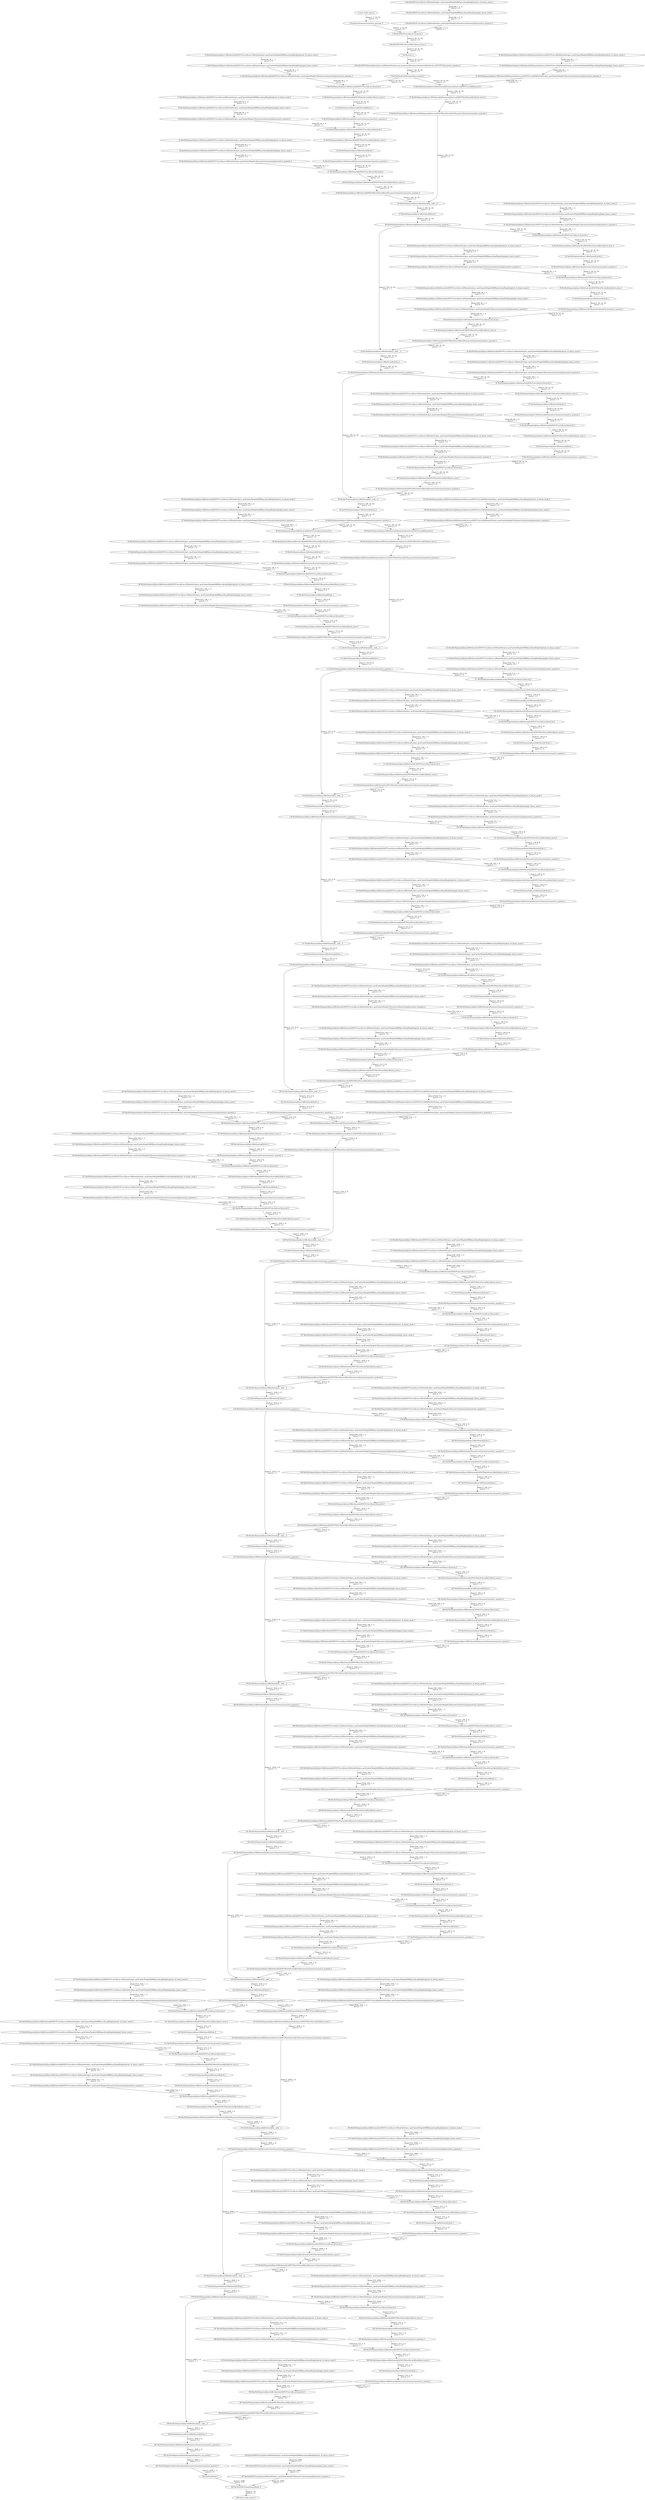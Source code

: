 strict digraph  {
"0 /nncf_model_input_0" [id=0, type=nncf_model_input];
"1 SymmetricQuantizer/symmetric_quantize_0" [id=1, type=symmetric_quantize];
"2 ResNet/NNCFConv2d[conv1]/ModuleDict[pre_ops]/UpdateWeight[0]/RBSparsifyingWeight[op]/calc_rb_binary_mask_0" [id=2, type=calc_rb_binary_mask];
"3 ResNet/NNCFConv2d[conv1]/ModuleDict[pre_ops]/UpdateWeight[0]/RBSparsifyingWeight[op]/apply_binary_mask_0" [id=3, type=apply_binary_mask];
"4 ResNet/NNCFConv2d[conv1]/ModuleDict[pre_ops]/UpdateWeight[1]/SymmetricQuantizer[op]/symmetric_quantize_0" [id=4, type=symmetric_quantize];
"5 ResNet/NNCFConv2d[conv1]/conv2d_0" [id=5, type=conv2d];
"6 ResNet/NNCFBatchNorm2d[bn1]/batch_norm_0" [id=6, type=batch_norm];
"7 ResNet/relu_0" [id=7, type=relu];
"8 ResNet/NNCFNetworkInterface[_nncf]/ModuleDict[external_quantizers]/SymmetricQuantizer[ResNet/relu_0|OUTPUT]/symmetric_quantize_0" [id=8, type=symmetric_quantize];
"9 ResNet/MaxPool2d[maxpool]/max_pool2d_0" [id=9, type=max_pool2d];
"10 ResNet/Sequential[layer1]/Bottleneck[0]/NNCFConv2d[conv1]/ModuleDict[pre_ops]/UpdateWeight[0]/RBSparsifyingWeight[op]/calc_rb_binary_mask_0" [id=10, type=calc_rb_binary_mask];
"11 ResNet/Sequential[layer1]/Bottleneck[0]/NNCFConv2d[conv1]/ModuleDict[pre_ops]/UpdateWeight[0]/RBSparsifyingWeight[op]/apply_binary_mask_0" [id=11, type=apply_binary_mask];
"12 ResNet/Sequential[layer1]/Bottleneck[0]/NNCFConv2d[conv1]/ModuleDict[pre_ops]/UpdateWeight[1]/SymmetricQuantizer[op]/symmetric_quantize_0" [id=12, type=symmetric_quantize];
"13 ResNet/Sequential[layer1]/Bottleneck[0]/NNCFConv2d[conv1]/conv2d_0" [id=13, type=conv2d];
"14 ResNet/Sequential[layer1]/Bottleneck[0]/NNCFBatchNorm2d[bn1]/batch_norm_0" [id=14, type=batch_norm];
"15 ResNet/Sequential[layer1]/Bottleneck[0]/relu_0" [id=15, type=relu];
"16 ResNet/Sequential[layer1]/Bottleneck[0]/SymmetricQuantizer/symmetric_quantize_0" [id=16, type=symmetric_quantize];
"17 ResNet/Sequential[layer1]/Bottleneck[0]/NNCFConv2d[conv2]/ModuleDict[pre_ops]/UpdateWeight[0]/RBSparsifyingWeight[op]/calc_rb_binary_mask_0" [id=17, type=calc_rb_binary_mask];
"18 ResNet/Sequential[layer1]/Bottleneck[0]/NNCFConv2d[conv2]/ModuleDict[pre_ops]/UpdateWeight[0]/RBSparsifyingWeight[op]/apply_binary_mask_0" [id=18, type=apply_binary_mask];
"19 ResNet/Sequential[layer1]/Bottleneck[0]/NNCFConv2d[conv2]/ModuleDict[pre_ops]/UpdateWeight[1]/SymmetricQuantizer[op]/symmetric_quantize_0" [id=19, type=symmetric_quantize];
"20 ResNet/Sequential[layer1]/Bottleneck[0]/NNCFConv2d[conv2]/conv2d_0" [id=20, type=conv2d];
"21 ResNet/Sequential[layer1]/Bottleneck[0]/NNCFBatchNorm2d[bn2]/batch_norm_0" [id=21, type=batch_norm];
"22 ResNet/Sequential[layer1]/Bottleneck[0]/relu_1" [id=22, type=relu];
"23 ResNet/Sequential[layer1]/Bottleneck[0]/SymmetricQuantizer/symmetric_quantize_1" [id=23, type=symmetric_quantize];
"24 ResNet/Sequential[layer1]/Bottleneck[0]/NNCFConv2d[conv3]/ModuleDict[pre_ops]/UpdateWeight[0]/RBSparsifyingWeight[op]/calc_rb_binary_mask_0" [id=24, type=calc_rb_binary_mask];
"25 ResNet/Sequential[layer1]/Bottleneck[0]/NNCFConv2d[conv3]/ModuleDict[pre_ops]/UpdateWeight[0]/RBSparsifyingWeight[op]/apply_binary_mask_0" [id=25, type=apply_binary_mask];
"26 ResNet/Sequential[layer1]/Bottleneck[0]/NNCFConv2d[conv3]/ModuleDict[pre_ops]/UpdateWeight[1]/SymmetricQuantizer[op]/symmetric_quantize_0" [id=26, type=symmetric_quantize];
"27 ResNet/Sequential[layer1]/Bottleneck[0]/NNCFConv2d[conv3]/conv2d_0" [id=27, type=conv2d];
"28 ResNet/Sequential[layer1]/Bottleneck[0]/NNCFBatchNorm2d[bn3]/batch_norm_0" [id=28, type=batch_norm];
"29 ResNet/Sequential[layer1]/Bottleneck[0]/NNCFBatchNorm2d[bn3]/SymmetricQuantizer/symmetric_quantize_0" [id=29, type=symmetric_quantize];
"30 ResNet/Sequential[layer1]/Bottleneck[0]/Sequential[shortcut]/NNCFConv2d[0]/ModuleDict[pre_ops]/UpdateWeight[0]/RBSparsifyingWeight[op]/calc_rb_binary_mask_0" [id=30, type=calc_rb_binary_mask];
"31 ResNet/Sequential[layer1]/Bottleneck[0]/Sequential[shortcut]/NNCFConv2d[0]/ModuleDict[pre_ops]/UpdateWeight[0]/RBSparsifyingWeight[op]/apply_binary_mask_0" [id=31, type=apply_binary_mask];
"32 ResNet/Sequential[layer1]/Bottleneck[0]/Sequential[shortcut]/NNCFConv2d[0]/ModuleDict[pre_ops]/UpdateWeight[1]/SymmetricQuantizer[op]/symmetric_quantize_0" [id=32, type=symmetric_quantize];
"33 ResNet/Sequential[layer1]/Bottleneck[0]/Sequential[shortcut]/NNCFConv2d[0]/conv2d_0" [id=33, type=conv2d];
"34 ResNet/Sequential[layer1]/Bottleneck[0]/Sequential[shortcut]/NNCFBatchNorm2d[1]/batch_norm_0" [id=34, type=batch_norm];
"35 ResNet/Sequential[layer1]/Bottleneck[0]/Sequential[shortcut]/NNCFBatchNorm2d[1]/SymmetricQuantizer/symmetric_quantize_0" [id=35, type=symmetric_quantize];
"36 ResNet/Sequential[layer1]/Bottleneck[0]/__iadd___0" [id=36, type=__iadd__];
"37 ResNet/Sequential[layer1]/Bottleneck[0]/relu_2" [id=37, type=relu];
"38 ResNet/Sequential[layer1]/Bottleneck[0]/SymmetricQuantizer/symmetric_quantize_2" [id=38, type=symmetric_quantize];
"39 ResNet/Sequential[layer1]/Bottleneck[1]/NNCFConv2d[conv1]/ModuleDict[pre_ops]/UpdateWeight[0]/RBSparsifyingWeight[op]/calc_rb_binary_mask_0" [id=39, type=calc_rb_binary_mask];
"40 ResNet/Sequential[layer1]/Bottleneck[1]/NNCFConv2d[conv1]/ModuleDict[pre_ops]/UpdateWeight[0]/RBSparsifyingWeight[op]/apply_binary_mask_0" [id=40, type=apply_binary_mask];
"41 ResNet/Sequential[layer1]/Bottleneck[1]/NNCFConv2d[conv1]/ModuleDict[pre_ops]/UpdateWeight[1]/SymmetricQuantizer[op]/symmetric_quantize_0" [id=41, type=symmetric_quantize];
"42 ResNet/Sequential[layer1]/Bottleneck[1]/NNCFConv2d[conv1]/conv2d_0" [id=42, type=conv2d];
"43 ResNet/Sequential[layer1]/Bottleneck[1]/NNCFBatchNorm2d[bn1]/batch_norm_0" [id=43, type=batch_norm];
"44 ResNet/Sequential[layer1]/Bottleneck[1]/relu_0" [id=44, type=relu];
"45 ResNet/Sequential[layer1]/Bottleneck[1]/SymmetricQuantizer/symmetric_quantize_0" [id=45, type=symmetric_quantize];
"46 ResNet/Sequential[layer1]/Bottleneck[1]/NNCFConv2d[conv2]/ModuleDict[pre_ops]/UpdateWeight[0]/RBSparsifyingWeight[op]/calc_rb_binary_mask_0" [id=46, type=calc_rb_binary_mask];
"47 ResNet/Sequential[layer1]/Bottleneck[1]/NNCFConv2d[conv2]/ModuleDict[pre_ops]/UpdateWeight[0]/RBSparsifyingWeight[op]/apply_binary_mask_0" [id=47, type=apply_binary_mask];
"48 ResNet/Sequential[layer1]/Bottleneck[1]/NNCFConv2d[conv2]/ModuleDict[pre_ops]/UpdateWeight[1]/SymmetricQuantizer[op]/symmetric_quantize_0" [id=48, type=symmetric_quantize];
"49 ResNet/Sequential[layer1]/Bottleneck[1]/NNCFConv2d[conv2]/conv2d_0" [id=49, type=conv2d];
"50 ResNet/Sequential[layer1]/Bottleneck[1]/NNCFBatchNorm2d[bn2]/batch_norm_0" [id=50, type=batch_norm];
"51 ResNet/Sequential[layer1]/Bottleneck[1]/relu_1" [id=51, type=relu];
"52 ResNet/Sequential[layer1]/Bottleneck[1]/SymmetricQuantizer/symmetric_quantize_1" [id=52, type=symmetric_quantize];
"53 ResNet/Sequential[layer1]/Bottleneck[1]/NNCFConv2d[conv3]/ModuleDict[pre_ops]/UpdateWeight[0]/RBSparsifyingWeight[op]/calc_rb_binary_mask_0" [id=53, type=calc_rb_binary_mask];
"54 ResNet/Sequential[layer1]/Bottleneck[1]/NNCFConv2d[conv3]/ModuleDict[pre_ops]/UpdateWeight[0]/RBSparsifyingWeight[op]/apply_binary_mask_0" [id=54, type=apply_binary_mask];
"55 ResNet/Sequential[layer1]/Bottleneck[1]/NNCFConv2d[conv3]/ModuleDict[pre_ops]/UpdateWeight[1]/SymmetricQuantizer[op]/symmetric_quantize_0" [id=55, type=symmetric_quantize];
"56 ResNet/Sequential[layer1]/Bottleneck[1]/NNCFConv2d[conv3]/conv2d_0" [id=56, type=conv2d];
"57 ResNet/Sequential[layer1]/Bottleneck[1]/NNCFBatchNorm2d[bn3]/batch_norm_0" [id=57, type=batch_norm];
"58 ResNet/Sequential[layer1]/Bottleneck[1]/NNCFBatchNorm2d[bn3]/SymmetricQuantizer/symmetric_quantize_0" [id=58, type=symmetric_quantize];
"59 ResNet/Sequential[layer1]/Bottleneck[1]/__iadd___0" [id=59, type=__iadd__];
"60 ResNet/Sequential[layer1]/Bottleneck[1]/relu_2" [id=60, type=relu];
"61 ResNet/Sequential[layer1]/Bottleneck[1]/SymmetricQuantizer/symmetric_quantize_2" [id=61, type=symmetric_quantize];
"62 ResNet/Sequential[layer1]/Bottleneck[2]/NNCFConv2d[conv1]/ModuleDict[pre_ops]/UpdateWeight[0]/RBSparsifyingWeight[op]/calc_rb_binary_mask_0" [id=62, type=calc_rb_binary_mask];
"63 ResNet/Sequential[layer1]/Bottleneck[2]/NNCFConv2d[conv1]/ModuleDict[pre_ops]/UpdateWeight[0]/RBSparsifyingWeight[op]/apply_binary_mask_0" [id=63, type=apply_binary_mask];
"64 ResNet/Sequential[layer1]/Bottleneck[2]/NNCFConv2d[conv1]/ModuleDict[pre_ops]/UpdateWeight[1]/SymmetricQuantizer[op]/symmetric_quantize_0" [id=64, type=symmetric_quantize];
"65 ResNet/Sequential[layer1]/Bottleneck[2]/NNCFConv2d[conv1]/conv2d_0" [id=65, type=conv2d];
"66 ResNet/Sequential[layer1]/Bottleneck[2]/NNCFBatchNorm2d[bn1]/batch_norm_0" [id=66, type=batch_norm];
"67 ResNet/Sequential[layer1]/Bottleneck[2]/relu_0" [id=67, type=relu];
"68 ResNet/Sequential[layer1]/Bottleneck[2]/SymmetricQuantizer/symmetric_quantize_0" [id=68, type=symmetric_quantize];
"69 ResNet/Sequential[layer1]/Bottleneck[2]/NNCFConv2d[conv2]/ModuleDict[pre_ops]/UpdateWeight[0]/RBSparsifyingWeight[op]/calc_rb_binary_mask_0" [id=69, type=calc_rb_binary_mask];
"70 ResNet/Sequential[layer1]/Bottleneck[2]/NNCFConv2d[conv2]/ModuleDict[pre_ops]/UpdateWeight[0]/RBSparsifyingWeight[op]/apply_binary_mask_0" [id=70, type=apply_binary_mask];
"71 ResNet/Sequential[layer1]/Bottleneck[2]/NNCFConv2d[conv2]/ModuleDict[pre_ops]/UpdateWeight[1]/SymmetricQuantizer[op]/symmetric_quantize_0" [id=71, type=symmetric_quantize];
"72 ResNet/Sequential[layer1]/Bottleneck[2]/NNCFConv2d[conv2]/conv2d_0" [id=72, type=conv2d];
"73 ResNet/Sequential[layer1]/Bottleneck[2]/NNCFBatchNorm2d[bn2]/batch_norm_0" [id=73, type=batch_norm];
"74 ResNet/Sequential[layer1]/Bottleneck[2]/relu_1" [id=74, type=relu];
"75 ResNet/Sequential[layer1]/Bottleneck[2]/SymmetricQuantizer/symmetric_quantize_1" [id=75, type=symmetric_quantize];
"76 ResNet/Sequential[layer1]/Bottleneck[2]/NNCFConv2d[conv3]/ModuleDict[pre_ops]/UpdateWeight[0]/RBSparsifyingWeight[op]/calc_rb_binary_mask_0" [id=76, type=calc_rb_binary_mask];
"77 ResNet/Sequential[layer1]/Bottleneck[2]/NNCFConv2d[conv3]/ModuleDict[pre_ops]/UpdateWeight[0]/RBSparsifyingWeight[op]/apply_binary_mask_0" [id=77, type=apply_binary_mask];
"78 ResNet/Sequential[layer1]/Bottleneck[2]/NNCFConv2d[conv3]/ModuleDict[pre_ops]/UpdateWeight[1]/SymmetricQuantizer[op]/symmetric_quantize_0" [id=78, type=symmetric_quantize];
"79 ResNet/Sequential[layer1]/Bottleneck[2]/NNCFConv2d[conv3]/conv2d_0" [id=79, type=conv2d];
"80 ResNet/Sequential[layer1]/Bottleneck[2]/NNCFBatchNorm2d[bn3]/batch_norm_0" [id=80, type=batch_norm];
"81 ResNet/Sequential[layer1]/Bottleneck[2]/NNCFBatchNorm2d[bn3]/SymmetricQuantizer/symmetric_quantize_0" [id=81, type=symmetric_quantize];
"82 ResNet/Sequential[layer1]/Bottleneck[2]/__iadd___0" [id=82, type=__iadd__];
"83 ResNet/Sequential[layer1]/Bottleneck[2]/relu_2" [id=83, type=relu];
"84 ResNet/Sequential[layer1]/Bottleneck[2]/SymmetricQuantizer/symmetric_quantize_2" [id=84, type=symmetric_quantize];
"85 ResNet/Sequential[layer2]/Bottleneck[0]/NNCFConv2d[conv1]/ModuleDict[pre_ops]/UpdateWeight[0]/RBSparsifyingWeight[op]/calc_rb_binary_mask_0" [id=85, type=calc_rb_binary_mask];
"86 ResNet/Sequential[layer2]/Bottleneck[0]/NNCFConv2d[conv1]/ModuleDict[pre_ops]/UpdateWeight[0]/RBSparsifyingWeight[op]/apply_binary_mask_0" [id=86, type=apply_binary_mask];
"87 ResNet/Sequential[layer2]/Bottleneck[0]/NNCFConv2d[conv1]/ModuleDict[pre_ops]/UpdateWeight[1]/SymmetricQuantizer[op]/symmetric_quantize_0" [id=87, type=symmetric_quantize];
"88 ResNet/Sequential[layer2]/Bottleneck[0]/NNCFConv2d[conv1]/conv2d_0" [id=88, type=conv2d];
"89 ResNet/Sequential[layer2]/Bottleneck[0]/NNCFBatchNorm2d[bn1]/batch_norm_0" [id=89, type=batch_norm];
"90 ResNet/Sequential[layer2]/Bottleneck[0]/relu_0" [id=90, type=relu];
"91 ResNet/Sequential[layer2]/Bottleneck[0]/SymmetricQuantizer/symmetric_quantize_0" [id=91, type=symmetric_quantize];
"92 ResNet/Sequential[layer2]/Bottleneck[0]/NNCFConv2d[conv2]/ModuleDict[pre_ops]/UpdateWeight[0]/RBSparsifyingWeight[op]/calc_rb_binary_mask_0" [id=92, type=calc_rb_binary_mask];
"93 ResNet/Sequential[layer2]/Bottleneck[0]/NNCFConv2d[conv2]/ModuleDict[pre_ops]/UpdateWeight[0]/RBSparsifyingWeight[op]/apply_binary_mask_0" [id=93, type=apply_binary_mask];
"94 ResNet/Sequential[layer2]/Bottleneck[0]/NNCFConv2d[conv2]/ModuleDict[pre_ops]/UpdateWeight[1]/SymmetricQuantizer[op]/symmetric_quantize_0" [id=94, type=symmetric_quantize];
"95 ResNet/Sequential[layer2]/Bottleneck[0]/NNCFConv2d[conv2]/conv2d_0" [id=95, type=conv2d];
"96 ResNet/Sequential[layer2]/Bottleneck[0]/NNCFBatchNorm2d[bn2]/batch_norm_0" [id=96, type=batch_norm];
"97 ResNet/Sequential[layer2]/Bottleneck[0]/relu_1" [id=97, type=relu];
"98 ResNet/Sequential[layer2]/Bottleneck[0]/SymmetricQuantizer/symmetric_quantize_1" [id=98, type=symmetric_quantize];
"99 ResNet/Sequential[layer2]/Bottleneck[0]/NNCFConv2d[conv3]/ModuleDict[pre_ops]/UpdateWeight[0]/RBSparsifyingWeight[op]/calc_rb_binary_mask_0" [id=99, type=calc_rb_binary_mask];
"100 ResNet/Sequential[layer2]/Bottleneck[0]/NNCFConv2d[conv3]/ModuleDict[pre_ops]/UpdateWeight[0]/RBSparsifyingWeight[op]/apply_binary_mask_0" [id=100, type=apply_binary_mask];
"101 ResNet/Sequential[layer2]/Bottleneck[0]/NNCFConv2d[conv3]/ModuleDict[pre_ops]/UpdateWeight[1]/SymmetricQuantizer[op]/symmetric_quantize_0" [id=101, type=symmetric_quantize];
"102 ResNet/Sequential[layer2]/Bottleneck[0]/NNCFConv2d[conv3]/conv2d_0" [id=102, type=conv2d];
"103 ResNet/Sequential[layer2]/Bottleneck[0]/NNCFBatchNorm2d[bn3]/batch_norm_0" [id=103, type=batch_norm];
"104 ResNet/Sequential[layer2]/Bottleneck[0]/NNCFBatchNorm2d[bn3]/SymmetricQuantizer/symmetric_quantize_0" [id=104, type=symmetric_quantize];
"105 ResNet/Sequential[layer2]/Bottleneck[0]/Sequential[shortcut]/NNCFConv2d[0]/ModuleDict[pre_ops]/UpdateWeight[0]/RBSparsifyingWeight[op]/calc_rb_binary_mask_0" [id=105, type=calc_rb_binary_mask];
"106 ResNet/Sequential[layer2]/Bottleneck[0]/Sequential[shortcut]/NNCFConv2d[0]/ModuleDict[pre_ops]/UpdateWeight[0]/RBSparsifyingWeight[op]/apply_binary_mask_0" [id=106, type=apply_binary_mask];
"107 ResNet/Sequential[layer2]/Bottleneck[0]/Sequential[shortcut]/NNCFConv2d[0]/ModuleDict[pre_ops]/UpdateWeight[1]/SymmetricQuantizer[op]/symmetric_quantize_0" [id=107, type=symmetric_quantize];
"108 ResNet/Sequential[layer2]/Bottleneck[0]/Sequential[shortcut]/NNCFConv2d[0]/conv2d_0" [id=108, type=conv2d];
"109 ResNet/Sequential[layer2]/Bottleneck[0]/Sequential[shortcut]/NNCFBatchNorm2d[1]/batch_norm_0" [id=109, type=batch_norm];
"110 ResNet/Sequential[layer2]/Bottleneck[0]/Sequential[shortcut]/NNCFBatchNorm2d[1]/SymmetricQuantizer/symmetric_quantize_0" [id=110, type=symmetric_quantize];
"111 ResNet/Sequential[layer2]/Bottleneck[0]/__iadd___0" [id=111, type=__iadd__];
"112 ResNet/Sequential[layer2]/Bottleneck[0]/relu_2" [id=112, type=relu];
"113 ResNet/Sequential[layer2]/Bottleneck[0]/SymmetricQuantizer/symmetric_quantize_2" [id=113, type=symmetric_quantize];
"114 ResNet/Sequential[layer2]/Bottleneck[1]/NNCFConv2d[conv1]/ModuleDict[pre_ops]/UpdateWeight[0]/RBSparsifyingWeight[op]/calc_rb_binary_mask_0" [id=114, type=calc_rb_binary_mask];
"115 ResNet/Sequential[layer2]/Bottleneck[1]/NNCFConv2d[conv1]/ModuleDict[pre_ops]/UpdateWeight[0]/RBSparsifyingWeight[op]/apply_binary_mask_0" [id=115, type=apply_binary_mask];
"116 ResNet/Sequential[layer2]/Bottleneck[1]/NNCFConv2d[conv1]/ModuleDict[pre_ops]/UpdateWeight[1]/SymmetricQuantizer[op]/symmetric_quantize_0" [id=116, type=symmetric_quantize];
"117 ResNet/Sequential[layer2]/Bottleneck[1]/NNCFConv2d[conv1]/conv2d_0" [id=117, type=conv2d];
"118 ResNet/Sequential[layer2]/Bottleneck[1]/NNCFBatchNorm2d[bn1]/batch_norm_0" [id=118, type=batch_norm];
"119 ResNet/Sequential[layer2]/Bottleneck[1]/relu_0" [id=119, type=relu];
"120 ResNet/Sequential[layer2]/Bottleneck[1]/SymmetricQuantizer/symmetric_quantize_0" [id=120, type=symmetric_quantize];
"121 ResNet/Sequential[layer2]/Bottleneck[1]/NNCFConv2d[conv2]/ModuleDict[pre_ops]/UpdateWeight[0]/RBSparsifyingWeight[op]/calc_rb_binary_mask_0" [id=121, type=calc_rb_binary_mask];
"122 ResNet/Sequential[layer2]/Bottleneck[1]/NNCFConv2d[conv2]/ModuleDict[pre_ops]/UpdateWeight[0]/RBSparsifyingWeight[op]/apply_binary_mask_0" [id=122, type=apply_binary_mask];
"123 ResNet/Sequential[layer2]/Bottleneck[1]/NNCFConv2d[conv2]/ModuleDict[pre_ops]/UpdateWeight[1]/SymmetricQuantizer[op]/symmetric_quantize_0" [id=123, type=symmetric_quantize];
"124 ResNet/Sequential[layer2]/Bottleneck[1]/NNCFConv2d[conv2]/conv2d_0" [id=124, type=conv2d];
"125 ResNet/Sequential[layer2]/Bottleneck[1]/NNCFBatchNorm2d[bn2]/batch_norm_0" [id=125, type=batch_norm];
"126 ResNet/Sequential[layer2]/Bottleneck[1]/relu_1" [id=126, type=relu];
"127 ResNet/Sequential[layer2]/Bottleneck[1]/SymmetricQuantizer/symmetric_quantize_1" [id=127, type=symmetric_quantize];
"128 ResNet/Sequential[layer2]/Bottleneck[1]/NNCFConv2d[conv3]/ModuleDict[pre_ops]/UpdateWeight[0]/RBSparsifyingWeight[op]/calc_rb_binary_mask_0" [id=128, type=calc_rb_binary_mask];
"129 ResNet/Sequential[layer2]/Bottleneck[1]/NNCFConv2d[conv3]/ModuleDict[pre_ops]/UpdateWeight[0]/RBSparsifyingWeight[op]/apply_binary_mask_0" [id=129, type=apply_binary_mask];
"130 ResNet/Sequential[layer2]/Bottleneck[1]/NNCFConv2d[conv3]/ModuleDict[pre_ops]/UpdateWeight[1]/SymmetricQuantizer[op]/symmetric_quantize_0" [id=130, type=symmetric_quantize];
"131 ResNet/Sequential[layer2]/Bottleneck[1]/NNCFConv2d[conv3]/conv2d_0" [id=131, type=conv2d];
"132 ResNet/Sequential[layer2]/Bottleneck[1]/NNCFBatchNorm2d[bn3]/batch_norm_0" [id=132, type=batch_norm];
"133 ResNet/Sequential[layer2]/Bottleneck[1]/NNCFBatchNorm2d[bn3]/SymmetricQuantizer/symmetric_quantize_0" [id=133, type=symmetric_quantize];
"134 ResNet/Sequential[layer2]/Bottleneck[1]/__iadd___0" [id=134, type=__iadd__];
"135 ResNet/Sequential[layer2]/Bottleneck[1]/relu_2" [id=135, type=relu];
"136 ResNet/Sequential[layer2]/Bottleneck[1]/SymmetricQuantizer/symmetric_quantize_2" [id=136, type=symmetric_quantize];
"137 ResNet/Sequential[layer2]/Bottleneck[2]/NNCFConv2d[conv1]/ModuleDict[pre_ops]/UpdateWeight[0]/RBSparsifyingWeight[op]/calc_rb_binary_mask_0" [id=137, type=calc_rb_binary_mask];
"138 ResNet/Sequential[layer2]/Bottleneck[2]/NNCFConv2d[conv1]/ModuleDict[pre_ops]/UpdateWeight[0]/RBSparsifyingWeight[op]/apply_binary_mask_0" [id=138, type=apply_binary_mask];
"139 ResNet/Sequential[layer2]/Bottleneck[2]/NNCFConv2d[conv1]/ModuleDict[pre_ops]/UpdateWeight[1]/SymmetricQuantizer[op]/symmetric_quantize_0" [id=139, type=symmetric_quantize];
"140 ResNet/Sequential[layer2]/Bottleneck[2]/NNCFConv2d[conv1]/conv2d_0" [id=140, type=conv2d];
"141 ResNet/Sequential[layer2]/Bottleneck[2]/NNCFBatchNorm2d[bn1]/batch_norm_0" [id=141, type=batch_norm];
"142 ResNet/Sequential[layer2]/Bottleneck[2]/relu_0" [id=142, type=relu];
"143 ResNet/Sequential[layer2]/Bottleneck[2]/SymmetricQuantizer/symmetric_quantize_0" [id=143, type=symmetric_quantize];
"144 ResNet/Sequential[layer2]/Bottleneck[2]/NNCFConv2d[conv2]/ModuleDict[pre_ops]/UpdateWeight[0]/RBSparsifyingWeight[op]/calc_rb_binary_mask_0" [id=144, type=calc_rb_binary_mask];
"145 ResNet/Sequential[layer2]/Bottleneck[2]/NNCFConv2d[conv2]/ModuleDict[pre_ops]/UpdateWeight[0]/RBSparsifyingWeight[op]/apply_binary_mask_0" [id=145, type=apply_binary_mask];
"146 ResNet/Sequential[layer2]/Bottleneck[2]/NNCFConv2d[conv2]/ModuleDict[pre_ops]/UpdateWeight[1]/SymmetricQuantizer[op]/symmetric_quantize_0" [id=146, type=symmetric_quantize];
"147 ResNet/Sequential[layer2]/Bottleneck[2]/NNCFConv2d[conv2]/conv2d_0" [id=147, type=conv2d];
"148 ResNet/Sequential[layer2]/Bottleneck[2]/NNCFBatchNorm2d[bn2]/batch_norm_0" [id=148, type=batch_norm];
"149 ResNet/Sequential[layer2]/Bottleneck[2]/relu_1" [id=149, type=relu];
"150 ResNet/Sequential[layer2]/Bottleneck[2]/SymmetricQuantizer/symmetric_quantize_1" [id=150, type=symmetric_quantize];
"151 ResNet/Sequential[layer2]/Bottleneck[2]/NNCFConv2d[conv3]/ModuleDict[pre_ops]/UpdateWeight[0]/RBSparsifyingWeight[op]/calc_rb_binary_mask_0" [id=151, type=calc_rb_binary_mask];
"152 ResNet/Sequential[layer2]/Bottleneck[2]/NNCFConv2d[conv3]/ModuleDict[pre_ops]/UpdateWeight[0]/RBSparsifyingWeight[op]/apply_binary_mask_0" [id=152, type=apply_binary_mask];
"153 ResNet/Sequential[layer2]/Bottleneck[2]/NNCFConv2d[conv3]/ModuleDict[pre_ops]/UpdateWeight[1]/SymmetricQuantizer[op]/symmetric_quantize_0" [id=153, type=symmetric_quantize];
"154 ResNet/Sequential[layer2]/Bottleneck[2]/NNCFConv2d[conv3]/conv2d_0" [id=154, type=conv2d];
"155 ResNet/Sequential[layer2]/Bottleneck[2]/NNCFBatchNorm2d[bn3]/batch_norm_0" [id=155, type=batch_norm];
"156 ResNet/Sequential[layer2]/Bottleneck[2]/NNCFBatchNorm2d[bn3]/SymmetricQuantizer/symmetric_quantize_0" [id=156, type=symmetric_quantize];
"157 ResNet/Sequential[layer2]/Bottleneck[2]/__iadd___0" [id=157, type=__iadd__];
"158 ResNet/Sequential[layer2]/Bottleneck[2]/relu_2" [id=158, type=relu];
"159 ResNet/Sequential[layer2]/Bottleneck[2]/SymmetricQuantizer/symmetric_quantize_2" [id=159, type=symmetric_quantize];
"160 ResNet/Sequential[layer2]/Bottleneck[3]/NNCFConv2d[conv1]/ModuleDict[pre_ops]/UpdateWeight[0]/RBSparsifyingWeight[op]/calc_rb_binary_mask_0" [id=160, type=calc_rb_binary_mask];
"161 ResNet/Sequential[layer2]/Bottleneck[3]/NNCFConv2d[conv1]/ModuleDict[pre_ops]/UpdateWeight[0]/RBSparsifyingWeight[op]/apply_binary_mask_0" [id=161, type=apply_binary_mask];
"162 ResNet/Sequential[layer2]/Bottleneck[3]/NNCFConv2d[conv1]/ModuleDict[pre_ops]/UpdateWeight[1]/SymmetricQuantizer[op]/symmetric_quantize_0" [id=162, type=symmetric_quantize];
"163 ResNet/Sequential[layer2]/Bottleneck[3]/NNCFConv2d[conv1]/conv2d_0" [id=163, type=conv2d];
"164 ResNet/Sequential[layer2]/Bottleneck[3]/NNCFBatchNorm2d[bn1]/batch_norm_0" [id=164, type=batch_norm];
"165 ResNet/Sequential[layer2]/Bottleneck[3]/relu_0" [id=165, type=relu];
"166 ResNet/Sequential[layer2]/Bottleneck[3]/SymmetricQuantizer/symmetric_quantize_0" [id=166, type=symmetric_quantize];
"167 ResNet/Sequential[layer2]/Bottleneck[3]/NNCFConv2d[conv2]/ModuleDict[pre_ops]/UpdateWeight[0]/RBSparsifyingWeight[op]/calc_rb_binary_mask_0" [id=167, type=calc_rb_binary_mask];
"168 ResNet/Sequential[layer2]/Bottleneck[3]/NNCFConv2d[conv2]/ModuleDict[pre_ops]/UpdateWeight[0]/RBSparsifyingWeight[op]/apply_binary_mask_0" [id=168, type=apply_binary_mask];
"169 ResNet/Sequential[layer2]/Bottleneck[3]/NNCFConv2d[conv2]/ModuleDict[pre_ops]/UpdateWeight[1]/SymmetricQuantizer[op]/symmetric_quantize_0" [id=169, type=symmetric_quantize];
"170 ResNet/Sequential[layer2]/Bottleneck[3]/NNCFConv2d[conv2]/conv2d_0" [id=170, type=conv2d];
"171 ResNet/Sequential[layer2]/Bottleneck[3]/NNCFBatchNorm2d[bn2]/batch_norm_0" [id=171, type=batch_norm];
"172 ResNet/Sequential[layer2]/Bottleneck[3]/relu_1" [id=172, type=relu];
"173 ResNet/Sequential[layer2]/Bottleneck[3]/SymmetricQuantizer/symmetric_quantize_1" [id=173, type=symmetric_quantize];
"174 ResNet/Sequential[layer2]/Bottleneck[3]/NNCFConv2d[conv3]/ModuleDict[pre_ops]/UpdateWeight[0]/RBSparsifyingWeight[op]/calc_rb_binary_mask_0" [id=174, type=calc_rb_binary_mask];
"175 ResNet/Sequential[layer2]/Bottleneck[3]/NNCFConv2d[conv3]/ModuleDict[pre_ops]/UpdateWeight[0]/RBSparsifyingWeight[op]/apply_binary_mask_0" [id=175, type=apply_binary_mask];
"176 ResNet/Sequential[layer2]/Bottleneck[3]/NNCFConv2d[conv3]/ModuleDict[pre_ops]/UpdateWeight[1]/SymmetricQuantizer[op]/symmetric_quantize_0" [id=176, type=symmetric_quantize];
"177 ResNet/Sequential[layer2]/Bottleneck[3]/NNCFConv2d[conv3]/conv2d_0" [id=177, type=conv2d];
"178 ResNet/Sequential[layer2]/Bottleneck[3]/NNCFBatchNorm2d[bn3]/batch_norm_0" [id=178, type=batch_norm];
"179 ResNet/Sequential[layer2]/Bottleneck[3]/NNCFBatchNorm2d[bn3]/SymmetricQuantizer/symmetric_quantize_0" [id=179, type=symmetric_quantize];
"180 ResNet/Sequential[layer2]/Bottleneck[3]/__iadd___0" [id=180, type=__iadd__];
"181 ResNet/Sequential[layer2]/Bottleneck[3]/relu_2" [id=181, type=relu];
"182 ResNet/Sequential[layer2]/Bottleneck[3]/SymmetricQuantizer/symmetric_quantize_2" [id=182, type=symmetric_quantize];
"183 ResNet/Sequential[layer3]/Bottleneck[0]/NNCFConv2d[conv1]/ModuleDict[pre_ops]/UpdateWeight[0]/RBSparsifyingWeight[op]/calc_rb_binary_mask_0" [id=183, type=calc_rb_binary_mask];
"184 ResNet/Sequential[layer3]/Bottleneck[0]/NNCFConv2d[conv1]/ModuleDict[pre_ops]/UpdateWeight[0]/RBSparsifyingWeight[op]/apply_binary_mask_0" [id=184, type=apply_binary_mask];
"185 ResNet/Sequential[layer3]/Bottleneck[0]/NNCFConv2d[conv1]/ModuleDict[pre_ops]/UpdateWeight[1]/SymmetricQuantizer[op]/symmetric_quantize_0" [id=185, type=symmetric_quantize];
"186 ResNet/Sequential[layer3]/Bottleneck[0]/NNCFConv2d[conv1]/conv2d_0" [id=186, type=conv2d];
"187 ResNet/Sequential[layer3]/Bottleneck[0]/NNCFBatchNorm2d[bn1]/batch_norm_0" [id=187, type=batch_norm];
"188 ResNet/Sequential[layer3]/Bottleneck[0]/relu_0" [id=188, type=relu];
"189 ResNet/Sequential[layer3]/Bottleneck[0]/SymmetricQuantizer/symmetric_quantize_0" [id=189, type=symmetric_quantize];
"190 ResNet/Sequential[layer3]/Bottleneck[0]/NNCFConv2d[conv2]/ModuleDict[pre_ops]/UpdateWeight[0]/RBSparsifyingWeight[op]/calc_rb_binary_mask_0" [id=190, type=calc_rb_binary_mask];
"191 ResNet/Sequential[layer3]/Bottleneck[0]/NNCFConv2d[conv2]/ModuleDict[pre_ops]/UpdateWeight[0]/RBSparsifyingWeight[op]/apply_binary_mask_0" [id=191, type=apply_binary_mask];
"192 ResNet/Sequential[layer3]/Bottleneck[0]/NNCFConv2d[conv2]/ModuleDict[pre_ops]/UpdateWeight[1]/SymmetricQuantizer[op]/symmetric_quantize_0" [id=192, type=symmetric_quantize];
"193 ResNet/Sequential[layer3]/Bottleneck[0]/NNCFConv2d[conv2]/conv2d_0" [id=193, type=conv2d];
"194 ResNet/Sequential[layer3]/Bottleneck[0]/NNCFBatchNorm2d[bn2]/batch_norm_0" [id=194, type=batch_norm];
"195 ResNet/Sequential[layer3]/Bottleneck[0]/relu_1" [id=195, type=relu];
"196 ResNet/Sequential[layer3]/Bottleneck[0]/SymmetricQuantizer/symmetric_quantize_1" [id=196, type=symmetric_quantize];
"197 ResNet/Sequential[layer3]/Bottleneck[0]/NNCFConv2d[conv3]/ModuleDict[pre_ops]/UpdateWeight[0]/RBSparsifyingWeight[op]/calc_rb_binary_mask_0" [id=197, type=calc_rb_binary_mask];
"198 ResNet/Sequential[layer3]/Bottleneck[0]/NNCFConv2d[conv3]/ModuleDict[pre_ops]/UpdateWeight[0]/RBSparsifyingWeight[op]/apply_binary_mask_0" [id=198, type=apply_binary_mask];
"199 ResNet/Sequential[layer3]/Bottleneck[0]/NNCFConv2d[conv3]/ModuleDict[pre_ops]/UpdateWeight[1]/SymmetricQuantizer[op]/symmetric_quantize_0" [id=199, type=symmetric_quantize];
"200 ResNet/Sequential[layer3]/Bottleneck[0]/NNCFConv2d[conv3]/conv2d_0" [id=200, type=conv2d];
"201 ResNet/Sequential[layer3]/Bottleneck[0]/NNCFBatchNorm2d[bn3]/batch_norm_0" [id=201, type=batch_norm];
"202 ResNet/Sequential[layer3]/Bottleneck[0]/NNCFBatchNorm2d[bn3]/SymmetricQuantizer/symmetric_quantize_0" [id=202, type=symmetric_quantize];
"203 ResNet/Sequential[layer3]/Bottleneck[0]/Sequential[shortcut]/NNCFConv2d[0]/ModuleDict[pre_ops]/UpdateWeight[0]/RBSparsifyingWeight[op]/calc_rb_binary_mask_0" [id=203, type=calc_rb_binary_mask];
"204 ResNet/Sequential[layer3]/Bottleneck[0]/Sequential[shortcut]/NNCFConv2d[0]/ModuleDict[pre_ops]/UpdateWeight[0]/RBSparsifyingWeight[op]/apply_binary_mask_0" [id=204, type=apply_binary_mask];
"205 ResNet/Sequential[layer3]/Bottleneck[0]/Sequential[shortcut]/NNCFConv2d[0]/ModuleDict[pre_ops]/UpdateWeight[1]/SymmetricQuantizer[op]/symmetric_quantize_0" [id=205, type=symmetric_quantize];
"206 ResNet/Sequential[layer3]/Bottleneck[0]/Sequential[shortcut]/NNCFConv2d[0]/conv2d_0" [id=206, type=conv2d];
"207 ResNet/Sequential[layer3]/Bottleneck[0]/Sequential[shortcut]/NNCFBatchNorm2d[1]/batch_norm_0" [id=207, type=batch_norm];
"208 ResNet/Sequential[layer3]/Bottleneck[0]/Sequential[shortcut]/NNCFBatchNorm2d[1]/SymmetricQuantizer/symmetric_quantize_0" [id=208, type=symmetric_quantize];
"209 ResNet/Sequential[layer3]/Bottleneck[0]/__iadd___0" [id=209, type=__iadd__];
"210 ResNet/Sequential[layer3]/Bottleneck[0]/relu_2" [id=210, type=relu];
"211 ResNet/Sequential[layer3]/Bottleneck[0]/SymmetricQuantizer/symmetric_quantize_2" [id=211, type=symmetric_quantize];
"212 ResNet/Sequential[layer3]/Bottleneck[1]/NNCFConv2d[conv1]/ModuleDict[pre_ops]/UpdateWeight[0]/RBSparsifyingWeight[op]/calc_rb_binary_mask_0" [id=212, type=calc_rb_binary_mask];
"213 ResNet/Sequential[layer3]/Bottleneck[1]/NNCFConv2d[conv1]/ModuleDict[pre_ops]/UpdateWeight[0]/RBSparsifyingWeight[op]/apply_binary_mask_0" [id=213, type=apply_binary_mask];
"214 ResNet/Sequential[layer3]/Bottleneck[1]/NNCFConv2d[conv1]/ModuleDict[pre_ops]/UpdateWeight[1]/SymmetricQuantizer[op]/symmetric_quantize_0" [id=214, type=symmetric_quantize];
"215 ResNet/Sequential[layer3]/Bottleneck[1]/NNCFConv2d[conv1]/conv2d_0" [id=215, type=conv2d];
"216 ResNet/Sequential[layer3]/Bottleneck[1]/NNCFBatchNorm2d[bn1]/batch_norm_0" [id=216, type=batch_norm];
"217 ResNet/Sequential[layer3]/Bottleneck[1]/relu_0" [id=217, type=relu];
"218 ResNet/Sequential[layer3]/Bottleneck[1]/SymmetricQuantizer/symmetric_quantize_0" [id=218, type=symmetric_quantize];
"219 ResNet/Sequential[layer3]/Bottleneck[1]/NNCFConv2d[conv2]/ModuleDict[pre_ops]/UpdateWeight[0]/RBSparsifyingWeight[op]/calc_rb_binary_mask_0" [id=219, type=calc_rb_binary_mask];
"220 ResNet/Sequential[layer3]/Bottleneck[1]/NNCFConv2d[conv2]/ModuleDict[pre_ops]/UpdateWeight[0]/RBSparsifyingWeight[op]/apply_binary_mask_0" [id=220, type=apply_binary_mask];
"221 ResNet/Sequential[layer3]/Bottleneck[1]/NNCFConv2d[conv2]/ModuleDict[pre_ops]/UpdateWeight[1]/SymmetricQuantizer[op]/symmetric_quantize_0" [id=221, type=symmetric_quantize];
"222 ResNet/Sequential[layer3]/Bottleneck[1]/NNCFConv2d[conv2]/conv2d_0" [id=222, type=conv2d];
"223 ResNet/Sequential[layer3]/Bottleneck[1]/NNCFBatchNorm2d[bn2]/batch_norm_0" [id=223, type=batch_norm];
"224 ResNet/Sequential[layer3]/Bottleneck[1]/relu_1" [id=224, type=relu];
"225 ResNet/Sequential[layer3]/Bottleneck[1]/SymmetricQuantizer/symmetric_quantize_1" [id=225, type=symmetric_quantize];
"226 ResNet/Sequential[layer3]/Bottleneck[1]/NNCFConv2d[conv3]/ModuleDict[pre_ops]/UpdateWeight[0]/RBSparsifyingWeight[op]/calc_rb_binary_mask_0" [id=226, type=calc_rb_binary_mask];
"227 ResNet/Sequential[layer3]/Bottleneck[1]/NNCFConv2d[conv3]/ModuleDict[pre_ops]/UpdateWeight[0]/RBSparsifyingWeight[op]/apply_binary_mask_0" [id=227, type=apply_binary_mask];
"228 ResNet/Sequential[layer3]/Bottleneck[1]/NNCFConv2d[conv3]/ModuleDict[pre_ops]/UpdateWeight[1]/SymmetricQuantizer[op]/symmetric_quantize_0" [id=228, type=symmetric_quantize];
"229 ResNet/Sequential[layer3]/Bottleneck[1]/NNCFConv2d[conv3]/conv2d_0" [id=229, type=conv2d];
"230 ResNet/Sequential[layer3]/Bottleneck[1]/NNCFBatchNorm2d[bn3]/batch_norm_0" [id=230, type=batch_norm];
"231 ResNet/Sequential[layer3]/Bottleneck[1]/NNCFBatchNorm2d[bn3]/SymmetricQuantizer/symmetric_quantize_0" [id=231, type=symmetric_quantize];
"232 ResNet/Sequential[layer3]/Bottleneck[1]/__iadd___0" [id=232, type=__iadd__];
"233 ResNet/Sequential[layer3]/Bottleneck[1]/relu_2" [id=233, type=relu];
"234 ResNet/Sequential[layer3]/Bottleneck[1]/SymmetricQuantizer/symmetric_quantize_2" [id=234, type=symmetric_quantize];
"235 ResNet/Sequential[layer3]/Bottleneck[2]/NNCFConv2d[conv1]/ModuleDict[pre_ops]/UpdateWeight[0]/RBSparsifyingWeight[op]/calc_rb_binary_mask_0" [id=235, type=calc_rb_binary_mask];
"236 ResNet/Sequential[layer3]/Bottleneck[2]/NNCFConv2d[conv1]/ModuleDict[pre_ops]/UpdateWeight[0]/RBSparsifyingWeight[op]/apply_binary_mask_0" [id=236, type=apply_binary_mask];
"237 ResNet/Sequential[layer3]/Bottleneck[2]/NNCFConv2d[conv1]/ModuleDict[pre_ops]/UpdateWeight[1]/SymmetricQuantizer[op]/symmetric_quantize_0" [id=237, type=symmetric_quantize];
"238 ResNet/Sequential[layer3]/Bottleneck[2]/NNCFConv2d[conv1]/conv2d_0" [id=238, type=conv2d];
"239 ResNet/Sequential[layer3]/Bottleneck[2]/NNCFBatchNorm2d[bn1]/batch_norm_0" [id=239, type=batch_norm];
"240 ResNet/Sequential[layer3]/Bottleneck[2]/relu_0" [id=240, type=relu];
"241 ResNet/Sequential[layer3]/Bottleneck[2]/SymmetricQuantizer/symmetric_quantize_0" [id=241, type=symmetric_quantize];
"242 ResNet/Sequential[layer3]/Bottleneck[2]/NNCFConv2d[conv2]/ModuleDict[pre_ops]/UpdateWeight[0]/RBSparsifyingWeight[op]/calc_rb_binary_mask_0" [id=242, type=calc_rb_binary_mask];
"243 ResNet/Sequential[layer3]/Bottleneck[2]/NNCFConv2d[conv2]/ModuleDict[pre_ops]/UpdateWeight[0]/RBSparsifyingWeight[op]/apply_binary_mask_0" [id=243, type=apply_binary_mask];
"244 ResNet/Sequential[layer3]/Bottleneck[2]/NNCFConv2d[conv2]/ModuleDict[pre_ops]/UpdateWeight[1]/SymmetricQuantizer[op]/symmetric_quantize_0" [id=244, type=symmetric_quantize];
"245 ResNet/Sequential[layer3]/Bottleneck[2]/NNCFConv2d[conv2]/conv2d_0" [id=245, type=conv2d];
"246 ResNet/Sequential[layer3]/Bottleneck[2]/NNCFBatchNorm2d[bn2]/batch_norm_0" [id=246, type=batch_norm];
"247 ResNet/Sequential[layer3]/Bottleneck[2]/relu_1" [id=247, type=relu];
"248 ResNet/Sequential[layer3]/Bottleneck[2]/SymmetricQuantizer/symmetric_quantize_1" [id=248, type=symmetric_quantize];
"249 ResNet/Sequential[layer3]/Bottleneck[2]/NNCFConv2d[conv3]/ModuleDict[pre_ops]/UpdateWeight[0]/RBSparsifyingWeight[op]/calc_rb_binary_mask_0" [id=249, type=calc_rb_binary_mask];
"250 ResNet/Sequential[layer3]/Bottleneck[2]/NNCFConv2d[conv3]/ModuleDict[pre_ops]/UpdateWeight[0]/RBSparsifyingWeight[op]/apply_binary_mask_0" [id=250, type=apply_binary_mask];
"251 ResNet/Sequential[layer3]/Bottleneck[2]/NNCFConv2d[conv3]/ModuleDict[pre_ops]/UpdateWeight[1]/SymmetricQuantizer[op]/symmetric_quantize_0" [id=251, type=symmetric_quantize];
"252 ResNet/Sequential[layer3]/Bottleneck[2]/NNCFConv2d[conv3]/conv2d_0" [id=252, type=conv2d];
"253 ResNet/Sequential[layer3]/Bottleneck[2]/NNCFBatchNorm2d[bn3]/batch_norm_0" [id=253, type=batch_norm];
"254 ResNet/Sequential[layer3]/Bottleneck[2]/NNCFBatchNorm2d[bn3]/SymmetricQuantizer/symmetric_quantize_0" [id=254, type=symmetric_quantize];
"255 ResNet/Sequential[layer3]/Bottleneck[2]/__iadd___0" [id=255, type=__iadd__];
"256 ResNet/Sequential[layer3]/Bottleneck[2]/relu_2" [id=256, type=relu];
"257 ResNet/Sequential[layer3]/Bottleneck[2]/SymmetricQuantizer/symmetric_quantize_2" [id=257, type=symmetric_quantize];
"258 ResNet/Sequential[layer3]/Bottleneck[3]/NNCFConv2d[conv1]/ModuleDict[pre_ops]/UpdateWeight[0]/RBSparsifyingWeight[op]/calc_rb_binary_mask_0" [id=258, type=calc_rb_binary_mask];
"259 ResNet/Sequential[layer3]/Bottleneck[3]/NNCFConv2d[conv1]/ModuleDict[pre_ops]/UpdateWeight[0]/RBSparsifyingWeight[op]/apply_binary_mask_0" [id=259, type=apply_binary_mask];
"260 ResNet/Sequential[layer3]/Bottleneck[3]/NNCFConv2d[conv1]/ModuleDict[pre_ops]/UpdateWeight[1]/SymmetricQuantizer[op]/symmetric_quantize_0" [id=260, type=symmetric_quantize];
"261 ResNet/Sequential[layer3]/Bottleneck[3]/NNCFConv2d[conv1]/conv2d_0" [id=261, type=conv2d];
"262 ResNet/Sequential[layer3]/Bottleneck[3]/NNCFBatchNorm2d[bn1]/batch_norm_0" [id=262, type=batch_norm];
"263 ResNet/Sequential[layer3]/Bottleneck[3]/relu_0" [id=263, type=relu];
"264 ResNet/Sequential[layer3]/Bottleneck[3]/SymmetricQuantizer/symmetric_quantize_0" [id=264, type=symmetric_quantize];
"265 ResNet/Sequential[layer3]/Bottleneck[3]/NNCFConv2d[conv2]/ModuleDict[pre_ops]/UpdateWeight[0]/RBSparsifyingWeight[op]/calc_rb_binary_mask_0" [id=265, type=calc_rb_binary_mask];
"266 ResNet/Sequential[layer3]/Bottleneck[3]/NNCFConv2d[conv2]/ModuleDict[pre_ops]/UpdateWeight[0]/RBSparsifyingWeight[op]/apply_binary_mask_0" [id=266, type=apply_binary_mask];
"267 ResNet/Sequential[layer3]/Bottleneck[3]/NNCFConv2d[conv2]/ModuleDict[pre_ops]/UpdateWeight[1]/SymmetricQuantizer[op]/symmetric_quantize_0" [id=267, type=symmetric_quantize];
"268 ResNet/Sequential[layer3]/Bottleneck[3]/NNCFConv2d[conv2]/conv2d_0" [id=268, type=conv2d];
"269 ResNet/Sequential[layer3]/Bottleneck[3]/NNCFBatchNorm2d[bn2]/batch_norm_0" [id=269, type=batch_norm];
"270 ResNet/Sequential[layer3]/Bottleneck[3]/relu_1" [id=270, type=relu];
"271 ResNet/Sequential[layer3]/Bottleneck[3]/SymmetricQuantizer/symmetric_quantize_1" [id=271, type=symmetric_quantize];
"272 ResNet/Sequential[layer3]/Bottleneck[3]/NNCFConv2d[conv3]/ModuleDict[pre_ops]/UpdateWeight[0]/RBSparsifyingWeight[op]/calc_rb_binary_mask_0" [id=272, type=calc_rb_binary_mask];
"273 ResNet/Sequential[layer3]/Bottleneck[3]/NNCFConv2d[conv3]/ModuleDict[pre_ops]/UpdateWeight[0]/RBSparsifyingWeight[op]/apply_binary_mask_0" [id=273, type=apply_binary_mask];
"274 ResNet/Sequential[layer3]/Bottleneck[3]/NNCFConv2d[conv3]/ModuleDict[pre_ops]/UpdateWeight[1]/SymmetricQuantizer[op]/symmetric_quantize_0" [id=274, type=symmetric_quantize];
"275 ResNet/Sequential[layer3]/Bottleneck[3]/NNCFConv2d[conv3]/conv2d_0" [id=275, type=conv2d];
"276 ResNet/Sequential[layer3]/Bottleneck[3]/NNCFBatchNorm2d[bn3]/batch_norm_0" [id=276, type=batch_norm];
"277 ResNet/Sequential[layer3]/Bottleneck[3]/NNCFBatchNorm2d[bn3]/SymmetricQuantizer/symmetric_quantize_0" [id=277, type=symmetric_quantize];
"278 ResNet/Sequential[layer3]/Bottleneck[3]/__iadd___0" [id=278, type=__iadd__];
"279 ResNet/Sequential[layer3]/Bottleneck[3]/relu_2" [id=279, type=relu];
"280 ResNet/Sequential[layer3]/Bottleneck[3]/SymmetricQuantizer/symmetric_quantize_2" [id=280, type=symmetric_quantize];
"281 ResNet/Sequential[layer3]/Bottleneck[4]/NNCFConv2d[conv1]/ModuleDict[pre_ops]/UpdateWeight[0]/RBSparsifyingWeight[op]/calc_rb_binary_mask_0" [id=281, type=calc_rb_binary_mask];
"282 ResNet/Sequential[layer3]/Bottleneck[4]/NNCFConv2d[conv1]/ModuleDict[pre_ops]/UpdateWeight[0]/RBSparsifyingWeight[op]/apply_binary_mask_0" [id=282, type=apply_binary_mask];
"283 ResNet/Sequential[layer3]/Bottleneck[4]/NNCFConv2d[conv1]/ModuleDict[pre_ops]/UpdateWeight[1]/SymmetricQuantizer[op]/symmetric_quantize_0" [id=283, type=symmetric_quantize];
"284 ResNet/Sequential[layer3]/Bottleneck[4]/NNCFConv2d[conv1]/conv2d_0" [id=284, type=conv2d];
"285 ResNet/Sequential[layer3]/Bottleneck[4]/NNCFBatchNorm2d[bn1]/batch_norm_0" [id=285, type=batch_norm];
"286 ResNet/Sequential[layer3]/Bottleneck[4]/relu_0" [id=286, type=relu];
"287 ResNet/Sequential[layer3]/Bottleneck[4]/SymmetricQuantizer/symmetric_quantize_0" [id=287, type=symmetric_quantize];
"288 ResNet/Sequential[layer3]/Bottleneck[4]/NNCFConv2d[conv2]/ModuleDict[pre_ops]/UpdateWeight[0]/RBSparsifyingWeight[op]/calc_rb_binary_mask_0" [id=288, type=calc_rb_binary_mask];
"289 ResNet/Sequential[layer3]/Bottleneck[4]/NNCFConv2d[conv2]/ModuleDict[pre_ops]/UpdateWeight[0]/RBSparsifyingWeight[op]/apply_binary_mask_0" [id=289, type=apply_binary_mask];
"290 ResNet/Sequential[layer3]/Bottleneck[4]/NNCFConv2d[conv2]/ModuleDict[pre_ops]/UpdateWeight[1]/SymmetricQuantizer[op]/symmetric_quantize_0" [id=290, type=symmetric_quantize];
"291 ResNet/Sequential[layer3]/Bottleneck[4]/NNCFConv2d[conv2]/conv2d_0" [id=291, type=conv2d];
"292 ResNet/Sequential[layer3]/Bottleneck[4]/NNCFBatchNorm2d[bn2]/batch_norm_0" [id=292, type=batch_norm];
"293 ResNet/Sequential[layer3]/Bottleneck[4]/relu_1" [id=293, type=relu];
"294 ResNet/Sequential[layer3]/Bottleneck[4]/SymmetricQuantizer/symmetric_quantize_1" [id=294, type=symmetric_quantize];
"295 ResNet/Sequential[layer3]/Bottleneck[4]/NNCFConv2d[conv3]/ModuleDict[pre_ops]/UpdateWeight[0]/RBSparsifyingWeight[op]/calc_rb_binary_mask_0" [id=295, type=calc_rb_binary_mask];
"296 ResNet/Sequential[layer3]/Bottleneck[4]/NNCFConv2d[conv3]/ModuleDict[pre_ops]/UpdateWeight[0]/RBSparsifyingWeight[op]/apply_binary_mask_0" [id=296, type=apply_binary_mask];
"297 ResNet/Sequential[layer3]/Bottleneck[4]/NNCFConv2d[conv3]/ModuleDict[pre_ops]/UpdateWeight[1]/SymmetricQuantizer[op]/symmetric_quantize_0" [id=297, type=symmetric_quantize];
"298 ResNet/Sequential[layer3]/Bottleneck[4]/NNCFConv2d[conv3]/conv2d_0" [id=298, type=conv2d];
"299 ResNet/Sequential[layer3]/Bottleneck[4]/NNCFBatchNorm2d[bn3]/batch_norm_0" [id=299, type=batch_norm];
"300 ResNet/Sequential[layer3]/Bottleneck[4]/NNCFBatchNorm2d[bn3]/SymmetricQuantizer/symmetric_quantize_0" [id=300, type=symmetric_quantize];
"301 ResNet/Sequential[layer3]/Bottleneck[4]/__iadd___0" [id=301, type=__iadd__];
"302 ResNet/Sequential[layer3]/Bottleneck[4]/relu_2" [id=302, type=relu];
"303 ResNet/Sequential[layer3]/Bottleneck[4]/SymmetricQuantizer/symmetric_quantize_2" [id=303, type=symmetric_quantize];
"304 ResNet/Sequential[layer3]/Bottleneck[5]/NNCFConv2d[conv1]/ModuleDict[pre_ops]/UpdateWeight[0]/RBSparsifyingWeight[op]/calc_rb_binary_mask_0" [id=304, type=calc_rb_binary_mask];
"305 ResNet/Sequential[layer3]/Bottleneck[5]/NNCFConv2d[conv1]/ModuleDict[pre_ops]/UpdateWeight[0]/RBSparsifyingWeight[op]/apply_binary_mask_0" [id=305, type=apply_binary_mask];
"306 ResNet/Sequential[layer3]/Bottleneck[5]/NNCFConv2d[conv1]/ModuleDict[pre_ops]/UpdateWeight[1]/SymmetricQuantizer[op]/symmetric_quantize_0" [id=306, type=symmetric_quantize];
"307 ResNet/Sequential[layer3]/Bottleneck[5]/NNCFConv2d[conv1]/conv2d_0" [id=307, type=conv2d];
"308 ResNet/Sequential[layer3]/Bottleneck[5]/NNCFBatchNorm2d[bn1]/batch_norm_0" [id=308, type=batch_norm];
"309 ResNet/Sequential[layer3]/Bottleneck[5]/relu_0" [id=309, type=relu];
"310 ResNet/Sequential[layer3]/Bottleneck[5]/SymmetricQuantizer/symmetric_quantize_0" [id=310, type=symmetric_quantize];
"311 ResNet/Sequential[layer3]/Bottleneck[5]/NNCFConv2d[conv2]/ModuleDict[pre_ops]/UpdateWeight[0]/RBSparsifyingWeight[op]/calc_rb_binary_mask_0" [id=311, type=calc_rb_binary_mask];
"312 ResNet/Sequential[layer3]/Bottleneck[5]/NNCFConv2d[conv2]/ModuleDict[pre_ops]/UpdateWeight[0]/RBSparsifyingWeight[op]/apply_binary_mask_0" [id=312, type=apply_binary_mask];
"313 ResNet/Sequential[layer3]/Bottleneck[5]/NNCFConv2d[conv2]/ModuleDict[pre_ops]/UpdateWeight[1]/SymmetricQuantizer[op]/symmetric_quantize_0" [id=313, type=symmetric_quantize];
"314 ResNet/Sequential[layer3]/Bottleneck[5]/NNCFConv2d[conv2]/conv2d_0" [id=314, type=conv2d];
"315 ResNet/Sequential[layer3]/Bottleneck[5]/NNCFBatchNorm2d[bn2]/batch_norm_0" [id=315, type=batch_norm];
"316 ResNet/Sequential[layer3]/Bottleneck[5]/relu_1" [id=316, type=relu];
"317 ResNet/Sequential[layer3]/Bottleneck[5]/SymmetricQuantizer/symmetric_quantize_1" [id=317, type=symmetric_quantize];
"318 ResNet/Sequential[layer3]/Bottleneck[5]/NNCFConv2d[conv3]/ModuleDict[pre_ops]/UpdateWeight[0]/RBSparsifyingWeight[op]/calc_rb_binary_mask_0" [id=318, type=calc_rb_binary_mask];
"319 ResNet/Sequential[layer3]/Bottleneck[5]/NNCFConv2d[conv3]/ModuleDict[pre_ops]/UpdateWeight[0]/RBSparsifyingWeight[op]/apply_binary_mask_0" [id=319, type=apply_binary_mask];
"320 ResNet/Sequential[layer3]/Bottleneck[5]/NNCFConv2d[conv3]/ModuleDict[pre_ops]/UpdateWeight[1]/SymmetricQuantizer[op]/symmetric_quantize_0" [id=320, type=symmetric_quantize];
"321 ResNet/Sequential[layer3]/Bottleneck[5]/NNCFConv2d[conv3]/conv2d_0" [id=321, type=conv2d];
"322 ResNet/Sequential[layer3]/Bottleneck[5]/NNCFBatchNorm2d[bn3]/batch_norm_0" [id=322, type=batch_norm];
"323 ResNet/Sequential[layer3]/Bottleneck[5]/NNCFBatchNorm2d[bn3]/SymmetricQuantizer/symmetric_quantize_0" [id=323, type=symmetric_quantize];
"324 ResNet/Sequential[layer3]/Bottleneck[5]/__iadd___0" [id=324, type=__iadd__];
"325 ResNet/Sequential[layer3]/Bottleneck[5]/relu_2" [id=325, type=relu];
"326 ResNet/Sequential[layer3]/Bottleneck[5]/SymmetricQuantizer/symmetric_quantize_2" [id=326, type=symmetric_quantize];
"327 ResNet/Sequential[layer4]/Bottleneck[0]/NNCFConv2d[conv1]/ModuleDict[pre_ops]/UpdateWeight[0]/RBSparsifyingWeight[op]/calc_rb_binary_mask_0" [id=327, type=calc_rb_binary_mask];
"328 ResNet/Sequential[layer4]/Bottleneck[0]/NNCFConv2d[conv1]/ModuleDict[pre_ops]/UpdateWeight[0]/RBSparsifyingWeight[op]/apply_binary_mask_0" [id=328, type=apply_binary_mask];
"329 ResNet/Sequential[layer4]/Bottleneck[0]/NNCFConv2d[conv1]/ModuleDict[pre_ops]/UpdateWeight[1]/SymmetricQuantizer[op]/symmetric_quantize_0" [id=329, type=symmetric_quantize];
"330 ResNet/Sequential[layer4]/Bottleneck[0]/NNCFConv2d[conv1]/conv2d_0" [id=330, type=conv2d];
"331 ResNet/Sequential[layer4]/Bottleneck[0]/NNCFBatchNorm2d[bn1]/batch_norm_0" [id=331, type=batch_norm];
"332 ResNet/Sequential[layer4]/Bottleneck[0]/relu_0" [id=332, type=relu];
"333 ResNet/Sequential[layer4]/Bottleneck[0]/SymmetricQuantizer/symmetric_quantize_0" [id=333, type=symmetric_quantize];
"334 ResNet/Sequential[layer4]/Bottleneck[0]/NNCFConv2d[conv2]/ModuleDict[pre_ops]/UpdateWeight[0]/RBSparsifyingWeight[op]/calc_rb_binary_mask_0" [id=334, type=calc_rb_binary_mask];
"335 ResNet/Sequential[layer4]/Bottleneck[0]/NNCFConv2d[conv2]/ModuleDict[pre_ops]/UpdateWeight[0]/RBSparsifyingWeight[op]/apply_binary_mask_0" [id=335, type=apply_binary_mask];
"336 ResNet/Sequential[layer4]/Bottleneck[0]/NNCFConv2d[conv2]/ModuleDict[pre_ops]/UpdateWeight[1]/SymmetricQuantizer[op]/symmetric_quantize_0" [id=336, type=symmetric_quantize];
"337 ResNet/Sequential[layer4]/Bottleneck[0]/NNCFConv2d[conv2]/conv2d_0" [id=337, type=conv2d];
"338 ResNet/Sequential[layer4]/Bottleneck[0]/NNCFBatchNorm2d[bn2]/batch_norm_0" [id=338, type=batch_norm];
"339 ResNet/Sequential[layer4]/Bottleneck[0]/relu_1" [id=339, type=relu];
"340 ResNet/Sequential[layer4]/Bottleneck[0]/SymmetricQuantizer/symmetric_quantize_1" [id=340, type=symmetric_quantize];
"341 ResNet/Sequential[layer4]/Bottleneck[0]/NNCFConv2d[conv3]/ModuleDict[pre_ops]/UpdateWeight[0]/RBSparsifyingWeight[op]/calc_rb_binary_mask_0" [id=341, type=calc_rb_binary_mask];
"342 ResNet/Sequential[layer4]/Bottleneck[0]/NNCFConv2d[conv3]/ModuleDict[pre_ops]/UpdateWeight[0]/RBSparsifyingWeight[op]/apply_binary_mask_0" [id=342, type=apply_binary_mask];
"343 ResNet/Sequential[layer4]/Bottleneck[0]/NNCFConv2d[conv3]/ModuleDict[pre_ops]/UpdateWeight[1]/SymmetricQuantizer[op]/symmetric_quantize_0" [id=343, type=symmetric_quantize];
"344 ResNet/Sequential[layer4]/Bottleneck[0]/NNCFConv2d[conv3]/conv2d_0" [id=344, type=conv2d];
"345 ResNet/Sequential[layer4]/Bottleneck[0]/NNCFBatchNorm2d[bn3]/batch_norm_0" [id=345, type=batch_norm];
"346 ResNet/Sequential[layer4]/Bottleneck[0]/NNCFBatchNorm2d[bn3]/SymmetricQuantizer/symmetric_quantize_0" [id=346, type=symmetric_quantize];
"347 ResNet/Sequential[layer4]/Bottleneck[0]/Sequential[shortcut]/NNCFConv2d[0]/ModuleDict[pre_ops]/UpdateWeight[0]/RBSparsifyingWeight[op]/calc_rb_binary_mask_0" [id=347, type=calc_rb_binary_mask];
"348 ResNet/Sequential[layer4]/Bottleneck[0]/Sequential[shortcut]/NNCFConv2d[0]/ModuleDict[pre_ops]/UpdateWeight[0]/RBSparsifyingWeight[op]/apply_binary_mask_0" [id=348, type=apply_binary_mask];
"349 ResNet/Sequential[layer4]/Bottleneck[0]/Sequential[shortcut]/NNCFConv2d[0]/ModuleDict[pre_ops]/UpdateWeight[1]/SymmetricQuantizer[op]/symmetric_quantize_0" [id=349, type=symmetric_quantize];
"350 ResNet/Sequential[layer4]/Bottleneck[0]/Sequential[shortcut]/NNCFConv2d[0]/conv2d_0" [id=350, type=conv2d];
"351 ResNet/Sequential[layer4]/Bottleneck[0]/Sequential[shortcut]/NNCFBatchNorm2d[1]/batch_norm_0" [id=351, type=batch_norm];
"352 ResNet/Sequential[layer4]/Bottleneck[0]/Sequential[shortcut]/NNCFBatchNorm2d[1]/SymmetricQuantizer/symmetric_quantize_0" [id=352, type=symmetric_quantize];
"353 ResNet/Sequential[layer4]/Bottleneck[0]/__iadd___0" [id=353, type=__iadd__];
"354 ResNet/Sequential[layer4]/Bottleneck[0]/relu_2" [id=354, type=relu];
"355 ResNet/Sequential[layer4]/Bottleneck[0]/SymmetricQuantizer/symmetric_quantize_2" [id=355, type=symmetric_quantize];
"356 ResNet/Sequential[layer4]/Bottleneck[1]/NNCFConv2d[conv1]/ModuleDict[pre_ops]/UpdateWeight[0]/RBSparsifyingWeight[op]/calc_rb_binary_mask_0" [id=356, type=calc_rb_binary_mask];
"357 ResNet/Sequential[layer4]/Bottleneck[1]/NNCFConv2d[conv1]/ModuleDict[pre_ops]/UpdateWeight[0]/RBSparsifyingWeight[op]/apply_binary_mask_0" [id=357, type=apply_binary_mask];
"358 ResNet/Sequential[layer4]/Bottleneck[1]/NNCFConv2d[conv1]/ModuleDict[pre_ops]/UpdateWeight[1]/SymmetricQuantizer[op]/symmetric_quantize_0" [id=358, type=symmetric_quantize];
"359 ResNet/Sequential[layer4]/Bottleneck[1]/NNCFConv2d[conv1]/conv2d_0" [id=359, type=conv2d];
"360 ResNet/Sequential[layer4]/Bottleneck[1]/NNCFBatchNorm2d[bn1]/batch_norm_0" [id=360, type=batch_norm];
"361 ResNet/Sequential[layer4]/Bottleneck[1]/relu_0" [id=361, type=relu];
"362 ResNet/Sequential[layer4]/Bottleneck[1]/SymmetricQuantizer/symmetric_quantize_0" [id=362, type=symmetric_quantize];
"363 ResNet/Sequential[layer4]/Bottleneck[1]/NNCFConv2d[conv2]/ModuleDict[pre_ops]/UpdateWeight[0]/RBSparsifyingWeight[op]/calc_rb_binary_mask_0" [id=363, type=calc_rb_binary_mask];
"364 ResNet/Sequential[layer4]/Bottleneck[1]/NNCFConv2d[conv2]/ModuleDict[pre_ops]/UpdateWeight[0]/RBSparsifyingWeight[op]/apply_binary_mask_0" [id=364, type=apply_binary_mask];
"365 ResNet/Sequential[layer4]/Bottleneck[1]/NNCFConv2d[conv2]/ModuleDict[pre_ops]/UpdateWeight[1]/SymmetricQuantizer[op]/symmetric_quantize_0" [id=365, type=symmetric_quantize];
"366 ResNet/Sequential[layer4]/Bottleneck[1]/NNCFConv2d[conv2]/conv2d_0" [id=366, type=conv2d];
"367 ResNet/Sequential[layer4]/Bottleneck[1]/NNCFBatchNorm2d[bn2]/batch_norm_0" [id=367, type=batch_norm];
"368 ResNet/Sequential[layer4]/Bottleneck[1]/relu_1" [id=368, type=relu];
"369 ResNet/Sequential[layer4]/Bottleneck[1]/SymmetricQuantizer/symmetric_quantize_1" [id=369, type=symmetric_quantize];
"370 ResNet/Sequential[layer4]/Bottleneck[1]/NNCFConv2d[conv3]/ModuleDict[pre_ops]/UpdateWeight[0]/RBSparsifyingWeight[op]/calc_rb_binary_mask_0" [id=370, type=calc_rb_binary_mask];
"371 ResNet/Sequential[layer4]/Bottleneck[1]/NNCFConv2d[conv3]/ModuleDict[pre_ops]/UpdateWeight[0]/RBSparsifyingWeight[op]/apply_binary_mask_0" [id=371, type=apply_binary_mask];
"372 ResNet/Sequential[layer4]/Bottleneck[1]/NNCFConv2d[conv3]/ModuleDict[pre_ops]/UpdateWeight[1]/SymmetricQuantizer[op]/symmetric_quantize_0" [id=372, type=symmetric_quantize];
"373 ResNet/Sequential[layer4]/Bottleneck[1]/NNCFConv2d[conv3]/conv2d_0" [id=373, type=conv2d];
"374 ResNet/Sequential[layer4]/Bottleneck[1]/NNCFBatchNorm2d[bn3]/batch_norm_0" [id=374, type=batch_norm];
"375 ResNet/Sequential[layer4]/Bottleneck[1]/NNCFBatchNorm2d[bn3]/SymmetricQuantizer/symmetric_quantize_0" [id=375, type=symmetric_quantize];
"376 ResNet/Sequential[layer4]/Bottleneck[1]/__iadd___0" [id=376, type=__iadd__];
"377 ResNet/Sequential[layer4]/Bottleneck[1]/relu_2" [id=377, type=relu];
"378 ResNet/Sequential[layer4]/Bottleneck[1]/SymmetricQuantizer/symmetric_quantize_2" [id=378, type=symmetric_quantize];
"379 ResNet/Sequential[layer4]/Bottleneck[2]/NNCFConv2d[conv1]/ModuleDict[pre_ops]/UpdateWeight[0]/RBSparsifyingWeight[op]/calc_rb_binary_mask_0" [id=379, type=calc_rb_binary_mask];
"380 ResNet/Sequential[layer4]/Bottleneck[2]/NNCFConv2d[conv1]/ModuleDict[pre_ops]/UpdateWeight[0]/RBSparsifyingWeight[op]/apply_binary_mask_0" [id=380, type=apply_binary_mask];
"381 ResNet/Sequential[layer4]/Bottleneck[2]/NNCFConv2d[conv1]/ModuleDict[pre_ops]/UpdateWeight[1]/SymmetricQuantizer[op]/symmetric_quantize_0" [id=381, type=symmetric_quantize];
"382 ResNet/Sequential[layer4]/Bottleneck[2]/NNCFConv2d[conv1]/conv2d_0" [id=382, type=conv2d];
"383 ResNet/Sequential[layer4]/Bottleneck[2]/NNCFBatchNorm2d[bn1]/batch_norm_0" [id=383, type=batch_norm];
"384 ResNet/Sequential[layer4]/Bottleneck[2]/relu_0" [id=384, type=relu];
"385 ResNet/Sequential[layer4]/Bottleneck[2]/SymmetricQuantizer/symmetric_quantize_0" [id=385, type=symmetric_quantize];
"386 ResNet/Sequential[layer4]/Bottleneck[2]/NNCFConv2d[conv2]/ModuleDict[pre_ops]/UpdateWeight[0]/RBSparsifyingWeight[op]/calc_rb_binary_mask_0" [id=386, type=calc_rb_binary_mask];
"387 ResNet/Sequential[layer4]/Bottleneck[2]/NNCFConv2d[conv2]/ModuleDict[pre_ops]/UpdateWeight[0]/RBSparsifyingWeight[op]/apply_binary_mask_0" [id=387, type=apply_binary_mask];
"388 ResNet/Sequential[layer4]/Bottleneck[2]/NNCFConv2d[conv2]/ModuleDict[pre_ops]/UpdateWeight[1]/SymmetricQuantizer[op]/symmetric_quantize_0" [id=388, type=symmetric_quantize];
"389 ResNet/Sequential[layer4]/Bottleneck[2]/NNCFConv2d[conv2]/conv2d_0" [id=389, type=conv2d];
"390 ResNet/Sequential[layer4]/Bottleneck[2]/NNCFBatchNorm2d[bn2]/batch_norm_0" [id=390, type=batch_norm];
"391 ResNet/Sequential[layer4]/Bottleneck[2]/relu_1" [id=391, type=relu];
"392 ResNet/Sequential[layer4]/Bottleneck[2]/SymmetricQuantizer/symmetric_quantize_1" [id=392, type=symmetric_quantize];
"393 ResNet/Sequential[layer4]/Bottleneck[2]/NNCFConv2d[conv3]/ModuleDict[pre_ops]/UpdateWeight[0]/RBSparsifyingWeight[op]/calc_rb_binary_mask_0" [id=393, type=calc_rb_binary_mask];
"394 ResNet/Sequential[layer4]/Bottleneck[2]/NNCFConv2d[conv3]/ModuleDict[pre_ops]/UpdateWeight[0]/RBSparsifyingWeight[op]/apply_binary_mask_0" [id=394, type=apply_binary_mask];
"395 ResNet/Sequential[layer4]/Bottleneck[2]/NNCFConv2d[conv3]/ModuleDict[pre_ops]/UpdateWeight[1]/SymmetricQuantizer[op]/symmetric_quantize_0" [id=395, type=symmetric_quantize];
"396 ResNet/Sequential[layer4]/Bottleneck[2]/NNCFConv2d[conv3]/conv2d_0" [id=396, type=conv2d];
"397 ResNet/Sequential[layer4]/Bottleneck[2]/NNCFBatchNorm2d[bn3]/batch_norm_0" [id=397, type=batch_norm];
"398 ResNet/Sequential[layer4]/Bottleneck[2]/NNCFBatchNorm2d[bn3]/SymmetricQuantizer/symmetric_quantize_0" [id=398, type=symmetric_quantize];
"399 ResNet/Sequential[layer4]/Bottleneck[2]/__iadd___0" [id=399, type=__iadd__];
"400 ResNet/Sequential[layer4]/Bottleneck[2]/relu_2" [id=400, type=relu];
"401 ResNet/Sequential[layer4]/Bottleneck[2]/SymmetricQuantizer/symmetric_quantize_2" [id=401, type=symmetric_quantize];
"402 ResNet/AdaptiveAvgPool2d[avgpool]/adaptive_avg_pool2d_0" [id=402, type=adaptive_avg_pool2d];
"403 ResNet/AdaptiveAvgPool2d[avgpool]/SymmetricQuantizer/symmetric_quantize_0" [id=403, type=symmetric_quantize];
"404 ResNet/flatten_0" [id=404, type=flatten];
"405 ResNet/NNCFLinear[linear]/ModuleDict[pre_ops]/UpdateWeight[0]/RBSparsifyingWeight[op]/calc_rb_binary_mask_0" [id=405, type=calc_rb_binary_mask];
"406 ResNet/NNCFLinear[linear]/ModuleDict[pre_ops]/UpdateWeight[0]/RBSparsifyingWeight[op]/apply_binary_mask_0" [id=406, type=apply_binary_mask];
"407 ResNet/NNCFLinear[linear]/ModuleDict[pre_ops]/UpdateWeight[1]/SymmetricQuantizer[op]/symmetric_quantize_0" [id=407, type=symmetric_quantize];
"408 ResNet/NNCFLinear[linear]/linear_0" [id=408, type=linear];
"409 /nncf_model_output_0" [id=409, type=nncf_model_output];
"0 /nncf_model_input_0" -> "1 SymmetricQuantizer/symmetric_quantize_0"  [label="shape:(1, 3, 32, 32)\nports:0 -> 0", style=solid];
"1 SymmetricQuantizer/symmetric_quantize_0" -> "5 ResNet/NNCFConv2d[conv1]/conv2d_0"  [label="shape:(1, 3, 32, 32)\nports:0 -> 0", style=solid];
"2 ResNet/NNCFConv2d[conv1]/ModuleDict[pre_ops]/UpdateWeight[0]/RBSparsifyingWeight[op]/calc_rb_binary_mask_0" -> "3 ResNet/NNCFConv2d[conv1]/ModuleDict[pre_ops]/UpdateWeight[0]/RBSparsifyingWeight[op]/apply_binary_mask_0"  [label="shape:(64, 3, 3, 3)\nports:0 -> 0", style=solid];
"3 ResNet/NNCFConv2d[conv1]/ModuleDict[pre_ops]/UpdateWeight[0]/RBSparsifyingWeight[op]/apply_binary_mask_0" -> "4 ResNet/NNCFConv2d[conv1]/ModuleDict[pre_ops]/UpdateWeight[1]/SymmetricQuantizer[op]/symmetric_quantize_0"  [label="shape:(64, 3, 3, 3)\nports:0 -> 0", style=solid];
"4 ResNet/NNCFConv2d[conv1]/ModuleDict[pre_ops]/UpdateWeight[1]/SymmetricQuantizer[op]/symmetric_quantize_0" -> "5 ResNet/NNCFConv2d[conv1]/conv2d_0"  [label="shape:(64, 3, 3, 3)\nports:0 -> 1", style=solid];
"5 ResNet/NNCFConv2d[conv1]/conv2d_0" -> "6 ResNet/NNCFBatchNorm2d[bn1]/batch_norm_0"  [label="shape:(1, 64, 32, 32)\nports:0 -> 0", style=solid];
"6 ResNet/NNCFBatchNorm2d[bn1]/batch_norm_0" -> "7 ResNet/relu_0"  [label="shape:(1, 64, 32, 32)\nports:0 -> 0", style=solid];
"7 ResNet/relu_0" -> "8 ResNet/NNCFNetworkInterface[_nncf]/ModuleDict[external_quantizers]/SymmetricQuantizer[ResNet/relu_0|OUTPUT]/symmetric_quantize_0"  [label="shape:(1, 64, 32, 32)\nports:0 -> 0", style=solid];
"8 ResNet/NNCFNetworkInterface[_nncf]/ModuleDict[external_quantizers]/SymmetricQuantizer[ResNet/relu_0|OUTPUT]/symmetric_quantize_0" -> "9 ResNet/MaxPool2d[maxpool]/max_pool2d_0"  [label="shape:(1, 64, 32, 32)\nports:0 -> 0", style=solid];
"9 ResNet/MaxPool2d[maxpool]/max_pool2d_0" -> "13 ResNet/Sequential[layer1]/Bottleneck[0]/NNCFConv2d[conv1]/conv2d_0"  [label="shape:(1, 64, 16, 16)\nports:0 -> 0", style=solid];
"9 ResNet/MaxPool2d[maxpool]/max_pool2d_0" -> "33 ResNet/Sequential[layer1]/Bottleneck[0]/Sequential[shortcut]/NNCFConv2d[0]/conv2d_0"  [label="shape:(1, 64, 16, 16)\nports:0 -> 0", style=solid];
"10 ResNet/Sequential[layer1]/Bottleneck[0]/NNCFConv2d[conv1]/ModuleDict[pre_ops]/UpdateWeight[0]/RBSparsifyingWeight[op]/calc_rb_binary_mask_0" -> "11 ResNet/Sequential[layer1]/Bottleneck[0]/NNCFConv2d[conv1]/ModuleDict[pre_ops]/UpdateWeight[0]/RBSparsifyingWeight[op]/apply_binary_mask_0"  [label="shape:(64, 64, 1, 1)\nports:0 -> 0", style=solid];
"11 ResNet/Sequential[layer1]/Bottleneck[0]/NNCFConv2d[conv1]/ModuleDict[pre_ops]/UpdateWeight[0]/RBSparsifyingWeight[op]/apply_binary_mask_0" -> "12 ResNet/Sequential[layer1]/Bottleneck[0]/NNCFConv2d[conv1]/ModuleDict[pre_ops]/UpdateWeight[1]/SymmetricQuantizer[op]/symmetric_quantize_0"  [label="shape:(64, 64, 1, 1)\nports:0 -> 0", style=solid];
"12 ResNet/Sequential[layer1]/Bottleneck[0]/NNCFConv2d[conv1]/ModuleDict[pre_ops]/UpdateWeight[1]/SymmetricQuantizer[op]/symmetric_quantize_0" -> "13 ResNet/Sequential[layer1]/Bottleneck[0]/NNCFConv2d[conv1]/conv2d_0"  [label="shape:(64, 64, 1, 1)\nports:0 -> 1", style=solid];
"13 ResNet/Sequential[layer1]/Bottleneck[0]/NNCFConv2d[conv1]/conv2d_0" -> "14 ResNet/Sequential[layer1]/Bottleneck[0]/NNCFBatchNorm2d[bn1]/batch_norm_0"  [label="shape:(1, 64, 16, 16)\nports:0 -> 0", style=solid];
"14 ResNet/Sequential[layer1]/Bottleneck[0]/NNCFBatchNorm2d[bn1]/batch_norm_0" -> "15 ResNet/Sequential[layer1]/Bottleneck[0]/relu_0"  [label="shape:(1, 64, 16, 16)\nports:0 -> 0", style=solid];
"15 ResNet/Sequential[layer1]/Bottleneck[0]/relu_0" -> "16 ResNet/Sequential[layer1]/Bottleneck[0]/SymmetricQuantizer/symmetric_quantize_0"  [label="shape:(1, 64, 16, 16)\nports:0 -> 0", style=solid];
"16 ResNet/Sequential[layer1]/Bottleneck[0]/SymmetricQuantizer/symmetric_quantize_0" -> "20 ResNet/Sequential[layer1]/Bottleneck[0]/NNCFConv2d[conv2]/conv2d_0"  [label="shape:(1, 64, 16, 16)\nports:0 -> 0", style=solid];
"17 ResNet/Sequential[layer1]/Bottleneck[0]/NNCFConv2d[conv2]/ModuleDict[pre_ops]/UpdateWeight[0]/RBSparsifyingWeight[op]/calc_rb_binary_mask_0" -> "18 ResNet/Sequential[layer1]/Bottleneck[0]/NNCFConv2d[conv2]/ModuleDict[pre_ops]/UpdateWeight[0]/RBSparsifyingWeight[op]/apply_binary_mask_0"  [label="shape:(64, 64, 3, 3)\nports:0 -> 0", style=solid];
"18 ResNet/Sequential[layer1]/Bottleneck[0]/NNCFConv2d[conv2]/ModuleDict[pre_ops]/UpdateWeight[0]/RBSparsifyingWeight[op]/apply_binary_mask_0" -> "19 ResNet/Sequential[layer1]/Bottleneck[0]/NNCFConv2d[conv2]/ModuleDict[pre_ops]/UpdateWeight[1]/SymmetricQuantizer[op]/symmetric_quantize_0"  [label="shape:(64, 64, 3, 3)\nports:0 -> 0", style=solid];
"19 ResNet/Sequential[layer1]/Bottleneck[0]/NNCFConv2d[conv2]/ModuleDict[pre_ops]/UpdateWeight[1]/SymmetricQuantizer[op]/symmetric_quantize_0" -> "20 ResNet/Sequential[layer1]/Bottleneck[0]/NNCFConv2d[conv2]/conv2d_0"  [label="shape:(64, 64, 3, 3)\nports:0 -> 1", style=solid];
"20 ResNet/Sequential[layer1]/Bottleneck[0]/NNCFConv2d[conv2]/conv2d_0" -> "21 ResNet/Sequential[layer1]/Bottleneck[0]/NNCFBatchNorm2d[bn2]/batch_norm_0"  [label="shape:(1, 64, 16, 16)\nports:0 -> 0", style=solid];
"21 ResNet/Sequential[layer1]/Bottleneck[0]/NNCFBatchNorm2d[bn2]/batch_norm_0" -> "22 ResNet/Sequential[layer1]/Bottleneck[0]/relu_1"  [label="shape:(1, 64, 16, 16)\nports:0 -> 0", style=solid];
"22 ResNet/Sequential[layer1]/Bottleneck[0]/relu_1" -> "23 ResNet/Sequential[layer1]/Bottleneck[0]/SymmetricQuantizer/symmetric_quantize_1"  [label="shape:(1, 64, 16, 16)\nports:0 -> 0", style=solid];
"23 ResNet/Sequential[layer1]/Bottleneck[0]/SymmetricQuantizer/symmetric_quantize_1" -> "27 ResNet/Sequential[layer1]/Bottleneck[0]/NNCFConv2d[conv3]/conv2d_0"  [label="shape:(1, 64, 16, 16)\nports:0 -> 0", style=solid];
"24 ResNet/Sequential[layer1]/Bottleneck[0]/NNCFConv2d[conv3]/ModuleDict[pre_ops]/UpdateWeight[0]/RBSparsifyingWeight[op]/calc_rb_binary_mask_0" -> "25 ResNet/Sequential[layer1]/Bottleneck[0]/NNCFConv2d[conv3]/ModuleDict[pre_ops]/UpdateWeight[0]/RBSparsifyingWeight[op]/apply_binary_mask_0"  [label="shape:(256, 64, 1, 1)\nports:0 -> 0", style=solid];
"25 ResNet/Sequential[layer1]/Bottleneck[0]/NNCFConv2d[conv3]/ModuleDict[pre_ops]/UpdateWeight[0]/RBSparsifyingWeight[op]/apply_binary_mask_0" -> "26 ResNet/Sequential[layer1]/Bottleneck[0]/NNCFConv2d[conv3]/ModuleDict[pre_ops]/UpdateWeight[1]/SymmetricQuantizer[op]/symmetric_quantize_0"  [label="shape:(256, 64, 1, 1)\nports:0 -> 0", style=solid];
"26 ResNet/Sequential[layer1]/Bottleneck[0]/NNCFConv2d[conv3]/ModuleDict[pre_ops]/UpdateWeight[1]/SymmetricQuantizer[op]/symmetric_quantize_0" -> "27 ResNet/Sequential[layer1]/Bottleneck[0]/NNCFConv2d[conv3]/conv2d_0"  [label="shape:(256, 64, 1, 1)\nports:0 -> 1", style=solid];
"27 ResNet/Sequential[layer1]/Bottleneck[0]/NNCFConv2d[conv3]/conv2d_0" -> "28 ResNet/Sequential[layer1]/Bottleneck[0]/NNCFBatchNorm2d[bn3]/batch_norm_0"  [label="shape:(1, 256, 16, 16)\nports:0 -> 0", style=solid];
"28 ResNet/Sequential[layer1]/Bottleneck[0]/NNCFBatchNorm2d[bn3]/batch_norm_0" -> "29 ResNet/Sequential[layer1]/Bottleneck[0]/NNCFBatchNorm2d[bn3]/SymmetricQuantizer/symmetric_quantize_0"  [label="shape:(1, 256, 16, 16)\nports:0 -> 0", style=solid];
"29 ResNet/Sequential[layer1]/Bottleneck[0]/NNCFBatchNorm2d[bn3]/SymmetricQuantizer/symmetric_quantize_0" -> "36 ResNet/Sequential[layer1]/Bottleneck[0]/__iadd___0"  [label="shape:(1, 256, 16, 16)\nports:0 -> 0", style=solid];
"30 ResNet/Sequential[layer1]/Bottleneck[0]/Sequential[shortcut]/NNCFConv2d[0]/ModuleDict[pre_ops]/UpdateWeight[0]/RBSparsifyingWeight[op]/calc_rb_binary_mask_0" -> "31 ResNet/Sequential[layer1]/Bottleneck[0]/Sequential[shortcut]/NNCFConv2d[0]/ModuleDict[pre_ops]/UpdateWeight[0]/RBSparsifyingWeight[op]/apply_binary_mask_0"  [label="shape:(256, 64, 1, 1)\nports:0 -> 0", style=solid];
"31 ResNet/Sequential[layer1]/Bottleneck[0]/Sequential[shortcut]/NNCFConv2d[0]/ModuleDict[pre_ops]/UpdateWeight[0]/RBSparsifyingWeight[op]/apply_binary_mask_0" -> "32 ResNet/Sequential[layer1]/Bottleneck[0]/Sequential[shortcut]/NNCFConv2d[0]/ModuleDict[pre_ops]/UpdateWeight[1]/SymmetricQuantizer[op]/symmetric_quantize_0"  [label="shape:(256, 64, 1, 1)\nports:0 -> 0", style=solid];
"32 ResNet/Sequential[layer1]/Bottleneck[0]/Sequential[shortcut]/NNCFConv2d[0]/ModuleDict[pre_ops]/UpdateWeight[1]/SymmetricQuantizer[op]/symmetric_quantize_0" -> "33 ResNet/Sequential[layer1]/Bottleneck[0]/Sequential[shortcut]/NNCFConv2d[0]/conv2d_0"  [label="shape:(256, 64, 1, 1)\nports:0 -> 1", style=solid];
"33 ResNet/Sequential[layer1]/Bottleneck[0]/Sequential[shortcut]/NNCFConv2d[0]/conv2d_0" -> "34 ResNet/Sequential[layer1]/Bottleneck[0]/Sequential[shortcut]/NNCFBatchNorm2d[1]/batch_norm_0"  [label="shape:(1, 256, 16, 16)\nports:0 -> 0", style=solid];
"34 ResNet/Sequential[layer1]/Bottleneck[0]/Sequential[shortcut]/NNCFBatchNorm2d[1]/batch_norm_0" -> "35 ResNet/Sequential[layer1]/Bottleneck[0]/Sequential[shortcut]/NNCFBatchNorm2d[1]/SymmetricQuantizer/symmetric_quantize_0"  [label="shape:(1, 256, 16, 16)\nports:0 -> 0", style=solid];
"35 ResNet/Sequential[layer1]/Bottleneck[0]/Sequential[shortcut]/NNCFBatchNorm2d[1]/SymmetricQuantizer/symmetric_quantize_0" -> "36 ResNet/Sequential[layer1]/Bottleneck[0]/__iadd___0"  [label="shape:(1, 256, 16, 16)\nports:0 -> 1", style=solid];
"36 ResNet/Sequential[layer1]/Bottleneck[0]/__iadd___0" -> "37 ResNet/Sequential[layer1]/Bottleneck[0]/relu_2"  [label="shape:(1, 256, 16, 16)\nports:0 -> 0", style=solid];
"37 ResNet/Sequential[layer1]/Bottleneck[0]/relu_2" -> "38 ResNet/Sequential[layer1]/Bottleneck[0]/SymmetricQuantizer/symmetric_quantize_2"  [label="shape:(1, 256, 16, 16)\nports:0 -> 0", style=solid];
"38 ResNet/Sequential[layer1]/Bottleneck[0]/SymmetricQuantizer/symmetric_quantize_2" -> "42 ResNet/Sequential[layer1]/Bottleneck[1]/NNCFConv2d[conv1]/conv2d_0"  [label="shape:(1, 256, 16, 16)\nports:0 -> 0", style=solid];
"38 ResNet/Sequential[layer1]/Bottleneck[0]/SymmetricQuantizer/symmetric_quantize_2" -> "59 ResNet/Sequential[layer1]/Bottleneck[1]/__iadd___0"  [label="shape:(1, 256, 16, 16)\nports:0 -> 1", style=solid];
"39 ResNet/Sequential[layer1]/Bottleneck[1]/NNCFConv2d[conv1]/ModuleDict[pre_ops]/UpdateWeight[0]/RBSparsifyingWeight[op]/calc_rb_binary_mask_0" -> "40 ResNet/Sequential[layer1]/Bottleneck[1]/NNCFConv2d[conv1]/ModuleDict[pre_ops]/UpdateWeight[0]/RBSparsifyingWeight[op]/apply_binary_mask_0"  [label="shape:(64, 256, 1, 1)\nports:0 -> 0", style=solid];
"40 ResNet/Sequential[layer1]/Bottleneck[1]/NNCFConv2d[conv1]/ModuleDict[pre_ops]/UpdateWeight[0]/RBSparsifyingWeight[op]/apply_binary_mask_0" -> "41 ResNet/Sequential[layer1]/Bottleneck[1]/NNCFConv2d[conv1]/ModuleDict[pre_ops]/UpdateWeight[1]/SymmetricQuantizer[op]/symmetric_quantize_0"  [label="shape:(64, 256, 1, 1)\nports:0 -> 0", style=solid];
"41 ResNet/Sequential[layer1]/Bottleneck[1]/NNCFConv2d[conv1]/ModuleDict[pre_ops]/UpdateWeight[1]/SymmetricQuantizer[op]/symmetric_quantize_0" -> "42 ResNet/Sequential[layer1]/Bottleneck[1]/NNCFConv2d[conv1]/conv2d_0"  [label="shape:(64, 256, 1, 1)\nports:0 -> 1", style=solid];
"42 ResNet/Sequential[layer1]/Bottleneck[1]/NNCFConv2d[conv1]/conv2d_0" -> "43 ResNet/Sequential[layer1]/Bottleneck[1]/NNCFBatchNorm2d[bn1]/batch_norm_0"  [label="shape:(1, 64, 16, 16)\nports:0 -> 0", style=solid];
"43 ResNet/Sequential[layer1]/Bottleneck[1]/NNCFBatchNorm2d[bn1]/batch_norm_0" -> "44 ResNet/Sequential[layer1]/Bottleneck[1]/relu_0"  [label="shape:(1, 64, 16, 16)\nports:0 -> 0", style=solid];
"44 ResNet/Sequential[layer1]/Bottleneck[1]/relu_0" -> "45 ResNet/Sequential[layer1]/Bottleneck[1]/SymmetricQuantizer/symmetric_quantize_0"  [label="shape:(1, 64, 16, 16)\nports:0 -> 0", style=solid];
"45 ResNet/Sequential[layer1]/Bottleneck[1]/SymmetricQuantizer/symmetric_quantize_0" -> "49 ResNet/Sequential[layer1]/Bottleneck[1]/NNCFConv2d[conv2]/conv2d_0"  [label="shape:(1, 64, 16, 16)\nports:0 -> 0", style=solid];
"46 ResNet/Sequential[layer1]/Bottleneck[1]/NNCFConv2d[conv2]/ModuleDict[pre_ops]/UpdateWeight[0]/RBSparsifyingWeight[op]/calc_rb_binary_mask_0" -> "47 ResNet/Sequential[layer1]/Bottleneck[1]/NNCFConv2d[conv2]/ModuleDict[pre_ops]/UpdateWeight[0]/RBSparsifyingWeight[op]/apply_binary_mask_0"  [label="shape:(64, 64, 3, 3)\nports:0 -> 0", style=solid];
"47 ResNet/Sequential[layer1]/Bottleneck[1]/NNCFConv2d[conv2]/ModuleDict[pre_ops]/UpdateWeight[0]/RBSparsifyingWeight[op]/apply_binary_mask_0" -> "48 ResNet/Sequential[layer1]/Bottleneck[1]/NNCFConv2d[conv2]/ModuleDict[pre_ops]/UpdateWeight[1]/SymmetricQuantizer[op]/symmetric_quantize_0"  [label="shape:(64, 64, 3, 3)\nports:0 -> 0", style=solid];
"48 ResNet/Sequential[layer1]/Bottleneck[1]/NNCFConv2d[conv2]/ModuleDict[pre_ops]/UpdateWeight[1]/SymmetricQuantizer[op]/symmetric_quantize_0" -> "49 ResNet/Sequential[layer1]/Bottleneck[1]/NNCFConv2d[conv2]/conv2d_0"  [label="shape:(64, 64, 3, 3)\nports:0 -> 1", style=solid];
"49 ResNet/Sequential[layer1]/Bottleneck[1]/NNCFConv2d[conv2]/conv2d_0" -> "50 ResNet/Sequential[layer1]/Bottleneck[1]/NNCFBatchNorm2d[bn2]/batch_norm_0"  [label="shape:(1, 64, 16, 16)\nports:0 -> 0", style=solid];
"50 ResNet/Sequential[layer1]/Bottleneck[1]/NNCFBatchNorm2d[bn2]/batch_norm_0" -> "51 ResNet/Sequential[layer1]/Bottleneck[1]/relu_1"  [label="shape:(1, 64, 16, 16)\nports:0 -> 0", style=solid];
"51 ResNet/Sequential[layer1]/Bottleneck[1]/relu_1" -> "52 ResNet/Sequential[layer1]/Bottleneck[1]/SymmetricQuantizer/symmetric_quantize_1"  [label="shape:(1, 64, 16, 16)\nports:0 -> 0", style=solid];
"52 ResNet/Sequential[layer1]/Bottleneck[1]/SymmetricQuantizer/symmetric_quantize_1" -> "56 ResNet/Sequential[layer1]/Bottleneck[1]/NNCFConv2d[conv3]/conv2d_0"  [label="shape:(1, 64, 16, 16)\nports:0 -> 0", style=solid];
"53 ResNet/Sequential[layer1]/Bottleneck[1]/NNCFConv2d[conv3]/ModuleDict[pre_ops]/UpdateWeight[0]/RBSparsifyingWeight[op]/calc_rb_binary_mask_0" -> "54 ResNet/Sequential[layer1]/Bottleneck[1]/NNCFConv2d[conv3]/ModuleDict[pre_ops]/UpdateWeight[0]/RBSparsifyingWeight[op]/apply_binary_mask_0"  [label="shape:(256, 64, 1, 1)\nports:0 -> 0", style=solid];
"54 ResNet/Sequential[layer1]/Bottleneck[1]/NNCFConv2d[conv3]/ModuleDict[pre_ops]/UpdateWeight[0]/RBSparsifyingWeight[op]/apply_binary_mask_0" -> "55 ResNet/Sequential[layer1]/Bottleneck[1]/NNCFConv2d[conv3]/ModuleDict[pre_ops]/UpdateWeight[1]/SymmetricQuantizer[op]/symmetric_quantize_0"  [label="shape:(256, 64, 1, 1)\nports:0 -> 0", style=solid];
"55 ResNet/Sequential[layer1]/Bottleneck[1]/NNCFConv2d[conv3]/ModuleDict[pre_ops]/UpdateWeight[1]/SymmetricQuantizer[op]/symmetric_quantize_0" -> "56 ResNet/Sequential[layer1]/Bottleneck[1]/NNCFConv2d[conv3]/conv2d_0"  [label="shape:(256, 64, 1, 1)\nports:0 -> 1", style=solid];
"56 ResNet/Sequential[layer1]/Bottleneck[1]/NNCFConv2d[conv3]/conv2d_0" -> "57 ResNet/Sequential[layer1]/Bottleneck[1]/NNCFBatchNorm2d[bn3]/batch_norm_0"  [label="shape:(1, 256, 16, 16)\nports:0 -> 0", style=solid];
"57 ResNet/Sequential[layer1]/Bottleneck[1]/NNCFBatchNorm2d[bn3]/batch_norm_0" -> "58 ResNet/Sequential[layer1]/Bottleneck[1]/NNCFBatchNorm2d[bn3]/SymmetricQuantizer/symmetric_quantize_0"  [label="shape:(1, 256, 16, 16)\nports:0 -> 0", style=solid];
"58 ResNet/Sequential[layer1]/Bottleneck[1]/NNCFBatchNorm2d[bn3]/SymmetricQuantizer/symmetric_quantize_0" -> "59 ResNet/Sequential[layer1]/Bottleneck[1]/__iadd___0"  [label="shape:(1, 256, 16, 16)\nports:0 -> 0", style=solid];
"59 ResNet/Sequential[layer1]/Bottleneck[1]/__iadd___0" -> "60 ResNet/Sequential[layer1]/Bottleneck[1]/relu_2"  [label="shape:(1, 256, 16, 16)\nports:0 -> 0", style=solid];
"60 ResNet/Sequential[layer1]/Bottleneck[1]/relu_2" -> "61 ResNet/Sequential[layer1]/Bottleneck[1]/SymmetricQuantizer/symmetric_quantize_2"  [label="shape:(1, 256, 16, 16)\nports:0 -> 0", style=solid];
"61 ResNet/Sequential[layer1]/Bottleneck[1]/SymmetricQuantizer/symmetric_quantize_2" -> "65 ResNet/Sequential[layer1]/Bottleneck[2]/NNCFConv2d[conv1]/conv2d_0"  [label="shape:(1, 256, 16, 16)\nports:0 -> 0", style=solid];
"61 ResNet/Sequential[layer1]/Bottleneck[1]/SymmetricQuantizer/symmetric_quantize_2" -> "82 ResNet/Sequential[layer1]/Bottleneck[2]/__iadd___0"  [label="shape:(1, 256, 16, 16)\nports:0 -> 1", style=solid];
"62 ResNet/Sequential[layer1]/Bottleneck[2]/NNCFConv2d[conv1]/ModuleDict[pre_ops]/UpdateWeight[0]/RBSparsifyingWeight[op]/calc_rb_binary_mask_0" -> "63 ResNet/Sequential[layer1]/Bottleneck[2]/NNCFConv2d[conv1]/ModuleDict[pre_ops]/UpdateWeight[0]/RBSparsifyingWeight[op]/apply_binary_mask_0"  [label="shape:(64, 256, 1, 1)\nports:0 -> 0", style=solid];
"63 ResNet/Sequential[layer1]/Bottleneck[2]/NNCFConv2d[conv1]/ModuleDict[pre_ops]/UpdateWeight[0]/RBSparsifyingWeight[op]/apply_binary_mask_0" -> "64 ResNet/Sequential[layer1]/Bottleneck[2]/NNCFConv2d[conv1]/ModuleDict[pre_ops]/UpdateWeight[1]/SymmetricQuantizer[op]/symmetric_quantize_0"  [label="shape:(64, 256, 1, 1)\nports:0 -> 0", style=solid];
"64 ResNet/Sequential[layer1]/Bottleneck[2]/NNCFConv2d[conv1]/ModuleDict[pre_ops]/UpdateWeight[1]/SymmetricQuantizer[op]/symmetric_quantize_0" -> "65 ResNet/Sequential[layer1]/Bottleneck[2]/NNCFConv2d[conv1]/conv2d_0"  [label="shape:(64, 256, 1, 1)\nports:0 -> 1", style=solid];
"65 ResNet/Sequential[layer1]/Bottleneck[2]/NNCFConv2d[conv1]/conv2d_0" -> "66 ResNet/Sequential[layer1]/Bottleneck[2]/NNCFBatchNorm2d[bn1]/batch_norm_0"  [label="shape:(1, 64, 16, 16)\nports:0 -> 0", style=solid];
"66 ResNet/Sequential[layer1]/Bottleneck[2]/NNCFBatchNorm2d[bn1]/batch_norm_0" -> "67 ResNet/Sequential[layer1]/Bottleneck[2]/relu_0"  [label="shape:(1, 64, 16, 16)\nports:0 -> 0", style=solid];
"67 ResNet/Sequential[layer1]/Bottleneck[2]/relu_0" -> "68 ResNet/Sequential[layer1]/Bottleneck[2]/SymmetricQuantizer/symmetric_quantize_0"  [label="shape:(1, 64, 16, 16)\nports:0 -> 0", style=solid];
"68 ResNet/Sequential[layer1]/Bottleneck[2]/SymmetricQuantizer/symmetric_quantize_0" -> "72 ResNet/Sequential[layer1]/Bottleneck[2]/NNCFConv2d[conv2]/conv2d_0"  [label="shape:(1, 64, 16, 16)\nports:0 -> 0", style=solid];
"69 ResNet/Sequential[layer1]/Bottleneck[2]/NNCFConv2d[conv2]/ModuleDict[pre_ops]/UpdateWeight[0]/RBSparsifyingWeight[op]/calc_rb_binary_mask_0" -> "70 ResNet/Sequential[layer1]/Bottleneck[2]/NNCFConv2d[conv2]/ModuleDict[pre_ops]/UpdateWeight[0]/RBSparsifyingWeight[op]/apply_binary_mask_0"  [label="shape:(64, 64, 3, 3)\nports:0 -> 0", style=solid];
"70 ResNet/Sequential[layer1]/Bottleneck[2]/NNCFConv2d[conv2]/ModuleDict[pre_ops]/UpdateWeight[0]/RBSparsifyingWeight[op]/apply_binary_mask_0" -> "71 ResNet/Sequential[layer1]/Bottleneck[2]/NNCFConv2d[conv2]/ModuleDict[pre_ops]/UpdateWeight[1]/SymmetricQuantizer[op]/symmetric_quantize_0"  [label="shape:(64, 64, 3, 3)\nports:0 -> 0", style=solid];
"71 ResNet/Sequential[layer1]/Bottleneck[2]/NNCFConv2d[conv2]/ModuleDict[pre_ops]/UpdateWeight[1]/SymmetricQuantizer[op]/symmetric_quantize_0" -> "72 ResNet/Sequential[layer1]/Bottleneck[2]/NNCFConv2d[conv2]/conv2d_0"  [label="shape:(64, 64, 3, 3)\nports:0 -> 1", style=solid];
"72 ResNet/Sequential[layer1]/Bottleneck[2]/NNCFConv2d[conv2]/conv2d_0" -> "73 ResNet/Sequential[layer1]/Bottleneck[2]/NNCFBatchNorm2d[bn2]/batch_norm_0"  [label="shape:(1, 64, 16, 16)\nports:0 -> 0", style=solid];
"73 ResNet/Sequential[layer1]/Bottleneck[2]/NNCFBatchNorm2d[bn2]/batch_norm_0" -> "74 ResNet/Sequential[layer1]/Bottleneck[2]/relu_1"  [label="shape:(1, 64, 16, 16)\nports:0 -> 0", style=solid];
"74 ResNet/Sequential[layer1]/Bottleneck[2]/relu_1" -> "75 ResNet/Sequential[layer1]/Bottleneck[2]/SymmetricQuantizer/symmetric_quantize_1"  [label="shape:(1, 64, 16, 16)\nports:0 -> 0", style=solid];
"75 ResNet/Sequential[layer1]/Bottleneck[2]/SymmetricQuantizer/symmetric_quantize_1" -> "79 ResNet/Sequential[layer1]/Bottleneck[2]/NNCFConv2d[conv3]/conv2d_0"  [label="shape:(1, 64, 16, 16)\nports:0 -> 0", style=solid];
"76 ResNet/Sequential[layer1]/Bottleneck[2]/NNCFConv2d[conv3]/ModuleDict[pre_ops]/UpdateWeight[0]/RBSparsifyingWeight[op]/calc_rb_binary_mask_0" -> "77 ResNet/Sequential[layer1]/Bottleneck[2]/NNCFConv2d[conv3]/ModuleDict[pre_ops]/UpdateWeight[0]/RBSparsifyingWeight[op]/apply_binary_mask_0"  [label="shape:(256, 64, 1, 1)\nports:0 -> 0", style=solid];
"77 ResNet/Sequential[layer1]/Bottleneck[2]/NNCFConv2d[conv3]/ModuleDict[pre_ops]/UpdateWeight[0]/RBSparsifyingWeight[op]/apply_binary_mask_0" -> "78 ResNet/Sequential[layer1]/Bottleneck[2]/NNCFConv2d[conv3]/ModuleDict[pre_ops]/UpdateWeight[1]/SymmetricQuantizer[op]/symmetric_quantize_0"  [label="shape:(256, 64, 1, 1)\nports:0 -> 0", style=solid];
"78 ResNet/Sequential[layer1]/Bottleneck[2]/NNCFConv2d[conv3]/ModuleDict[pre_ops]/UpdateWeight[1]/SymmetricQuantizer[op]/symmetric_quantize_0" -> "79 ResNet/Sequential[layer1]/Bottleneck[2]/NNCFConv2d[conv3]/conv2d_0"  [label="shape:(256, 64, 1, 1)\nports:0 -> 1", style=solid];
"79 ResNet/Sequential[layer1]/Bottleneck[2]/NNCFConv2d[conv3]/conv2d_0" -> "80 ResNet/Sequential[layer1]/Bottleneck[2]/NNCFBatchNorm2d[bn3]/batch_norm_0"  [label="shape:(1, 256, 16, 16)\nports:0 -> 0", style=solid];
"80 ResNet/Sequential[layer1]/Bottleneck[2]/NNCFBatchNorm2d[bn3]/batch_norm_0" -> "81 ResNet/Sequential[layer1]/Bottleneck[2]/NNCFBatchNorm2d[bn3]/SymmetricQuantizer/symmetric_quantize_0"  [label="shape:(1, 256, 16, 16)\nports:0 -> 0", style=solid];
"81 ResNet/Sequential[layer1]/Bottleneck[2]/NNCFBatchNorm2d[bn3]/SymmetricQuantizer/symmetric_quantize_0" -> "82 ResNet/Sequential[layer1]/Bottleneck[2]/__iadd___0"  [label="shape:(1, 256, 16, 16)\nports:0 -> 0", style=solid];
"82 ResNet/Sequential[layer1]/Bottleneck[2]/__iadd___0" -> "83 ResNet/Sequential[layer1]/Bottleneck[2]/relu_2"  [label="shape:(1, 256, 16, 16)\nports:0 -> 0", style=solid];
"83 ResNet/Sequential[layer1]/Bottleneck[2]/relu_2" -> "84 ResNet/Sequential[layer1]/Bottleneck[2]/SymmetricQuantizer/symmetric_quantize_2"  [label="shape:(1, 256, 16, 16)\nports:0 -> 0", style=solid];
"84 ResNet/Sequential[layer1]/Bottleneck[2]/SymmetricQuantizer/symmetric_quantize_2" -> "88 ResNet/Sequential[layer2]/Bottleneck[0]/NNCFConv2d[conv1]/conv2d_0"  [label="shape:(1, 256, 16, 16)\nports:0 -> 0", style=solid];
"84 ResNet/Sequential[layer1]/Bottleneck[2]/SymmetricQuantizer/symmetric_quantize_2" -> "108 ResNet/Sequential[layer2]/Bottleneck[0]/Sequential[shortcut]/NNCFConv2d[0]/conv2d_0"  [label="shape:(1, 256, 16, 16)\nports:0 -> 0", style=solid];
"85 ResNet/Sequential[layer2]/Bottleneck[0]/NNCFConv2d[conv1]/ModuleDict[pre_ops]/UpdateWeight[0]/RBSparsifyingWeight[op]/calc_rb_binary_mask_0" -> "86 ResNet/Sequential[layer2]/Bottleneck[0]/NNCFConv2d[conv1]/ModuleDict[pre_ops]/UpdateWeight[0]/RBSparsifyingWeight[op]/apply_binary_mask_0"  [label="shape:(128, 256, 1, 1)\nports:0 -> 0", style=solid];
"86 ResNet/Sequential[layer2]/Bottleneck[0]/NNCFConv2d[conv1]/ModuleDict[pre_ops]/UpdateWeight[0]/RBSparsifyingWeight[op]/apply_binary_mask_0" -> "87 ResNet/Sequential[layer2]/Bottleneck[0]/NNCFConv2d[conv1]/ModuleDict[pre_ops]/UpdateWeight[1]/SymmetricQuantizer[op]/symmetric_quantize_0"  [label="shape:(128, 256, 1, 1)\nports:0 -> 0", style=solid];
"87 ResNet/Sequential[layer2]/Bottleneck[0]/NNCFConv2d[conv1]/ModuleDict[pre_ops]/UpdateWeight[1]/SymmetricQuantizer[op]/symmetric_quantize_0" -> "88 ResNet/Sequential[layer2]/Bottleneck[0]/NNCFConv2d[conv1]/conv2d_0"  [label="shape:(128, 256, 1, 1)\nports:0 -> 1", style=solid];
"88 ResNet/Sequential[layer2]/Bottleneck[0]/NNCFConv2d[conv1]/conv2d_0" -> "89 ResNet/Sequential[layer2]/Bottleneck[0]/NNCFBatchNorm2d[bn1]/batch_norm_0"  [label="shape:(1, 128, 16, 16)\nports:0 -> 0", style=solid];
"89 ResNet/Sequential[layer2]/Bottleneck[0]/NNCFBatchNorm2d[bn1]/batch_norm_0" -> "90 ResNet/Sequential[layer2]/Bottleneck[0]/relu_0"  [label="shape:(1, 128, 16, 16)\nports:0 -> 0", style=solid];
"90 ResNet/Sequential[layer2]/Bottleneck[0]/relu_0" -> "91 ResNet/Sequential[layer2]/Bottleneck[0]/SymmetricQuantizer/symmetric_quantize_0"  [label="shape:(1, 128, 16, 16)\nports:0 -> 0", style=solid];
"91 ResNet/Sequential[layer2]/Bottleneck[0]/SymmetricQuantizer/symmetric_quantize_0" -> "95 ResNet/Sequential[layer2]/Bottleneck[0]/NNCFConv2d[conv2]/conv2d_0"  [label="shape:(1, 128, 16, 16)\nports:0 -> 0", style=solid];
"92 ResNet/Sequential[layer2]/Bottleneck[0]/NNCFConv2d[conv2]/ModuleDict[pre_ops]/UpdateWeight[0]/RBSparsifyingWeight[op]/calc_rb_binary_mask_0" -> "93 ResNet/Sequential[layer2]/Bottleneck[0]/NNCFConv2d[conv2]/ModuleDict[pre_ops]/UpdateWeight[0]/RBSparsifyingWeight[op]/apply_binary_mask_0"  [label="shape:(128, 128, 3, 3)\nports:0 -> 0", style=solid];
"93 ResNet/Sequential[layer2]/Bottleneck[0]/NNCFConv2d[conv2]/ModuleDict[pre_ops]/UpdateWeight[0]/RBSparsifyingWeight[op]/apply_binary_mask_0" -> "94 ResNet/Sequential[layer2]/Bottleneck[0]/NNCFConv2d[conv2]/ModuleDict[pre_ops]/UpdateWeight[1]/SymmetricQuantizer[op]/symmetric_quantize_0"  [label="shape:(128, 128, 3, 3)\nports:0 -> 0", style=solid];
"94 ResNet/Sequential[layer2]/Bottleneck[0]/NNCFConv2d[conv2]/ModuleDict[pre_ops]/UpdateWeight[1]/SymmetricQuantizer[op]/symmetric_quantize_0" -> "95 ResNet/Sequential[layer2]/Bottleneck[0]/NNCFConv2d[conv2]/conv2d_0"  [label="shape:(128, 128, 3, 3)\nports:0 -> 1", style=solid];
"95 ResNet/Sequential[layer2]/Bottleneck[0]/NNCFConv2d[conv2]/conv2d_0" -> "96 ResNet/Sequential[layer2]/Bottleneck[0]/NNCFBatchNorm2d[bn2]/batch_norm_0"  [label="shape:(1, 128, 8, 8)\nports:0 -> 0", style=solid];
"96 ResNet/Sequential[layer2]/Bottleneck[0]/NNCFBatchNorm2d[bn2]/batch_norm_0" -> "97 ResNet/Sequential[layer2]/Bottleneck[0]/relu_1"  [label="shape:(1, 128, 8, 8)\nports:0 -> 0", style=solid];
"97 ResNet/Sequential[layer2]/Bottleneck[0]/relu_1" -> "98 ResNet/Sequential[layer2]/Bottleneck[0]/SymmetricQuantizer/symmetric_quantize_1"  [label="shape:(1, 128, 8, 8)\nports:0 -> 0", style=solid];
"98 ResNet/Sequential[layer2]/Bottleneck[0]/SymmetricQuantizer/symmetric_quantize_1" -> "102 ResNet/Sequential[layer2]/Bottleneck[0]/NNCFConv2d[conv3]/conv2d_0"  [label="shape:(1, 128, 8, 8)\nports:0 -> 0", style=solid];
"99 ResNet/Sequential[layer2]/Bottleneck[0]/NNCFConv2d[conv3]/ModuleDict[pre_ops]/UpdateWeight[0]/RBSparsifyingWeight[op]/calc_rb_binary_mask_0" -> "100 ResNet/Sequential[layer2]/Bottleneck[0]/NNCFConv2d[conv3]/ModuleDict[pre_ops]/UpdateWeight[0]/RBSparsifyingWeight[op]/apply_binary_mask_0"  [label="shape:(512, 128, 1, 1)\nports:0 -> 0", style=solid];
"100 ResNet/Sequential[layer2]/Bottleneck[0]/NNCFConv2d[conv3]/ModuleDict[pre_ops]/UpdateWeight[0]/RBSparsifyingWeight[op]/apply_binary_mask_0" -> "101 ResNet/Sequential[layer2]/Bottleneck[0]/NNCFConv2d[conv3]/ModuleDict[pre_ops]/UpdateWeight[1]/SymmetricQuantizer[op]/symmetric_quantize_0"  [label="shape:(512, 128, 1, 1)\nports:0 -> 0", style=solid];
"101 ResNet/Sequential[layer2]/Bottleneck[0]/NNCFConv2d[conv3]/ModuleDict[pre_ops]/UpdateWeight[1]/SymmetricQuantizer[op]/symmetric_quantize_0" -> "102 ResNet/Sequential[layer2]/Bottleneck[0]/NNCFConv2d[conv3]/conv2d_0"  [label="shape:(512, 128, 1, 1)\nports:0 -> 1", style=solid];
"102 ResNet/Sequential[layer2]/Bottleneck[0]/NNCFConv2d[conv3]/conv2d_0" -> "103 ResNet/Sequential[layer2]/Bottleneck[0]/NNCFBatchNorm2d[bn3]/batch_norm_0"  [label="shape:(1, 512, 8, 8)\nports:0 -> 0", style=solid];
"103 ResNet/Sequential[layer2]/Bottleneck[0]/NNCFBatchNorm2d[bn3]/batch_norm_0" -> "104 ResNet/Sequential[layer2]/Bottleneck[0]/NNCFBatchNorm2d[bn3]/SymmetricQuantizer/symmetric_quantize_0"  [label="shape:(1, 512, 8, 8)\nports:0 -> 0", style=solid];
"104 ResNet/Sequential[layer2]/Bottleneck[0]/NNCFBatchNorm2d[bn3]/SymmetricQuantizer/symmetric_quantize_0" -> "111 ResNet/Sequential[layer2]/Bottleneck[0]/__iadd___0"  [label="shape:(1, 512, 8, 8)\nports:0 -> 0", style=solid];
"105 ResNet/Sequential[layer2]/Bottleneck[0]/Sequential[shortcut]/NNCFConv2d[0]/ModuleDict[pre_ops]/UpdateWeight[0]/RBSparsifyingWeight[op]/calc_rb_binary_mask_0" -> "106 ResNet/Sequential[layer2]/Bottleneck[0]/Sequential[shortcut]/NNCFConv2d[0]/ModuleDict[pre_ops]/UpdateWeight[0]/RBSparsifyingWeight[op]/apply_binary_mask_0"  [label="shape:(512, 256, 1, 1)\nports:0 -> 0", style=solid];
"106 ResNet/Sequential[layer2]/Bottleneck[0]/Sequential[shortcut]/NNCFConv2d[0]/ModuleDict[pre_ops]/UpdateWeight[0]/RBSparsifyingWeight[op]/apply_binary_mask_0" -> "107 ResNet/Sequential[layer2]/Bottleneck[0]/Sequential[shortcut]/NNCFConv2d[0]/ModuleDict[pre_ops]/UpdateWeight[1]/SymmetricQuantizer[op]/symmetric_quantize_0"  [label="shape:(512, 256, 1, 1)\nports:0 -> 0", style=solid];
"107 ResNet/Sequential[layer2]/Bottleneck[0]/Sequential[shortcut]/NNCFConv2d[0]/ModuleDict[pre_ops]/UpdateWeight[1]/SymmetricQuantizer[op]/symmetric_quantize_0" -> "108 ResNet/Sequential[layer2]/Bottleneck[0]/Sequential[shortcut]/NNCFConv2d[0]/conv2d_0"  [label="shape:(512, 256, 1, 1)\nports:0 -> 1", style=solid];
"108 ResNet/Sequential[layer2]/Bottleneck[0]/Sequential[shortcut]/NNCFConv2d[0]/conv2d_0" -> "109 ResNet/Sequential[layer2]/Bottleneck[0]/Sequential[shortcut]/NNCFBatchNorm2d[1]/batch_norm_0"  [label="shape:(1, 512, 8, 8)\nports:0 -> 0", style=solid];
"109 ResNet/Sequential[layer2]/Bottleneck[0]/Sequential[shortcut]/NNCFBatchNorm2d[1]/batch_norm_0" -> "110 ResNet/Sequential[layer2]/Bottleneck[0]/Sequential[shortcut]/NNCFBatchNorm2d[1]/SymmetricQuantizer/symmetric_quantize_0"  [label="shape:(1, 512, 8, 8)\nports:0 -> 0", style=solid];
"110 ResNet/Sequential[layer2]/Bottleneck[0]/Sequential[shortcut]/NNCFBatchNorm2d[1]/SymmetricQuantizer/symmetric_quantize_0" -> "111 ResNet/Sequential[layer2]/Bottleneck[0]/__iadd___0"  [label="shape:(1, 512, 8, 8)\nports:0 -> 1", style=solid];
"111 ResNet/Sequential[layer2]/Bottleneck[0]/__iadd___0" -> "112 ResNet/Sequential[layer2]/Bottleneck[0]/relu_2"  [label="shape:(1, 512, 8, 8)\nports:0 -> 0", style=solid];
"112 ResNet/Sequential[layer2]/Bottleneck[0]/relu_2" -> "113 ResNet/Sequential[layer2]/Bottleneck[0]/SymmetricQuantizer/symmetric_quantize_2"  [label="shape:(1, 512, 8, 8)\nports:0 -> 0", style=solid];
"113 ResNet/Sequential[layer2]/Bottleneck[0]/SymmetricQuantizer/symmetric_quantize_2" -> "117 ResNet/Sequential[layer2]/Bottleneck[1]/NNCFConv2d[conv1]/conv2d_0"  [label="shape:(1, 512, 8, 8)\nports:0 -> 0", style=solid];
"113 ResNet/Sequential[layer2]/Bottleneck[0]/SymmetricQuantizer/symmetric_quantize_2" -> "134 ResNet/Sequential[layer2]/Bottleneck[1]/__iadd___0"  [label="shape:(1, 512, 8, 8)\nports:0 -> 1", style=solid];
"114 ResNet/Sequential[layer2]/Bottleneck[1]/NNCFConv2d[conv1]/ModuleDict[pre_ops]/UpdateWeight[0]/RBSparsifyingWeight[op]/calc_rb_binary_mask_0" -> "115 ResNet/Sequential[layer2]/Bottleneck[1]/NNCFConv2d[conv1]/ModuleDict[pre_ops]/UpdateWeight[0]/RBSparsifyingWeight[op]/apply_binary_mask_0"  [label="shape:(128, 512, 1, 1)\nports:0 -> 0", style=solid];
"115 ResNet/Sequential[layer2]/Bottleneck[1]/NNCFConv2d[conv1]/ModuleDict[pre_ops]/UpdateWeight[0]/RBSparsifyingWeight[op]/apply_binary_mask_0" -> "116 ResNet/Sequential[layer2]/Bottleneck[1]/NNCFConv2d[conv1]/ModuleDict[pre_ops]/UpdateWeight[1]/SymmetricQuantizer[op]/symmetric_quantize_0"  [label="shape:(128, 512, 1, 1)\nports:0 -> 0", style=solid];
"116 ResNet/Sequential[layer2]/Bottleneck[1]/NNCFConv2d[conv1]/ModuleDict[pre_ops]/UpdateWeight[1]/SymmetricQuantizer[op]/symmetric_quantize_0" -> "117 ResNet/Sequential[layer2]/Bottleneck[1]/NNCFConv2d[conv1]/conv2d_0"  [label="shape:(128, 512, 1, 1)\nports:0 -> 1", style=solid];
"117 ResNet/Sequential[layer2]/Bottleneck[1]/NNCFConv2d[conv1]/conv2d_0" -> "118 ResNet/Sequential[layer2]/Bottleneck[1]/NNCFBatchNorm2d[bn1]/batch_norm_0"  [label="shape:(1, 128, 8, 8)\nports:0 -> 0", style=solid];
"118 ResNet/Sequential[layer2]/Bottleneck[1]/NNCFBatchNorm2d[bn1]/batch_norm_0" -> "119 ResNet/Sequential[layer2]/Bottleneck[1]/relu_0"  [label="shape:(1, 128, 8, 8)\nports:0 -> 0", style=solid];
"119 ResNet/Sequential[layer2]/Bottleneck[1]/relu_0" -> "120 ResNet/Sequential[layer2]/Bottleneck[1]/SymmetricQuantizer/symmetric_quantize_0"  [label="shape:(1, 128, 8, 8)\nports:0 -> 0", style=solid];
"120 ResNet/Sequential[layer2]/Bottleneck[1]/SymmetricQuantizer/symmetric_quantize_0" -> "124 ResNet/Sequential[layer2]/Bottleneck[1]/NNCFConv2d[conv2]/conv2d_0"  [label="shape:(1, 128, 8, 8)\nports:0 -> 0", style=solid];
"121 ResNet/Sequential[layer2]/Bottleneck[1]/NNCFConv2d[conv2]/ModuleDict[pre_ops]/UpdateWeight[0]/RBSparsifyingWeight[op]/calc_rb_binary_mask_0" -> "122 ResNet/Sequential[layer2]/Bottleneck[1]/NNCFConv2d[conv2]/ModuleDict[pre_ops]/UpdateWeight[0]/RBSparsifyingWeight[op]/apply_binary_mask_0"  [label="shape:(128, 128, 3, 3)\nports:0 -> 0", style=solid];
"122 ResNet/Sequential[layer2]/Bottleneck[1]/NNCFConv2d[conv2]/ModuleDict[pre_ops]/UpdateWeight[0]/RBSparsifyingWeight[op]/apply_binary_mask_0" -> "123 ResNet/Sequential[layer2]/Bottleneck[1]/NNCFConv2d[conv2]/ModuleDict[pre_ops]/UpdateWeight[1]/SymmetricQuantizer[op]/symmetric_quantize_0"  [label="shape:(128, 128, 3, 3)\nports:0 -> 0", style=solid];
"123 ResNet/Sequential[layer2]/Bottleneck[1]/NNCFConv2d[conv2]/ModuleDict[pre_ops]/UpdateWeight[1]/SymmetricQuantizer[op]/symmetric_quantize_0" -> "124 ResNet/Sequential[layer2]/Bottleneck[1]/NNCFConv2d[conv2]/conv2d_0"  [label="shape:(128, 128, 3, 3)\nports:0 -> 1", style=solid];
"124 ResNet/Sequential[layer2]/Bottleneck[1]/NNCFConv2d[conv2]/conv2d_0" -> "125 ResNet/Sequential[layer2]/Bottleneck[1]/NNCFBatchNorm2d[bn2]/batch_norm_0"  [label="shape:(1, 128, 8, 8)\nports:0 -> 0", style=solid];
"125 ResNet/Sequential[layer2]/Bottleneck[1]/NNCFBatchNorm2d[bn2]/batch_norm_0" -> "126 ResNet/Sequential[layer2]/Bottleneck[1]/relu_1"  [label="shape:(1, 128, 8, 8)\nports:0 -> 0", style=solid];
"126 ResNet/Sequential[layer2]/Bottleneck[1]/relu_1" -> "127 ResNet/Sequential[layer2]/Bottleneck[1]/SymmetricQuantizer/symmetric_quantize_1"  [label="shape:(1, 128, 8, 8)\nports:0 -> 0", style=solid];
"127 ResNet/Sequential[layer2]/Bottleneck[1]/SymmetricQuantizer/symmetric_quantize_1" -> "131 ResNet/Sequential[layer2]/Bottleneck[1]/NNCFConv2d[conv3]/conv2d_0"  [label="shape:(1, 128, 8, 8)\nports:0 -> 0", style=solid];
"128 ResNet/Sequential[layer2]/Bottleneck[1]/NNCFConv2d[conv3]/ModuleDict[pre_ops]/UpdateWeight[0]/RBSparsifyingWeight[op]/calc_rb_binary_mask_0" -> "129 ResNet/Sequential[layer2]/Bottleneck[1]/NNCFConv2d[conv3]/ModuleDict[pre_ops]/UpdateWeight[0]/RBSparsifyingWeight[op]/apply_binary_mask_0"  [label="shape:(512, 128, 1, 1)\nports:0 -> 0", style=solid];
"129 ResNet/Sequential[layer2]/Bottleneck[1]/NNCFConv2d[conv3]/ModuleDict[pre_ops]/UpdateWeight[0]/RBSparsifyingWeight[op]/apply_binary_mask_0" -> "130 ResNet/Sequential[layer2]/Bottleneck[1]/NNCFConv2d[conv3]/ModuleDict[pre_ops]/UpdateWeight[1]/SymmetricQuantizer[op]/symmetric_quantize_0"  [label="shape:(512, 128, 1, 1)\nports:0 -> 0", style=solid];
"130 ResNet/Sequential[layer2]/Bottleneck[1]/NNCFConv2d[conv3]/ModuleDict[pre_ops]/UpdateWeight[1]/SymmetricQuantizer[op]/symmetric_quantize_0" -> "131 ResNet/Sequential[layer2]/Bottleneck[1]/NNCFConv2d[conv3]/conv2d_0"  [label="shape:(512, 128, 1, 1)\nports:0 -> 1", style=solid];
"131 ResNet/Sequential[layer2]/Bottleneck[1]/NNCFConv2d[conv3]/conv2d_0" -> "132 ResNet/Sequential[layer2]/Bottleneck[1]/NNCFBatchNorm2d[bn3]/batch_norm_0"  [label="shape:(1, 512, 8, 8)\nports:0 -> 0", style=solid];
"132 ResNet/Sequential[layer2]/Bottleneck[1]/NNCFBatchNorm2d[bn3]/batch_norm_0" -> "133 ResNet/Sequential[layer2]/Bottleneck[1]/NNCFBatchNorm2d[bn3]/SymmetricQuantizer/symmetric_quantize_0"  [label="shape:(1, 512, 8, 8)\nports:0 -> 0", style=solid];
"133 ResNet/Sequential[layer2]/Bottleneck[1]/NNCFBatchNorm2d[bn3]/SymmetricQuantizer/symmetric_quantize_0" -> "134 ResNet/Sequential[layer2]/Bottleneck[1]/__iadd___0"  [label="shape:(1, 512, 8, 8)\nports:0 -> 0", style=solid];
"134 ResNet/Sequential[layer2]/Bottleneck[1]/__iadd___0" -> "135 ResNet/Sequential[layer2]/Bottleneck[1]/relu_2"  [label="shape:(1, 512, 8, 8)\nports:0 -> 0", style=solid];
"135 ResNet/Sequential[layer2]/Bottleneck[1]/relu_2" -> "136 ResNet/Sequential[layer2]/Bottleneck[1]/SymmetricQuantizer/symmetric_quantize_2"  [label="shape:(1, 512, 8, 8)\nports:0 -> 0", style=solid];
"136 ResNet/Sequential[layer2]/Bottleneck[1]/SymmetricQuantizer/symmetric_quantize_2" -> "140 ResNet/Sequential[layer2]/Bottleneck[2]/NNCFConv2d[conv1]/conv2d_0"  [label="shape:(1, 512, 8, 8)\nports:0 -> 0", style=solid];
"136 ResNet/Sequential[layer2]/Bottleneck[1]/SymmetricQuantizer/symmetric_quantize_2" -> "157 ResNet/Sequential[layer2]/Bottleneck[2]/__iadd___0"  [label="shape:(1, 512, 8, 8)\nports:0 -> 1", style=solid];
"137 ResNet/Sequential[layer2]/Bottleneck[2]/NNCFConv2d[conv1]/ModuleDict[pre_ops]/UpdateWeight[0]/RBSparsifyingWeight[op]/calc_rb_binary_mask_0" -> "138 ResNet/Sequential[layer2]/Bottleneck[2]/NNCFConv2d[conv1]/ModuleDict[pre_ops]/UpdateWeight[0]/RBSparsifyingWeight[op]/apply_binary_mask_0"  [label="shape:(128, 512, 1, 1)\nports:0 -> 0", style=solid];
"138 ResNet/Sequential[layer2]/Bottleneck[2]/NNCFConv2d[conv1]/ModuleDict[pre_ops]/UpdateWeight[0]/RBSparsifyingWeight[op]/apply_binary_mask_0" -> "139 ResNet/Sequential[layer2]/Bottleneck[2]/NNCFConv2d[conv1]/ModuleDict[pre_ops]/UpdateWeight[1]/SymmetricQuantizer[op]/symmetric_quantize_0"  [label="shape:(128, 512, 1, 1)\nports:0 -> 0", style=solid];
"139 ResNet/Sequential[layer2]/Bottleneck[2]/NNCFConv2d[conv1]/ModuleDict[pre_ops]/UpdateWeight[1]/SymmetricQuantizer[op]/symmetric_quantize_0" -> "140 ResNet/Sequential[layer2]/Bottleneck[2]/NNCFConv2d[conv1]/conv2d_0"  [label="shape:(128, 512, 1, 1)\nports:0 -> 1", style=solid];
"140 ResNet/Sequential[layer2]/Bottleneck[2]/NNCFConv2d[conv1]/conv2d_0" -> "141 ResNet/Sequential[layer2]/Bottleneck[2]/NNCFBatchNorm2d[bn1]/batch_norm_0"  [label="shape:(1, 128, 8, 8)\nports:0 -> 0", style=solid];
"141 ResNet/Sequential[layer2]/Bottleneck[2]/NNCFBatchNorm2d[bn1]/batch_norm_0" -> "142 ResNet/Sequential[layer2]/Bottleneck[2]/relu_0"  [label="shape:(1, 128, 8, 8)\nports:0 -> 0", style=solid];
"142 ResNet/Sequential[layer2]/Bottleneck[2]/relu_0" -> "143 ResNet/Sequential[layer2]/Bottleneck[2]/SymmetricQuantizer/symmetric_quantize_0"  [label="shape:(1, 128, 8, 8)\nports:0 -> 0", style=solid];
"143 ResNet/Sequential[layer2]/Bottleneck[2]/SymmetricQuantizer/symmetric_quantize_0" -> "147 ResNet/Sequential[layer2]/Bottleneck[2]/NNCFConv2d[conv2]/conv2d_0"  [label="shape:(1, 128, 8, 8)\nports:0 -> 0", style=solid];
"144 ResNet/Sequential[layer2]/Bottleneck[2]/NNCFConv2d[conv2]/ModuleDict[pre_ops]/UpdateWeight[0]/RBSparsifyingWeight[op]/calc_rb_binary_mask_0" -> "145 ResNet/Sequential[layer2]/Bottleneck[2]/NNCFConv2d[conv2]/ModuleDict[pre_ops]/UpdateWeight[0]/RBSparsifyingWeight[op]/apply_binary_mask_0"  [label="shape:(128, 128, 3, 3)\nports:0 -> 0", style=solid];
"145 ResNet/Sequential[layer2]/Bottleneck[2]/NNCFConv2d[conv2]/ModuleDict[pre_ops]/UpdateWeight[0]/RBSparsifyingWeight[op]/apply_binary_mask_0" -> "146 ResNet/Sequential[layer2]/Bottleneck[2]/NNCFConv2d[conv2]/ModuleDict[pre_ops]/UpdateWeight[1]/SymmetricQuantizer[op]/symmetric_quantize_0"  [label="shape:(128, 128, 3, 3)\nports:0 -> 0", style=solid];
"146 ResNet/Sequential[layer2]/Bottleneck[2]/NNCFConv2d[conv2]/ModuleDict[pre_ops]/UpdateWeight[1]/SymmetricQuantizer[op]/symmetric_quantize_0" -> "147 ResNet/Sequential[layer2]/Bottleneck[2]/NNCFConv2d[conv2]/conv2d_0"  [label="shape:(128, 128, 3, 3)\nports:0 -> 1", style=solid];
"147 ResNet/Sequential[layer2]/Bottleneck[2]/NNCFConv2d[conv2]/conv2d_0" -> "148 ResNet/Sequential[layer2]/Bottleneck[2]/NNCFBatchNorm2d[bn2]/batch_norm_0"  [label="shape:(1, 128, 8, 8)\nports:0 -> 0", style=solid];
"148 ResNet/Sequential[layer2]/Bottleneck[2]/NNCFBatchNorm2d[bn2]/batch_norm_0" -> "149 ResNet/Sequential[layer2]/Bottleneck[2]/relu_1"  [label="shape:(1, 128, 8, 8)\nports:0 -> 0", style=solid];
"149 ResNet/Sequential[layer2]/Bottleneck[2]/relu_1" -> "150 ResNet/Sequential[layer2]/Bottleneck[2]/SymmetricQuantizer/symmetric_quantize_1"  [label="shape:(1, 128, 8, 8)\nports:0 -> 0", style=solid];
"150 ResNet/Sequential[layer2]/Bottleneck[2]/SymmetricQuantizer/symmetric_quantize_1" -> "154 ResNet/Sequential[layer2]/Bottleneck[2]/NNCFConv2d[conv3]/conv2d_0"  [label="shape:(1, 128, 8, 8)\nports:0 -> 0", style=solid];
"151 ResNet/Sequential[layer2]/Bottleneck[2]/NNCFConv2d[conv3]/ModuleDict[pre_ops]/UpdateWeight[0]/RBSparsifyingWeight[op]/calc_rb_binary_mask_0" -> "152 ResNet/Sequential[layer2]/Bottleneck[2]/NNCFConv2d[conv3]/ModuleDict[pre_ops]/UpdateWeight[0]/RBSparsifyingWeight[op]/apply_binary_mask_0"  [label="shape:(512, 128, 1, 1)\nports:0 -> 0", style=solid];
"152 ResNet/Sequential[layer2]/Bottleneck[2]/NNCFConv2d[conv3]/ModuleDict[pre_ops]/UpdateWeight[0]/RBSparsifyingWeight[op]/apply_binary_mask_0" -> "153 ResNet/Sequential[layer2]/Bottleneck[2]/NNCFConv2d[conv3]/ModuleDict[pre_ops]/UpdateWeight[1]/SymmetricQuantizer[op]/symmetric_quantize_0"  [label="shape:(512, 128, 1, 1)\nports:0 -> 0", style=solid];
"153 ResNet/Sequential[layer2]/Bottleneck[2]/NNCFConv2d[conv3]/ModuleDict[pre_ops]/UpdateWeight[1]/SymmetricQuantizer[op]/symmetric_quantize_0" -> "154 ResNet/Sequential[layer2]/Bottleneck[2]/NNCFConv2d[conv3]/conv2d_0"  [label="shape:(512, 128, 1, 1)\nports:0 -> 1", style=solid];
"154 ResNet/Sequential[layer2]/Bottleneck[2]/NNCFConv2d[conv3]/conv2d_0" -> "155 ResNet/Sequential[layer2]/Bottleneck[2]/NNCFBatchNorm2d[bn3]/batch_norm_0"  [label="shape:(1, 512, 8, 8)\nports:0 -> 0", style=solid];
"155 ResNet/Sequential[layer2]/Bottleneck[2]/NNCFBatchNorm2d[bn3]/batch_norm_0" -> "156 ResNet/Sequential[layer2]/Bottleneck[2]/NNCFBatchNorm2d[bn3]/SymmetricQuantizer/symmetric_quantize_0"  [label="shape:(1, 512, 8, 8)\nports:0 -> 0", style=solid];
"156 ResNet/Sequential[layer2]/Bottleneck[2]/NNCFBatchNorm2d[bn3]/SymmetricQuantizer/symmetric_quantize_0" -> "157 ResNet/Sequential[layer2]/Bottleneck[2]/__iadd___0"  [label="shape:(1, 512, 8, 8)\nports:0 -> 0", style=solid];
"157 ResNet/Sequential[layer2]/Bottleneck[2]/__iadd___0" -> "158 ResNet/Sequential[layer2]/Bottleneck[2]/relu_2"  [label="shape:(1, 512, 8, 8)\nports:0 -> 0", style=solid];
"158 ResNet/Sequential[layer2]/Bottleneck[2]/relu_2" -> "159 ResNet/Sequential[layer2]/Bottleneck[2]/SymmetricQuantizer/symmetric_quantize_2"  [label="shape:(1, 512, 8, 8)\nports:0 -> 0", style=solid];
"159 ResNet/Sequential[layer2]/Bottleneck[2]/SymmetricQuantizer/symmetric_quantize_2" -> "163 ResNet/Sequential[layer2]/Bottleneck[3]/NNCFConv2d[conv1]/conv2d_0"  [label="shape:(1, 512, 8, 8)\nports:0 -> 0", style=solid];
"159 ResNet/Sequential[layer2]/Bottleneck[2]/SymmetricQuantizer/symmetric_quantize_2" -> "180 ResNet/Sequential[layer2]/Bottleneck[3]/__iadd___0"  [label="shape:(1, 512, 8, 8)\nports:0 -> 1", style=solid];
"160 ResNet/Sequential[layer2]/Bottleneck[3]/NNCFConv2d[conv1]/ModuleDict[pre_ops]/UpdateWeight[0]/RBSparsifyingWeight[op]/calc_rb_binary_mask_0" -> "161 ResNet/Sequential[layer2]/Bottleneck[3]/NNCFConv2d[conv1]/ModuleDict[pre_ops]/UpdateWeight[0]/RBSparsifyingWeight[op]/apply_binary_mask_0"  [label="shape:(128, 512, 1, 1)\nports:0 -> 0", style=solid];
"161 ResNet/Sequential[layer2]/Bottleneck[3]/NNCFConv2d[conv1]/ModuleDict[pre_ops]/UpdateWeight[0]/RBSparsifyingWeight[op]/apply_binary_mask_0" -> "162 ResNet/Sequential[layer2]/Bottleneck[3]/NNCFConv2d[conv1]/ModuleDict[pre_ops]/UpdateWeight[1]/SymmetricQuantizer[op]/symmetric_quantize_0"  [label="shape:(128, 512, 1, 1)\nports:0 -> 0", style=solid];
"162 ResNet/Sequential[layer2]/Bottleneck[3]/NNCFConv2d[conv1]/ModuleDict[pre_ops]/UpdateWeight[1]/SymmetricQuantizer[op]/symmetric_quantize_0" -> "163 ResNet/Sequential[layer2]/Bottleneck[3]/NNCFConv2d[conv1]/conv2d_0"  [label="shape:(128, 512, 1, 1)\nports:0 -> 1", style=solid];
"163 ResNet/Sequential[layer2]/Bottleneck[3]/NNCFConv2d[conv1]/conv2d_0" -> "164 ResNet/Sequential[layer2]/Bottleneck[3]/NNCFBatchNorm2d[bn1]/batch_norm_0"  [label="shape:(1, 128, 8, 8)\nports:0 -> 0", style=solid];
"164 ResNet/Sequential[layer2]/Bottleneck[3]/NNCFBatchNorm2d[bn1]/batch_norm_0" -> "165 ResNet/Sequential[layer2]/Bottleneck[3]/relu_0"  [label="shape:(1, 128, 8, 8)\nports:0 -> 0", style=solid];
"165 ResNet/Sequential[layer2]/Bottleneck[3]/relu_0" -> "166 ResNet/Sequential[layer2]/Bottleneck[3]/SymmetricQuantizer/symmetric_quantize_0"  [label="shape:(1, 128, 8, 8)\nports:0 -> 0", style=solid];
"166 ResNet/Sequential[layer2]/Bottleneck[3]/SymmetricQuantizer/symmetric_quantize_0" -> "170 ResNet/Sequential[layer2]/Bottleneck[3]/NNCFConv2d[conv2]/conv2d_0"  [label="shape:(1, 128, 8, 8)\nports:0 -> 0", style=solid];
"167 ResNet/Sequential[layer2]/Bottleneck[3]/NNCFConv2d[conv2]/ModuleDict[pre_ops]/UpdateWeight[0]/RBSparsifyingWeight[op]/calc_rb_binary_mask_0" -> "168 ResNet/Sequential[layer2]/Bottleneck[3]/NNCFConv2d[conv2]/ModuleDict[pre_ops]/UpdateWeight[0]/RBSparsifyingWeight[op]/apply_binary_mask_0"  [label="shape:(128, 128, 3, 3)\nports:0 -> 0", style=solid];
"168 ResNet/Sequential[layer2]/Bottleneck[3]/NNCFConv2d[conv2]/ModuleDict[pre_ops]/UpdateWeight[0]/RBSparsifyingWeight[op]/apply_binary_mask_0" -> "169 ResNet/Sequential[layer2]/Bottleneck[3]/NNCFConv2d[conv2]/ModuleDict[pre_ops]/UpdateWeight[1]/SymmetricQuantizer[op]/symmetric_quantize_0"  [label="shape:(128, 128, 3, 3)\nports:0 -> 0", style=solid];
"169 ResNet/Sequential[layer2]/Bottleneck[3]/NNCFConv2d[conv2]/ModuleDict[pre_ops]/UpdateWeight[1]/SymmetricQuantizer[op]/symmetric_quantize_0" -> "170 ResNet/Sequential[layer2]/Bottleneck[3]/NNCFConv2d[conv2]/conv2d_0"  [label="shape:(128, 128, 3, 3)\nports:0 -> 1", style=solid];
"170 ResNet/Sequential[layer2]/Bottleneck[3]/NNCFConv2d[conv2]/conv2d_0" -> "171 ResNet/Sequential[layer2]/Bottleneck[3]/NNCFBatchNorm2d[bn2]/batch_norm_0"  [label="shape:(1, 128, 8, 8)\nports:0 -> 0", style=solid];
"171 ResNet/Sequential[layer2]/Bottleneck[3]/NNCFBatchNorm2d[bn2]/batch_norm_0" -> "172 ResNet/Sequential[layer2]/Bottleneck[3]/relu_1"  [label="shape:(1, 128, 8, 8)\nports:0 -> 0", style=solid];
"172 ResNet/Sequential[layer2]/Bottleneck[3]/relu_1" -> "173 ResNet/Sequential[layer2]/Bottleneck[3]/SymmetricQuantizer/symmetric_quantize_1"  [label="shape:(1, 128, 8, 8)\nports:0 -> 0", style=solid];
"173 ResNet/Sequential[layer2]/Bottleneck[3]/SymmetricQuantizer/symmetric_quantize_1" -> "177 ResNet/Sequential[layer2]/Bottleneck[3]/NNCFConv2d[conv3]/conv2d_0"  [label="shape:(1, 128, 8, 8)\nports:0 -> 0", style=solid];
"174 ResNet/Sequential[layer2]/Bottleneck[3]/NNCFConv2d[conv3]/ModuleDict[pre_ops]/UpdateWeight[0]/RBSparsifyingWeight[op]/calc_rb_binary_mask_0" -> "175 ResNet/Sequential[layer2]/Bottleneck[3]/NNCFConv2d[conv3]/ModuleDict[pre_ops]/UpdateWeight[0]/RBSparsifyingWeight[op]/apply_binary_mask_0"  [label="shape:(512, 128, 1, 1)\nports:0 -> 0", style=solid];
"175 ResNet/Sequential[layer2]/Bottleneck[3]/NNCFConv2d[conv3]/ModuleDict[pre_ops]/UpdateWeight[0]/RBSparsifyingWeight[op]/apply_binary_mask_0" -> "176 ResNet/Sequential[layer2]/Bottleneck[3]/NNCFConv2d[conv3]/ModuleDict[pre_ops]/UpdateWeight[1]/SymmetricQuantizer[op]/symmetric_quantize_0"  [label="shape:(512, 128, 1, 1)\nports:0 -> 0", style=solid];
"176 ResNet/Sequential[layer2]/Bottleneck[3]/NNCFConv2d[conv3]/ModuleDict[pre_ops]/UpdateWeight[1]/SymmetricQuantizer[op]/symmetric_quantize_0" -> "177 ResNet/Sequential[layer2]/Bottleneck[3]/NNCFConv2d[conv3]/conv2d_0"  [label="shape:(512, 128, 1, 1)\nports:0 -> 1", style=solid];
"177 ResNet/Sequential[layer2]/Bottleneck[3]/NNCFConv2d[conv3]/conv2d_0" -> "178 ResNet/Sequential[layer2]/Bottleneck[3]/NNCFBatchNorm2d[bn3]/batch_norm_0"  [label="shape:(1, 512, 8, 8)\nports:0 -> 0", style=solid];
"178 ResNet/Sequential[layer2]/Bottleneck[3]/NNCFBatchNorm2d[bn3]/batch_norm_0" -> "179 ResNet/Sequential[layer2]/Bottleneck[3]/NNCFBatchNorm2d[bn3]/SymmetricQuantizer/symmetric_quantize_0"  [label="shape:(1, 512, 8, 8)\nports:0 -> 0", style=solid];
"179 ResNet/Sequential[layer2]/Bottleneck[3]/NNCFBatchNorm2d[bn3]/SymmetricQuantizer/symmetric_quantize_0" -> "180 ResNet/Sequential[layer2]/Bottleneck[3]/__iadd___0"  [label="shape:(1, 512, 8, 8)\nports:0 -> 0", style=solid];
"180 ResNet/Sequential[layer2]/Bottleneck[3]/__iadd___0" -> "181 ResNet/Sequential[layer2]/Bottleneck[3]/relu_2"  [label="shape:(1, 512, 8, 8)\nports:0 -> 0", style=solid];
"181 ResNet/Sequential[layer2]/Bottleneck[3]/relu_2" -> "182 ResNet/Sequential[layer2]/Bottleneck[3]/SymmetricQuantizer/symmetric_quantize_2"  [label="shape:(1, 512, 8, 8)\nports:0 -> 0", style=solid];
"182 ResNet/Sequential[layer2]/Bottleneck[3]/SymmetricQuantizer/symmetric_quantize_2" -> "186 ResNet/Sequential[layer3]/Bottleneck[0]/NNCFConv2d[conv1]/conv2d_0"  [label="shape:(1, 512, 8, 8)\nports:0 -> 0", style=solid];
"182 ResNet/Sequential[layer2]/Bottleneck[3]/SymmetricQuantizer/symmetric_quantize_2" -> "206 ResNet/Sequential[layer3]/Bottleneck[0]/Sequential[shortcut]/NNCFConv2d[0]/conv2d_0"  [label="shape:(1, 512, 8, 8)\nports:0 -> 0", style=solid];
"183 ResNet/Sequential[layer3]/Bottleneck[0]/NNCFConv2d[conv1]/ModuleDict[pre_ops]/UpdateWeight[0]/RBSparsifyingWeight[op]/calc_rb_binary_mask_0" -> "184 ResNet/Sequential[layer3]/Bottleneck[0]/NNCFConv2d[conv1]/ModuleDict[pre_ops]/UpdateWeight[0]/RBSparsifyingWeight[op]/apply_binary_mask_0"  [label="shape:(256, 512, 1, 1)\nports:0 -> 0", style=solid];
"184 ResNet/Sequential[layer3]/Bottleneck[0]/NNCFConv2d[conv1]/ModuleDict[pre_ops]/UpdateWeight[0]/RBSparsifyingWeight[op]/apply_binary_mask_0" -> "185 ResNet/Sequential[layer3]/Bottleneck[0]/NNCFConv2d[conv1]/ModuleDict[pre_ops]/UpdateWeight[1]/SymmetricQuantizer[op]/symmetric_quantize_0"  [label="shape:(256, 512, 1, 1)\nports:0 -> 0", style=solid];
"185 ResNet/Sequential[layer3]/Bottleneck[0]/NNCFConv2d[conv1]/ModuleDict[pre_ops]/UpdateWeight[1]/SymmetricQuantizer[op]/symmetric_quantize_0" -> "186 ResNet/Sequential[layer3]/Bottleneck[0]/NNCFConv2d[conv1]/conv2d_0"  [label="shape:(256, 512, 1, 1)\nports:0 -> 1", style=solid];
"186 ResNet/Sequential[layer3]/Bottleneck[0]/NNCFConv2d[conv1]/conv2d_0" -> "187 ResNet/Sequential[layer3]/Bottleneck[0]/NNCFBatchNorm2d[bn1]/batch_norm_0"  [label="shape:(1, 256, 8, 8)\nports:0 -> 0", style=solid];
"187 ResNet/Sequential[layer3]/Bottleneck[0]/NNCFBatchNorm2d[bn1]/batch_norm_0" -> "188 ResNet/Sequential[layer3]/Bottleneck[0]/relu_0"  [label="shape:(1, 256, 8, 8)\nports:0 -> 0", style=solid];
"188 ResNet/Sequential[layer3]/Bottleneck[0]/relu_0" -> "189 ResNet/Sequential[layer3]/Bottleneck[0]/SymmetricQuantizer/symmetric_quantize_0"  [label="shape:(1, 256, 8, 8)\nports:0 -> 0", style=solid];
"189 ResNet/Sequential[layer3]/Bottleneck[0]/SymmetricQuantizer/symmetric_quantize_0" -> "193 ResNet/Sequential[layer3]/Bottleneck[0]/NNCFConv2d[conv2]/conv2d_0"  [label="shape:(1, 256, 8, 8)\nports:0 -> 0", style=solid];
"190 ResNet/Sequential[layer3]/Bottleneck[0]/NNCFConv2d[conv2]/ModuleDict[pre_ops]/UpdateWeight[0]/RBSparsifyingWeight[op]/calc_rb_binary_mask_0" -> "191 ResNet/Sequential[layer3]/Bottleneck[0]/NNCFConv2d[conv2]/ModuleDict[pre_ops]/UpdateWeight[0]/RBSparsifyingWeight[op]/apply_binary_mask_0"  [label="shape:(256, 256, 3, 3)\nports:0 -> 0", style=solid];
"191 ResNet/Sequential[layer3]/Bottleneck[0]/NNCFConv2d[conv2]/ModuleDict[pre_ops]/UpdateWeight[0]/RBSparsifyingWeight[op]/apply_binary_mask_0" -> "192 ResNet/Sequential[layer3]/Bottleneck[0]/NNCFConv2d[conv2]/ModuleDict[pre_ops]/UpdateWeight[1]/SymmetricQuantizer[op]/symmetric_quantize_0"  [label="shape:(256, 256, 3, 3)\nports:0 -> 0", style=solid];
"192 ResNet/Sequential[layer3]/Bottleneck[0]/NNCFConv2d[conv2]/ModuleDict[pre_ops]/UpdateWeight[1]/SymmetricQuantizer[op]/symmetric_quantize_0" -> "193 ResNet/Sequential[layer3]/Bottleneck[0]/NNCFConv2d[conv2]/conv2d_0"  [label="shape:(256, 256, 3, 3)\nports:0 -> 1", style=solid];
"193 ResNet/Sequential[layer3]/Bottleneck[0]/NNCFConv2d[conv2]/conv2d_0" -> "194 ResNet/Sequential[layer3]/Bottleneck[0]/NNCFBatchNorm2d[bn2]/batch_norm_0"  [label="shape:(1, 256, 4, 4)\nports:0 -> 0", style=solid];
"194 ResNet/Sequential[layer3]/Bottleneck[0]/NNCFBatchNorm2d[bn2]/batch_norm_0" -> "195 ResNet/Sequential[layer3]/Bottleneck[0]/relu_1"  [label="shape:(1, 256, 4, 4)\nports:0 -> 0", style=solid];
"195 ResNet/Sequential[layer3]/Bottleneck[0]/relu_1" -> "196 ResNet/Sequential[layer3]/Bottleneck[0]/SymmetricQuantizer/symmetric_quantize_1"  [label="shape:(1, 256, 4, 4)\nports:0 -> 0", style=solid];
"196 ResNet/Sequential[layer3]/Bottleneck[0]/SymmetricQuantizer/symmetric_quantize_1" -> "200 ResNet/Sequential[layer3]/Bottleneck[0]/NNCFConv2d[conv3]/conv2d_0"  [label="shape:(1, 256, 4, 4)\nports:0 -> 0", style=solid];
"197 ResNet/Sequential[layer3]/Bottleneck[0]/NNCFConv2d[conv3]/ModuleDict[pre_ops]/UpdateWeight[0]/RBSparsifyingWeight[op]/calc_rb_binary_mask_0" -> "198 ResNet/Sequential[layer3]/Bottleneck[0]/NNCFConv2d[conv3]/ModuleDict[pre_ops]/UpdateWeight[0]/RBSparsifyingWeight[op]/apply_binary_mask_0"  [label="shape:(1024, 256, 1, 1)\nports:0 -> 0", style=solid];
"198 ResNet/Sequential[layer3]/Bottleneck[0]/NNCFConv2d[conv3]/ModuleDict[pre_ops]/UpdateWeight[0]/RBSparsifyingWeight[op]/apply_binary_mask_0" -> "199 ResNet/Sequential[layer3]/Bottleneck[0]/NNCFConv2d[conv3]/ModuleDict[pre_ops]/UpdateWeight[1]/SymmetricQuantizer[op]/symmetric_quantize_0"  [label="shape:(1024, 256, 1, 1)\nports:0 -> 0", style=solid];
"199 ResNet/Sequential[layer3]/Bottleneck[0]/NNCFConv2d[conv3]/ModuleDict[pre_ops]/UpdateWeight[1]/SymmetricQuantizer[op]/symmetric_quantize_0" -> "200 ResNet/Sequential[layer3]/Bottleneck[0]/NNCFConv2d[conv3]/conv2d_0"  [label="shape:(1024, 256, 1, 1)\nports:0 -> 1", style=solid];
"200 ResNet/Sequential[layer3]/Bottleneck[0]/NNCFConv2d[conv3]/conv2d_0" -> "201 ResNet/Sequential[layer3]/Bottleneck[0]/NNCFBatchNorm2d[bn3]/batch_norm_0"  [label="shape:(1, 1024, 4, 4)\nports:0 -> 0", style=solid];
"201 ResNet/Sequential[layer3]/Bottleneck[0]/NNCFBatchNorm2d[bn3]/batch_norm_0" -> "202 ResNet/Sequential[layer3]/Bottleneck[0]/NNCFBatchNorm2d[bn3]/SymmetricQuantizer/symmetric_quantize_0"  [label="shape:(1, 1024, 4, 4)\nports:0 -> 0", style=solid];
"202 ResNet/Sequential[layer3]/Bottleneck[0]/NNCFBatchNorm2d[bn3]/SymmetricQuantizer/symmetric_quantize_0" -> "209 ResNet/Sequential[layer3]/Bottleneck[0]/__iadd___0"  [label="shape:(1, 1024, 4, 4)\nports:0 -> 0", style=solid];
"203 ResNet/Sequential[layer3]/Bottleneck[0]/Sequential[shortcut]/NNCFConv2d[0]/ModuleDict[pre_ops]/UpdateWeight[0]/RBSparsifyingWeight[op]/calc_rb_binary_mask_0" -> "204 ResNet/Sequential[layer3]/Bottleneck[0]/Sequential[shortcut]/NNCFConv2d[0]/ModuleDict[pre_ops]/UpdateWeight[0]/RBSparsifyingWeight[op]/apply_binary_mask_0"  [label="shape:(1024, 512, 1, 1)\nports:0 -> 0", style=solid];
"204 ResNet/Sequential[layer3]/Bottleneck[0]/Sequential[shortcut]/NNCFConv2d[0]/ModuleDict[pre_ops]/UpdateWeight[0]/RBSparsifyingWeight[op]/apply_binary_mask_0" -> "205 ResNet/Sequential[layer3]/Bottleneck[0]/Sequential[shortcut]/NNCFConv2d[0]/ModuleDict[pre_ops]/UpdateWeight[1]/SymmetricQuantizer[op]/symmetric_quantize_0"  [label="shape:(1024, 512, 1, 1)\nports:0 -> 0", style=solid];
"205 ResNet/Sequential[layer3]/Bottleneck[0]/Sequential[shortcut]/NNCFConv2d[0]/ModuleDict[pre_ops]/UpdateWeight[1]/SymmetricQuantizer[op]/symmetric_quantize_0" -> "206 ResNet/Sequential[layer3]/Bottleneck[0]/Sequential[shortcut]/NNCFConv2d[0]/conv2d_0"  [label="shape:(1024, 512, 1, 1)\nports:0 -> 1", style=solid];
"206 ResNet/Sequential[layer3]/Bottleneck[0]/Sequential[shortcut]/NNCFConv2d[0]/conv2d_0" -> "207 ResNet/Sequential[layer3]/Bottleneck[0]/Sequential[shortcut]/NNCFBatchNorm2d[1]/batch_norm_0"  [label="shape:(1, 1024, 4, 4)\nports:0 -> 0", style=solid];
"207 ResNet/Sequential[layer3]/Bottleneck[0]/Sequential[shortcut]/NNCFBatchNorm2d[1]/batch_norm_0" -> "208 ResNet/Sequential[layer3]/Bottleneck[0]/Sequential[shortcut]/NNCFBatchNorm2d[1]/SymmetricQuantizer/symmetric_quantize_0"  [label="shape:(1, 1024, 4, 4)\nports:0 -> 0", style=solid];
"208 ResNet/Sequential[layer3]/Bottleneck[0]/Sequential[shortcut]/NNCFBatchNorm2d[1]/SymmetricQuantizer/symmetric_quantize_0" -> "209 ResNet/Sequential[layer3]/Bottleneck[0]/__iadd___0"  [label="shape:(1, 1024, 4, 4)\nports:0 -> 1", style=solid];
"209 ResNet/Sequential[layer3]/Bottleneck[0]/__iadd___0" -> "210 ResNet/Sequential[layer3]/Bottleneck[0]/relu_2"  [label="shape:(1, 1024, 4, 4)\nports:0 -> 0", style=solid];
"210 ResNet/Sequential[layer3]/Bottleneck[0]/relu_2" -> "211 ResNet/Sequential[layer3]/Bottleneck[0]/SymmetricQuantizer/symmetric_quantize_2"  [label="shape:(1, 1024, 4, 4)\nports:0 -> 0", style=solid];
"211 ResNet/Sequential[layer3]/Bottleneck[0]/SymmetricQuantizer/symmetric_quantize_2" -> "215 ResNet/Sequential[layer3]/Bottleneck[1]/NNCFConv2d[conv1]/conv2d_0"  [label="shape:(1, 1024, 4, 4)\nports:0 -> 0", style=solid];
"211 ResNet/Sequential[layer3]/Bottleneck[0]/SymmetricQuantizer/symmetric_quantize_2" -> "232 ResNet/Sequential[layer3]/Bottleneck[1]/__iadd___0"  [label="shape:(1, 1024, 4, 4)\nports:0 -> 1", style=solid];
"212 ResNet/Sequential[layer3]/Bottleneck[1]/NNCFConv2d[conv1]/ModuleDict[pre_ops]/UpdateWeight[0]/RBSparsifyingWeight[op]/calc_rb_binary_mask_0" -> "213 ResNet/Sequential[layer3]/Bottleneck[1]/NNCFConv2d[conv1]/ModuleDict[pre_ops]/UpdateWeight[0]/RBSparsifyingWeight[op]/apply_binary_mask_0"  [label="shape:(256, 1024, 1, 1)\nports:0 -> 0", style=solid];
"213 ResNet/Sequential[layer3]/Bottleneck[1]/NNCFConv2d[conv1]/ModuleDict[pre_ops]/UpdateWeight[0]/RBSparsifyingWeight[op]/apply_binary_mask_0" -> "214 ResNet/Sequential[layer3]/Bottleneck[1]/NNCFConv2d[conv1]/ModuleDict[pre_ops]/UpdateWeight[1]/SymmetricQuantizer[op]/symmetric_quantize_0"  [label="shape:(256, 1024, 1, 1)\nports:0 -> 0", style=solid];
"214 ResNet/Sequential[layer3]/Bottleneck[1]/NNCFConv2d[conv1]/ModuleDict[pre_ops]/UpdateWeight[1]/SymmetricQuantizer[op]/symmetric_quantize_0" -> "215 ResNet/Sequential[layer3]/Bottleneck[1]/NNCFConv2d[conv1]/conv2d_0"  [label="shape:(256, 1024, 1, 1)\nports:0 -> 1", style=solid];
"215 ResNet/Sequential[layer3]/Bottleneck[1]/NNCFConv2d[conv1]/conv2d_0" -> "216 ResNet/Sequential[layer3]/Bottleneck[1]/NNCFBatchNorm2d[bn1]/batch_norm_0"  [label="shape:(1, 256, 4, 4)\nports:0 -> 0", style=solid];
"216 ResNet/Sequential[layer3]/Bottleneck[1]/NNCFBatchNorm2d[bn1]/batch_norm_0" -> "217 ResNet/Sequential[layer3]/Bottleneck[1]/relu_0"  [label="shape:(1, 256, 4, 4)\nports:0 -> 0", style=solid];
"217 ResNet/Sequential[layer3]/Bottleneck[1]/relu_0" -> "218 ResNet/Sequential[layer3]/Bottleneck[1]/SymmetricQuantizer/symmetric_quantize_0"  [label="shape:(1, 256, 4, 4)\nports:0 -> 0", style=solid];
"218 ResNet/Sequential[layer3]/Bottleneck[1]/SymmetricQuantizer/symmetric_quantize_0" -> "222 ResNet/Sequential[layer3]/Bottleneck[1]/NNCFConv2d[conv2]/conv2d_0"  [label="shape:(1, 256, 4, 4)\nports:0 -> 0", style=solid];
"219 ResNet/Sequential[layer3]/Bottleneck[1]/NNCFConv2d[conv2]/ModuleDict[pre_ops]/UpdateWeight[0]/RBSparsifyingWeight[op]/calc_rb_binary_mask_0" -> "220 ResNet/Sequential[layer3]/Bottleneck[1]/NNCFConv2d[conv2]/ModuleDict[pre_ops]/UpdateWeight[0]/RBSparsifyingWeight[op]/apply_binary_mask_0"  [label="shape:(256, 256, 3, 3)\nports:0 -> 0", style=solid];
"220 ResNet/Sequential[layer3]/Bottleneck[1]/NNCFConv2d[conv2]/ModuleDict[pre_ops]/UpdateWeight[0]/RBSparsifyingWeight[op]/apply_binary_mask_0" -> "221 ResNet/Sequential[layer3]/Bottleneck[1]/NNCFConv2d[conv2]/ModuleDict[pre_ops]/UpdateWeight[1]/SymmetricQuantizer[op]/symmetric_quantize_0"  [label="shape:(256, 256, 3, 3)\nports:0 -> 0", style=solid];
"221 ResNet/Sequential[layer3]/Bottleneck[1]/NNCFConv2d[conv2]/ModuleDict[pre_ops]/UpdateWeight[1]/SymmetricQuantizer[op]/symmetric_quantize_0" -> "222 ResNet/Sequential[layer3]/Bottleneck[1]/NNCFConv2d[conv2]/conv2d_0"  [label="shape:(256, 256, 3, 3)\nports:0 -> 1", style=solid];
"222 ResNet/Sequential[layer3]/Bottleneck[1]/NNCFConv2d[conv2]/conv2d_0" -> "223 ResNet/Sequential[layer3]/Bottleneck[1]/NNCFBatchNorm2d[bn2]/batch_norm_0"  [label="shape:(1, 256, 4, 4)\nports:0 -> 0", style=solid];
"223 ResNet/Sequential[layer3]/Bottleneck[1]/NNCFBatchNorm2d[bn2]/batch_norm_0" -> "224 ResNet/Sequential[layer3]/Bottleneck[1]/relu_1"  [label="shape:(1, 256, 4, 4)\nports:0 -> 0", style=solid];
"224 ResNet/Sequential[layer3]/Bottleneck[1]/relu_1" -> "225 ResNet/Sequential[layer3]/Bottleneck[1]/SymmetricQuantizer/symmetric_quantize_1"  [label="shape:(1, 256, 4, 4)\nports:0 -> 0", style=solid];
"225 ResNet/Sequential[layer3]/Bottleneck[1]/SymmetricQuantizer/symmetric_quantize_1" -> "229 ResNet/Sequential[layer3]/Bottleneck[1]/NNCFConv2d[conv3]/conv2d_0"  [label="shape:(1, 256, 4, 4)\nports:0 -> 0", style=solid];
"226 ResNet/Sequential[layer3]/Bottleneck[1]/NNCFConv2d[conv3]/ModuleDict[pre_ops]/UpdateWeight[0]/RBSparsifyingWeight[op]/calc_rb_binary_mask_0" -> "227 ResNet/Sequential[layer3]/Bottleneck[1]/NNCFConv2d[conv3]/ModuleDict[pre_ops]/UpdateWeight[0]/RBSparsifyingWeight[op]/apply_binary_mask_0"  [label="shape:(1024, 256, 1, 1)\nports:0 -> 0", style=solid];
"227 ResNet/Sequential[layer3]/Bottleneck[1]/NNCFConv2d[conv3]/ModuleDict[pre_ops]/UpdateWeight[0]/RBSparsifyingWeight[op]/apply_binary_mask_0" -> "228 ResNet/Sequential[layer3]/Bottleneck[1]/NNCFConv2d[conv3]/ModuleDict[pre_ops]/UpdateWeight[1]/SymmetricQuantizer[op]/symmetric_quantize_0"  [label="shape:(1024, 256, 1, 1)\nports:0 -> 0", style=solid];
"228 ResNet/Sequential[layer3]/Bottleneck[1]/NNCFConv2d[conv3]/ModuleDict[pre_ops]/UpdateWeight[1]/SymmetricQuantizer[op]/symmetric_quantize_0" -> "229 ResNet/Sequential[layer3]/Bottleneck[1]/NNCFConv2d[conv3]/conv2d_0"  [label="shape:(1024, 256, 1, 1)\nports:0 -> 1", style=solid];
"229 ResNet/Sequential[layer3]/Bottleneck[1]/NNCFConv2d[conv3]/conv2d_0" -> "230 ResNet/Sequential[layer3]/Bottleneck[1]/NNCFBatchNorm2d[bn3]/batch_norm_0"  [label="shape:(1, 1024, 4, 4)\nports:0 -> 0", style=solid];
"230 ResNet/Sequential[layer3]/Bottleneck[1]/NNCFBatchNorm2d[bn3]/batch_norm_0" -> "231 ResNet/Sequential[layer3]/Bottleneck[1]/NNCFBatchNorm2d[bn3]/SymmetricQuantizer/symmetric_quantize_0"  [label="shape:(1, 1024, 4, 4)\nports:0 -> 0", style=solid];
"231 ResNet/Sequential[layer3]/Bottleneck[1]/NNCFBatchNorm2d[bn3]/SymmetricQuantizer/symmetric_quantize_0" -> "232 ResNet/Sequential[layer3]/Bottleneck[1]/__iadd___0"  [label="shape:(1, 1024, 4, 4)\nports:0 -> 0", style=solid];
"232 ResNet/Sequential[layer3]/Bottleneck[1]/__iadd___0" -> "233 ResNet/Sequential[layer3]/Bottleneck[1]/relu_2"  [label="shape:(1, 1024, 4, 4)\nports:0 -> 0", style=solid];
"233 ResNet/Sequential[layer3]/Bottleneck[1]/relu_2" -> "234 ResNet/Sequential[layer3]/Bottleneck[1]/SymmetricQuantizer/symmetric_quantize_2"  [label="shape:(1, 1024, 4, 4)\nports:0 -> 0", style=solid];
"234 ResNet/Sequential[layer3]/Bottleneck[1]/SymmetricQuantizer/symmetric_quantize_2" -> "238 ResNet/Sequential[layer3]/Bottleneck[2]/NNCFConv2d[conv1]/conv2d_0"  [label="shape:(1, 1024, 4, 4)\nports:0 -> 0", style=solid];
"234 ResNet/Sequential[layer3]/Bottleneck[1]/SymmetricQuantizer/symmetric_quantize_2" -> "255 ResNet/Sequential[layer3]/Bottleneck[2]/__iadd___0"  [label="shape:(1, 1024, 4, 4)\nports:0 -> 1", style=solid];
"235 ResNet/Sequential[layer3]/Bottleneck[2]/NNCFConv2d[conv1]/ModuleDict[pre_ops]/UpdateWeight[0]/RBSparsifyingWeight[op]/calc_rb_binary_mask_0" -> "236 ResNet/Sequential[layer3]/Bottleneck[2]/NNCFConv2d[conv1]/ModuleDict[pre_ops]/UpdateWeight[0]/RBSparsifyingWeight[op]/apply_binary_mask_0"  [label="shape:(256, 1024, 1, 1)\nports:0 -> 0", style=solid];
"236 ResNet/Sequential[layer3]/Bottleneck[2]/NNCFConv2d[conv1]/ModuleDict[pre_ops]/UpdateWeight[0]/RBSparsifyingWeight[op]/apply_binary_mask_0" -> "237 ResNet/Sequential[layer3]/Bottleneck[2]/NNCFConv2d[conv1]/ModuleDict[pre_ops]/UpdateWeight[1]/SymmetricQuantizer[op]/symmetric_quantize_0"  [label="shape:(256, 1024, 1, 1)\nports:0 -> 0", style=solid];
"237 ResNet/Sequential[layer3]/Bottleneck[2]/NNCFConv2d[conv1]/ModuleDict[pre_ops]/UpdateWeight[1]/SymmetricQuantizer[op]/symmetric_quantize_0" -> "238 ResNet/Sequential[layer3]/Bottleneck[2]/NNCFConv2d[conv1]/conv2d_0"  [label="shape:(256, 1024, 1, 1)\nports:0 -> 1", style=solid];
"238 ResNet/Sequential[layer3]/Bottleneck[2]/NNCFConv2d[conv1]/conv2d_0" -> "239 ResNet/Sequential[layer3]/Bottleneck[2]/NNCFBatchNorm2d[bn1]/batch_norm_0"  [label="shape:(1, 256, 4, 4)\nports:0 -> 0", style=solid];
"239 ResNet/Sequential[layer3]/Bottleneck[2]/NNCFBatchNorm2d[bn1]/batch_norm_0" -> "240 ResNet/Sequential[layer3]/Bottleneck[2]/relu_0"  [label="shape:(1, 256, 4, 4)\nports:0 -> 0", style=solid];
"240 ResNet/Sequential[layer3]/Bottleneck[2]/relu_0" -> "241 ResNet/Sequential[layer3]/Bottleneck[2]/SymmetricQuantizer/symmetric_quantize_0"  [label="shape:(1, 256, 4, 4)\nports:0 -> 0", style=solid];
"241 ResNet/Sequential[layer3]/Bottleneck[2]/SymmetricQuantizer/symmetric_quantize_0" -> "245 ResNet/Sequential[layer3]/Bottleneck[2]/NNCFConv2d[conv2]/conv2d_0"  [label="shape:(1, 256, 4, 4)\nports:0 -> 0", style=solid];
"242 ResNet/Sequential[layer3]/Bottleneck[2]/NNCFConv2d[conv2]/ModuleDict[pre_ops]/UpdateWeight[0]/RBSparsifyingWeight[op]/calc_rb_binary_mask_0" -> "243 ResNet/Sequential[layer3]/Bottleneck[2]/NNCFConv2d[conv2]/ModuleDict[pre_ops]/UpdateWeight[0]/RBSparsifyingWeight[op]/apply_binary_mask_0"  [label="shape:(256, 256, 3, 3)\nports:0 -> 0", style=solid];
"243 ResNet/Sequential[layer3]/Bottleneck[2]/NNCFConv2d[conv2]/ModuleDict[pre_ops]/UpdateWeight[0]/RBSparsifyingWeight[op]/apply_binary_mask_0" -> "244 ResNet/Sequential[layer3]/Bottleneck[2]/NNCFConv2d[conv2]/ModuleDict[pre_ops]/UpdateWeight[1]/SymmetricQuantizer[op]/symmetric_quantize_0"  [label="shape:(256, 256, 3, 3)\nports:0 -> 0", style=solid];
"244 ResNet/Sequential[layer3]/Bottleneck[2]/NNCFConv2d[conv2]/ModuleDict[pre_ops]/UpdateWeight[1]/SymmetricQuantizer[op]/symmetric_quantize_0" -> "245 ResNet/Sequential[layer3]/Bottleneck[2]/NNCFConv2d[conv2]/conv2d_0"  [label="shape:(256, 256, 3, 3)\nports:0 -> 1", style=solid];
"245 ResNet/Sequential[layer3]/Bottleneck[2]/NNCFConv2d[conv2]/conv2d_0" -> "246 ResNet/Sequential[layer3]/Bottleneck[2]/NNCFBatchNorm2d[bn2]/batch_norm_0"  [label="shape:(1, 256, 4, 4)\nports:0 -> 0", style=solid];
"246 ResNet/Sequential[layer3]/Bottleneck[2]/NNCFBatchNorm2d[bn2]/batch_norm_0" -> "247 ResNet/Sequential[layer3]/Bottleneck[2]/relu_1"  [label="shape:(1, 256, 4, 4)\nports:0 -> 0", style=solid];
"247 ResNet/Sequential[layer3]/Bottleneck[2]/relu_1" -> "248 ResNet/Sequential[layer3]/Bottleneck[2]/SymmetricQuantizer/symmetric_quantize_1"  [label="shape:(1, 256, 4, 4)\nports:0 -> 0", style=solid];
"248 ResNet/Sequential[layer3]/Bottleneck[2]/SymmetricQuantizer/symmetric_quantize_1" -> "252 ResNet/Sequential[layer3]/Bottleneck[2]/NNCFConv2d[conv3]/conv2d_0"  [label="shape:(1, 256, 4, 4)\nports:0 -> 0", style=solid];
"249 ResNet/Sequential[layer3]/Bottleneck[2]/NNCFConv2d[conv3]/ModuleDict[pre_ops]/UpdateWeight[0]/RBSparsifyingWeight[op]/calc_rb_binary_mask_0" -> "250 ResNet/Sequential[layer3]/Bottleneck[2]/NNCFConv2d[conv3]/ModuleDict[pre_ops]/UpdateWeight[0]/RBSparsifyingWeight[op]/apply_binary_mask_0"  [label="shape:(1024, 256, 1, 1)\nports:0 -> 0", style=solid];
"250 ResNet/Sequential[layer3]/Bottleneck[2]/NNCFConv2d[conv3]/ModuleDict[pre_ops]/UpdateWeight[0]/RBSparsifyingWeight[op]/apply_binary_mask_0" -> "251 ResNet/Sequential[layer3]/Bottleneck[2]/NNCFConv2d[conv3]/ModuleDict[pre_ops]/UpdateWeight[1]/SymmetricQuantizer[op]/symmetric_quantize_0"  [label="shape:(1024, 256, 1, 1)\nports:0 -> 0", style=solid];
"251 ResNet/Sequential[layer3]/Bottleneck[2]/NNCFConv2d[conv3]/ModuleDict[pre_ops]/UpdateWeight[1]/SymmetricQuantizer[op]/symmetric_quantize_0" -> "252 ResNet/Sequential[layer3]/Bottleneck[2]/NNCFConv2d[conv3]/conv2d_0"  [label="shape:(1024, 256, 1, 1)\nports:0 -> 1", style=solid];
"252 ResNet/Sequential[layer3]/Bottleneck[2]/NNCFConv2d[conv3]/conv2d_0" -> "253 ResNet/Sequential[layer3]/Bottleneck[2]/NNCFBatchNorm2d[bn3]/batch_norm_0"  [label="shape:(1, 1024, 4, 4)\nports:0 -> 0", style=solid];
"253 ResNet/Sequential[layer3]/Bottleneck[2]/NNCFBatchNorm2d[bn3]/batch_norm_0" -> "254 ResNet/Sequential[layer3]/Bottleneck[2]/NNCFBatchNorm2d[bn3]/SymmetricQuantizer/symmetric_quantize_0"  [label="shape:(1, 1024, 4, 4)\nports:0 -> 0", style=solid];
"254 ResNet/Sequential[layer3]/Bottleneck[2]/NNCFBatchNorm2d[bn3]/SymmetricQuantizer/symmetric_quantize_0" -> "255 ResNet/Sequential[layer3]/Bottleneck[2]/__iadd___0"  [label="shape:(1, 1024, 4, 4)\nports:0 -> 0", style=solid];
"255 ResNet/Sequential[layer3]/Bottleneck[2]/__iadd___0" -> "256 ResNet/Sequential[layer3]/Bottleneck[2]/relu_2"  [label="shape:(1, 1024, 4, 4)\nports:0 -> 0", style=solid];
"256 ResNet/Sequential[layer3]/Bottleneck[2]/relu_2" -> "257 ResNet/Sequential[layer3]/Bottleneck[2]/SymmetricQuantizer/symmetric_quantize_2"  [label="shape:(1, 1024, 4, 4)\nports:0 -> 0", style=solid];
"257 ResNet/Sequential[layer3]/Bottleneck[2]/SymmetricQuantizer/symmetric_quantize_2" -> "261 ResNet/Sequential[layer3]/Bottleneck[3]/NNCFConv2d[conv1]/conv2d_0"  [label="shape:(1, 1024, 4, 4)\nports:0 -> 0", style=solid];
"257 ResNet/Sequential[layer3]/Bottleneck[2]/SymmetricQuantizer/symmetric_quantize_2" -> "278 ResNet/Sequential[layer3]/Bottleneck[3]/__iadd___0"  [label="shape:(1, 1024, 4, 4)\nports:0 -> 1", style=solid];
"258 ResNet/Sequential[layer3]/Bottleneck[3]/NNCFConv2d[conv1]/ModuleDict[pre_ops]/UpdateWeight[0]/RBSparsifyingWeight[op]/calc_rb_binary_mask_0" -> "259 ResNet/Sequential[layer3]/Bottleneck[3]/NNCFConv2d[conv1]/ModuleDict[pre_ops]/UpdateWeight[0]/RBSparsifyingWeight[op]/apply_binary_mask_0"  [label="shape:(256, 1024, 1, 1)\nports:0 -> 0", style=solid];
"259 ResNet/Sequential[layer3]/Bottleneck[3]/NNCFConv2d[conv1]/ModuleDict[pre_ops]/UpdateWeight[0]/RBSparsifyingWeight[op]/apply_binary_mask_0" -> "260 ResNet/Sequential[layer3]/Bottleneck[3]/NNCFConv2d[conv1]/ModuleDict[pre_ops]/UpdateWeight[1]/SymmetricQuantizer[op]/symmetric_quantize_0"  [label="shape:(256, 1024, 1, 1)\nports:0 -> 0", style=solid];
"260 ResNet/Sequential[layer3]/Bottleneck[3]/NNCFConv2d[conv1]/ModuleDict[pre_ops]/UpdateWeight[1]/SymmetricQuantizer[op]/symmetric_quantize_0" -> "261 ResNet/Sequential[layer3]/Bottleneck[3]/NNCFConv2d[conv1]/conv2d_0"  [label="shape:(256, 1024, 1, 1)\nports:0 -> 1", style=solid];
"261 ResNet/Sequential[layer3]/Bottleneck[3]/NNCFConv2d[conv1]/conv2d_0" -> "262 ResNet/Sequential[layer3]/Bottleneck[3]/NNCFBatchNorm2d[bn1]/batch_norm_0"  [label="shape:(1, 256, 4, 4)\nports:0 -> 0", style=solid];
"262 ResNet/Sequential[layer3]/Bottleneck[3]/NNCFBatchNorm2d[bn1]/batch_norm_0" -> "263 ResNet/Sequential[layer3]/Bottleneck[3]/relu_0"  [label="shape:(1, 256, 4, 4)\nports:0 -> 0", style=solid];
"263 ResNet/Sequential[layer3]/Bottleneck[3]/relu_0" -> "264 ResNet/Sequential[layer3]/Bottleneck[3]/SymmetricQuantizer/symmetric_quantize_0"  [label="shape:(1, 256, 4, 4)\nports:0 -> 0", style=solid];
"264 ResNet/Sequential[layer3]/Bottleneck[3]/SymmetricQuantizer/symmetric_quantize_0" -> "268 ResNet/Sequential[layer3]/Bottleneck[3]/NNCFConv2d[conv2]/conv2d_0"  [label="shape:(1, 256, 4, 4)\nports:0 -> 0", style=solid];
"265 ResNet/Sequential[layer3]/Bottleneck[3]/NNCFConv2d[conv2]/ModuleDict[pre_ops]/UpdateWeight[0]/RBSparsifyingWeight[op]/calc_rb_binary_mask_0" -> "266 ResNet/Sequential[layer3]/Bottleneck[3]/NNCFConv2d[conv2]/ModuleDict[pre_ops]/UpdateWeight[0]/RBSparsifyingWeight[op]/apply_binary_mask_0"  [label="shape:(256, 256, 3, 3)\nports:0 -> 0", style=solid];
"266 ResNet/Sequential[layer3]/Bottleneck[3]/NNCFConv2d[conv2]/ModuleDict[pre_ops]/UpdateWeight[0]/RBSparsifyingWeight[op]/apply_binary_mask_0" -> "267 ResNet/Sequential[layer3]/Bottleneck[3]/NNCFConv2d[conv2]/ModuleDict[pre_ops]/UpdateWeight[1]/SymmetricQuantizer[op]/symmetric_quantize_0"  [label="shape:(256, 256, 3, 3)\nports:0 -> 0", style=solid];
"267 ResNet/Sequential[layer3]/Bottleneck[3]/NNCFConv2d[conv2]/ModuleDict[pre_ops]/UpdateWeight[1]/SymmetricQuantizer[op]/symmetric_quantize_0" -> "268 ResNet/Sequential[layer3]/Bottleneck[3]/NNCFConv2d[conv2]/conv2d_0"  [label="shape:(256, 256, 3, 3)\nports:0 -> 1", style=solid];
"268 ResNet/Sequential[layer3]/Bottleneck[3]/NNCFConv2d[conv2]/conv2d_0" -> "269 ResNet/Sequential[layer3]/Bottleneck[3]/NNCFBatchNorm2d[bn2]/batch_norm_0"  [label="shape:(1, 256, 4, 4)\nports:0 -> 0", style=solid];
"269 ResNet/Sequential[layer3]/Bottleneck[3]/NNCFBatchNorm2d[bn2]/batch_norm_0" -> "270 ResNet/Sequential[layer3]/Bottleneck[3]/relu_1"  [label="shape:(1, 256, 4, 4)\nports:0 -> 0", style=solid];
"270 ResNet/Sequential[layer3]/Bottleneck[3]/relu_1" -> "271 ResNet/Sequential[layer3]/Bottleneck[3]/SymmetricQuantizer/symmetric_quantize_1"  [label="shape:(1, 256, 4, 4)\nports:0 -> 0", style=solid];
"271 ResNet/Sequential[layer3]/Bottleneck[3]/SymmetricQuantizer/symmetric_quantize_1" -> "275 ResNet/Sequential[layer3]/Bottleneck[3]/NNCFConv2d[conv3]/conv2d_0"  [label="shape:(1, 256, 4, 4)\nports:0 -> 0", style=solid];
"272 ResNet/Sequential[layer3]/Bottleneck[3]/NNCFConv2d[conv3]/ModuleDict[pre_ops]/UpdateWeight[0]/RBSparsifyingWeight[op]/calc_rb_binary_mask_0" -> "273 ResNet/Sequential[layer3]/Bottleneck[3]/NNCFConv2d[conv3]/ModuleDict[pre_ops]/UpdateWeight[0]/RBSparsifyingWeight[op]/apply_binary_mask_0"  [label="shape:(1024, 256, 1, 1)\nports:0 -> 0", style=solid];
"273 ResNet/Sequential[layer3]/Bottleneck[3]/NNCFConv2d[conv3]/ModuleDict[pre_ops]/UpdateWeight[0]/RBSparsifyingWeight[op]/apply_binary_mask_0" -> "274 ResNet/Sequential[layer3]/Bottleneck[3]/NNCFConv2d[conv3]/ModuleDict[pre_ops]/UpdateWeight[1]/SymmetricQuantizer[op]/symmetric_quantize_0"  [label="shape:(1024, 256, 1, 1)\nports:0 -> 0", style=solid];
"274 ResNet/Sequential[layer3]/Bottleneck[3]/NNCFConv2d[conv3]/ModuleDict[pre_ops]/UpdateWeight[1]/SymmetricQuantizer[op]/symmetric_quantize_0" -> "275 ResNet/Sequential[layer3]/Bottleneck[3]/NNCFConv2d[conv3]/conv2d_0"  [label="shape:(1024, 256, 1, 1)\nports:0 -> 1", style=solid];
"275 ResNet/Sequential[layer3]/Bottleneck[3]/NNCFConv2d[conv3]/conv2d_0" -> "276 ResNet/Sequential[layer3]/Bottleneck[3]/NNCFBatchNorm2d[bn3]/batch_norm_0"  [label="shape:(1, 1024, 4, 4)\nports:0 -> 0", style=solid];
"276 ResNet/Sequential[layer3]/Bottleneck[3]/NNCFBatchNorm2d[bn3]/batch_norm_0" -> "277 ResNet/Sequential[layer3]/Bottleneck[3]/NNCFBatchNorm2d[bn3]/SymmetricQuantizer/symmetric_quantize_0"  [label="shape:(1, 1024, 4, 4)\nports:0 -> 0", style=solid];
"277 ResNet/Sequential[layer3]/Bottleneck[3]/NNCFBatchNorm2d[bn3]/SymmetricQuantizer/symmetric_quantize_0" -> "278 ResNet/Sequential[layer3]/Bottleneck[3]/__iadd___0"  [label="shape:(1, 1024, 4, 4)\nports:0 -> 0", style=solid];
"278 ResNet/Sequential[layer3]/Bottleneck[3]/__iadd___0" -> "279 ResNet/Sequential[layer3]/Bottleneck[3]/relu_2"  [label="shape:(1, 1024, 4, 4)\nports:0 -> 0", style=solid];
"279 ResNet/Sequential[layer3]/Bottleneck[3]/relu_2" -> "280 ResNet/Sequential[layer3]/Bottleneck[3]/SymmetricQuantizer/symmetric_quantize_2"  [label="shape:(1, 1024, 4, 4)\nports:0 -> 0", style=solid];
"280 ResNet/Sequential[layer3]/Bottleneck[3]/SymmetricQuantizer/symmetric_quantize_2" -> "284 ResNet/Sequential[layer3]/Bottleneck[4]/NNCFConv2d[conv1]/conv2d_0"  [label="shape:(1, 1024, 4, 4)\nports:0 -> 0", style=solid];
"280 ResNet/Sequential[layer3]/Bottleneck[3]/SymmetricQuantizer/symmetric_quantize_2" -> "301 ResNet/Sequential[layer3]/Bottleneck[4]/__iadd___0"  [label="shape:(1, 1024, 4, 4)\nports:0 -> 1", style=solid];
"281 ResNet/Sequential[layer3]/Bottleneck[4]/NNCFConv2d[conv1]/ModuleDict[pre_ops]/UpdateWeight[0]/RBSparsifyingWeight[op]/calc_rb_binary_mask_0" -> "282 ResNet/Sequential[layer3]/Bottleneck[4]/NNCFConv2d[conv1]/ModuleDict[pre_ops]/UpdateWeight[0]/RBSparsifyingWeight[op]/apply_binary_mask_0"  [label="shape:(256, 1024, 1, 1)\nports:0 -> 0", style=solid];
"282 ResNet/Sequential[layer3]/Bottleneck[4]/NNCFConv2d[conv1]/ModuleDict[pre_ops]/UpdateWeight[0]/RBSparsifyingWeight[op]/apply_binary_mask_0" -> "283 ResNet/Sequential[layer3]/Bottleneck[4]/NNCFConv2d[conv1]/ModuleDict[pre_ops]/UpdateWeight[1]/SymmetricQuantizer[op]/symmetric_quantize_0"  [label="shape:(256, 1024, 1, 1)\nports:0 -> 0", style=solid];
"283 ResNet/Sequential[layer3]/Bottleneck[4]/NNCFConv2d[conv1]/ModuleDict[pre_ops]/UpdateWeight[1]/SymmetricQuantizer[op]/symmetric_quantize_0" -> "284 ResNet/Sequential[layer3]/Bottleneck[4]/NNCFConv2d[conv1]/conv2d_0"  [label="shape:(256, 1024, 1, 1)\nports:0 -> 1", style=solid];
"284 ResNet/Sequential[layer3]/Bottleneck[4]/NNCFConv2d[conv1]/conv2d_0" -> "285 ResNet/Sequential[layer3]/Bottleneck[4]/NNCFBatchNorm2d[bn1]/batch_norm_0"  [label="shape:(1, 256, 4, 4)\nports:0 -> 0", style=solid];
"285 ResNet/Sequential[layer3]/Bottleneck[4]/NNCFBatchNorm2d[bn1]/batch_norm_0" -> "286 ResNet/Sequential[layer3]/Bottleneck[4]/relu_0"  [label="shape:(1, 256, 4, 4)\nports:0 -> 0", style=solid];
"286 ResNet/Sequential[layer3]/Bottleneck[4]/relu_0" -> "287 ResNet/Sequential[layer3]/Bottleneck[4]/SymmetricQuantizer/symmetric_quantize_0"  [label="shape:(1, 256, 4, 4)\nports:0 -> 0", style=solid];
"287 ResNet/Sequential[layer3]/Bottleneck[4]/SymmetricQuantizer/symmetric_quantize_0" -> "291 ResNet/Sequential[layer3]/Bottleneck[4]/NNCFConv2d[conv2]/conv2d_0"  [label="shape:(1, 256, 4, 4)\nports:0 -> 0", style=solid];
"288 ResNet/Sequential[layer3]/Bottleneck[4]/NNCFConv2d[conv2]/ModuleDict[pre_ops]/UpdateWeight[0]/RBSparsifyingWeight[op]/calc_rb_binary_mask_0" -> "289 ResNet/Sequential[layer3]/Bottleneck[4]/NNCFConv2d[conv2]/ModuleDict[pre_ops]/UpdateWeight[0]/RBSparsifyingWeight[op]/apply_binary_mask_0"  [label="shape:(256, 256, 3, 3)\nports:0 -> 0", style=solid];
"289 ResNet/Sequential[layer3]/Bottleneck[4]/NNCFConv2d[conv2]/ModuleDict[pre_ops]/UpdateWeight[0]/RBSparsifyingWeight[op]/apply_binary_mask_0" -> "290 ResNet/Sequential[layer3]/Bottleneck[4]/NNCFConv2d[conv2]/ModuleDict[pre_ops]/UpdateWeight[1]/SymmetricQuantizer[op]/symmetric_quantize_0"  [label="shape:(256, 256, 3, 3)\nports:0 -> 0", style=solid];
"290 ResNet/Sequential[layer3]/Bottleneck[4]/NNCFConv2d[conv2]/ModuleDict[pre_ops]/UpdateWeight[1]/SymmetricQuantizer[op]/symmetric_quantize_0" -> "291 ResNet/Sequential[layer3]/Bottleneck[4]/NNCFConv2d[conv2]/conv2d_0"  [label="shape:(256, 256, 3, 3)\nports:0 -> 1", style=solid];
"291 ResNet/Sequential[layer3]/Bottleneck[4]/NNCFConv2d[conv2]/conv2d_0" -> "292 ResNet/Sequential[layer3]/Bottleneck[4]/NNCFBatchNorm2d[bn2]/batch_norm_0"  [label="shape:(1, 256, 4, 4)\nports:0 -> 0", style=solid];
"292 ResNet/Sequential[layer3]/Bottleneck[4]/NNCFBatchNorm2d[bn2]/batch_norm_0" -> "293 ResNet/Sequential[layer3]/Bottleneck[4]/relu_1"  [label="shape:(1, 256, 4, 4)\nports:0 -> 0", style=solid];
"293 ResNet/Sequential[layer3]/Bottleneck[4]/relu_1" -> "294 ResNet/Sequential[layer3]/Bottleneck[4]/SymmetricQuantizer/symmetric_quantize_1"  [label="shape:(1, 256, 4, 4)\nports:0 -> 0", style=solid];
"294 ResNet/Sequential[layer3]/Bottleneck[4]/SymmetricQuantizer/symmetric_quantize_1" -> "298 ResNet/Sequential[layer3]/Bottleneck[4]/NNCFConv2d[conv3]/conv2d_0"  [label="shape:(1, 256, 4, 4)\nports:0 -> 0", style=solid];
"295 ResNet/Sequential[layer3]/Bottleneck[4]/NNCFConv2d[conv3]/ModuleDict[pre_ops]/UpdateWeight[0]/RBSparsifyingWeight[op]/calc_rb_binary_mask_0" -> "296 ResNet/Sequential[layer3]/Bottleneck[4]/NNCFConv2d[conv3]/ModuleDict[pre_ops]/UpdateWeight[0]/RBSparsifyingWeight[op]/apply_binary_mask_0"  [label="shape:(1024, 256, 1, 1)\nports:0 -> 0", style=solid];
"296 ResNet/Sequential[layer3]/Bottleneck[4]/NNCFConv2d[conv3]/ModuleDict[pre_ops]/UpdateWeight[0]/RBSparsifyingWeight[op]/apply_binary_mask_0" -> "297 ResNet/Sequential[layer3]/Bottleneck[4]/NNCFConv2d[conv3]/ModuleDict[pre_ops]/UpdateWeight[1]/SymmetricQuantizer[op]/symmetric_quantize_0"  [label="shape:(1024, 256, 1, 1)\nports:0 -> 0", style=solid];
"297 ResNet/Sequential[layer3]/Bottleneck[4]/NNCFConv2d[conv3]/ModuleDict[pre_ops]/UpdateWeight[1]/SymmetricQuantizer[op]/symmetric_quantize_0" -> "298 ResNet/Sequential[layer3]/Bottleneck[4]/NNCFConv2d[conv3]/conv2d_0"  [label="shape:(1024, 256, 1, 1)\nports:0 -> 1", style=solid];
"298 ResNet/Sequential[layer3]/Bottleneck[4]/NNCFConv2d[conv3]/conv2d_0" -> "299 ResNet/Sequential[layer3]/Bottleneck[4]/NNCFBatchNorm2d[bn3]/batch_norm_0"  [label="shape:(1, 1024, 4, 4)\nports:0 -> 0", style=solid];
"299 ResNet/Sequential[layer3]/Bottleneck[4]/NNCFBatchNorm2d[bn3]/batch_norm_0" -> "300 ResNet/Sequential[layer3]/Bottleneck[4]/NNCFBatchNorm2d[bn3]/SymmetricQuantizer/symmetric_quantize_0"  [label="shape:(1, 1024, 4, 4)\nports:0 -> 0", style=solid];
"300 ResNet/Sequential[layer3]/Bottleneck[4]/NNCFBatchNorm2d[bn3]/SymmetricQuantizer/symmetric_quantize_0" -> "301 ResNet/Sequential[layer3]/Bottleneck[4]/__iadd___0"  [label="shape:(1, 1024, 4, 4)\nports:0 -> 0", style=solid];
"301 ResNet/Sequential[layer3]/Bottleneck[4]/__iadd___0" -> "302 ResNet/Sequential[layer3]/Bottleneck[4]/relu_2"  [label="shape:(1, 1024, 4, 4)\nports:0 -> 0", style=solid];
"302 ResNet/Sequential[layer3]/Bottleneck[4]/relu_2" -> "303 ResNet/Sequential[layer3]/Bottleneck[4]/SymmetricQuantizer/symmetric_quantize_2"  [label="shape:(1, 1024, 4, 4)\nports:0 -> 0", style=solid];
"303 ResNet/Sequential[layer3]/Bottleneck[4]/SymmetricQuantizer/symmetric_quantize_2" -> "307 ResNet/Sequential[layer3]/Bottleneck[5]/NNCFConv2d[conv1]/conv2d_0"  [label="shape:(1, 1024, 4, 4)\nports:0 -> 0", style=solid];
"303 ResNet/Sequential[layer3]/Bottleneck[4]/SymmetricQuantizer/symmetric_quantize_2" -> "324 ResNet/Sequential[layer3]/Bottleneck[5]/__iadd___0"  [label="shape:(1, 1024, 4, 4)\nports:0 -> 1", style=solid];
"304 ResNet/Sequential[layer3]/Bottleneck[5]/NNCFConv2d[conv1]/ModuleDict[pre_ops]/UpdateWeight[0]/RBSparsifyingWeight[op]/calc_rb_binary_mask_0" -> "305 ResNet/Sequential[layer3]/Bottleneck[5]/NNCFConv2d[conv1]/ModuleDict[pre_ops]/UpdateWeight[0]/RBSparsifyingWeight[op]/apply_binary_mask_0"  [label="shape:(256, 1024, 1, 1)\nports:0 -> 0", style=solid];
"305 ResNet/Sequential[layer3]/Bottleneck[5]/NNCFConv2d[conv1]/ModuleDict[pre_ops]/UpdateWeight[0]/RBSparsifyingWeight[op]/apply_binary_mask_0" -> "306 ResNet/Sequential[layer3]/Bottleneck[5]/NNCFConv2d[conv1]/ModuleDict[pre_ops]/UpdateWeight[1]/SymmetricQuantizer[op]/symmetric_quantize_0"  [label="shape:(256, 1024, 1, 1)\nports:0 -> 0", style=solid];
"306 ResNet/Sequential[layer3]/Bottleneck[5]/NNCFConv2d[conv1]/ModuleDict[pre_ops]/UpdateWeight[1]/SymmetricQuantizer[op]/symmetric_quantize_0" -> "307 ResNet/Sequential[layer3]/Bottleneck[5]/NNCFConv2d[conv1]/conv2d_0"  [label="shape:(256, 1024, 1, 1)\nports:0 -> 1", style=solid];
"307 ResNet/Sequential[layer3]/Bottleneck[5]/NNCFConv2d[conv1]/conv2d_0" -> "308 ResNet/Sequential[layer3]/Bottleneck[5]/NNCFBatchNorm2d[bn1]/batch_norm_0"  [label="shape:(1, 256, 4, 4)\nports:0 -> 0", style=solid];
"308 ResNet/Sequential[layer3]/Bottleneck[5]/NNCFBatchNorm2d[bn1]/batch_norm_0" -> "309 ResNet/Sequential[layer3]/Bottleneck[5]/relu_0"  [label="shape:(1, 256, 4, 4)\nports:0 -> 0", style=solid];
"309 ResNet/Sequential[layer3]/Bottleneck[5]/relu_0" -> "310 ResNet/Sequential[layer3]/Bottleneck[5]/SymmetricQuantizer/symmetric_quantize_0"  [label="shape:(1, 256, 4, 4)\nports:0 -> 0", style=solid];
"310 ResNet/Sequential[layer3]/Bottleneck[5]/SymmetricQuantizer/symmetric_quantize_0" -> "314 ResNet/Sequential[layer3]/Bottleneck[5]/NNCFConv2d[conv2]/conv2d_0"  [label="shape:(1, 256, 4, 4)\nports:0 -> 0", style=solid];
"311 ResNet/Sequential[layer3]/Bottleneck[5]/NNCFConv2d[conv2]/ModuleDict[pre_ops]/UpdateWeight[0]/RBSparsifyingWeight[op]/calc_rb_binary_mask_0" -> "312 ResNet/Sequential[layer3]/Bottleneck[5]/NNCFConv2d[conv2]/ModuleDict[pre_ops]/UpdateWeight[0]/RBSparsifyingWeight[op]/apply_binary_mask_0"  [label="shape:(256, 256, 3, 3)\nports:0 -> 0", style=solid];
"312 ResNet/Sequential[layer3]/Bottleneck[5]/NNCFConv2d[conv2]/ModuleDict[pre_ops]/UpdateWeight[0]/RBSparsifyingWeight[op]/apply_binary_mask_0" -> "313 ResNet/Sequential[layer3]/Bottleneck[5]/NNCFConv2d[conv2]/ModuleDict[pre_ops]/UpdateWeight[1]/SymmetricQuantizer[op]/symmetric_quantize_0"  [label="shape:(256, 256, 3, 3)\nports:0 -> 0", style=solid];
"313 ResNet/Sequential[layer3]/Bottleneck[5]/NNCFConv2d[conv2]/ModuleDict[pre_ops]/UpdateWeight[1]/SymmetricQuantizer[op]/symmetric_quantize_0" -> "314 ResNet/Sequential[layer3]/Bottleneck[5]/NNCFConv2d[conv2]/conv2d_0"  [label="shape:(256, 256, 3, 3)\nports:0 -> 1", style=solid];
"314 ResNet/Sequential[layer3]/Bottleneck[5]/NNCFConv2d[conv2]/conv2d_0" -> "315 ResNet/Sequential[layer3]/Bottleneck[5]/NNCFBatchNorm2d[bn2]/batch_norm_0"  [label="shape:(1, 256, 4, 4)\nports:0 -> 0", style=solid];
"315 ResNet/Sequential[layer3]/Bottleneck[5]/NNCFBatchNorm2d[bn2]/batch_norm_0" -> "316 ResNet/Sequential[layer3]/Bottleneck[5]/relu_1"  [label="shape:(1, 256, 4, 4)\nports:0 -> 0", style=solid];
"316 ResNet/Sequential[layer3]/Bottleneck[5]/relu_1" -> "317 ResNet/Sequential[layer3]/Bottleneck[5]/SymmetricQuantizer/symmetric_quantize_1"  [label="shape:(1, 256, 4, 4)\nports:0 -> 0", style=solid];
"317 ResNet/Sequential[layer3]/Bottleneck[5]/SymmetricQuantizer/symmetric_quantize_1" -> "321 ResNet/Sequential[layer3]/Bottleneck[5]/NNCFConv2d[conv3]/conv2d_0"  [label="shape:(1, 256, 4, 4)\nports:0 -> 0", style=solid];
"318 ResNet/Sequential[layer3]/Bottleneck[5]/NNCFConv2d[conv3]/ModuleDict[pre_ops]/UpdateWeight[0]/RBSparsifyingWeight[op]/calc_rb_binary_mask_0" -> "319 ResNet/Sequential[layer3]/Bottleneck[5]/NNCFConv2d[conv3]/ModuleDict[pre_ops]/UpdateWeight[0]/RBSparsifyingWeight[op]/apply_binary_mask_0"  [label="shape:(1024, 256, 1, 1)\nports:0 -> 0", style=solid];
"319 ResNet/Sequential[layer3]/Bottleneck[5]/NNCFConv2d[conv3]/ModuleDict[pre_ops]/UpdateWeight[0]/RBSparsifyingWeight[op]/apply_binary_mask_0" -> "320 ResNet/Sequential[layer3]/Bottleneck[5]/NNCFConv2d[conv3]/ModuleDict[pre_ops]/UpdateWeight[1]/SymmetricQuantizer[op]/symmetric_quantize_0"  [label="shape:(1024, 256, 1, 1)\nports:0 -> 0", style=solid];
"320 ResNet/Sequential[layer3]/Bottleneck[5]/NNCFConv2d[conv3]/ModuleDict[pre_ops]/UpdateWeight[1]/SymmetricQuantizer[op]/symmetric_quantize_0" -> "321 ResNet/Sequential[layer3]/Bottleneck[5]/NNCFConv2d[conv3]/conv2d_0"  [label="shape:(1024, 256, 1, 1)\nports:0 -> 1", style=solid];
"321 ResNet/Sequential[layer3]/Bottleneck[5]/NNCFConv2d[conv3]/conv2d_0" -> "322 ResNet/Sequential[layer3]/Bottleneck[5]/NNCFBatchNorm2d[bn3]/batch_norm_0"  [label="shape:(1, 1024, 4, 4)\nports:0 -> 0", style=solid];
"322 ResNet/Sequential[layer3]/Bottleneck[5]/NNCFBatchNorm2d[bn3]/batch_norm_0" -> "323 ResNet/Sequential[layer3]/Bottleneck[5]/NNCFBatchNorm2d[bn3]/SymmetricQuantizer/symmetric_quantize_0"  [label="shape:(1, 1024, 4, 4)\nports:0 -> 0", style=solid];
"323 ResNet/Sequential[layer3]/Bottleneck[5]/NNCFBatchNorm2d[bn3]/SymmetricQuantizer/symmetric_quantize_0" -> "324 ResNet/Sequential[layer3]/Bottleneck[5]/__iadd___0"  [label="shape:(1, 1024, 4, 4)\nports:0 -> 0", style=solid];
"324 ResNet/Sequential[layer3]/Bottleneck[5]/__iadd___0" -> "325 ResNet/Sequential[layer3]/Bottleneck[5]/relu_2"  [label="shape:(1, 1024, 4, 4)\nports:0 -> 0", style=solid];
"325 ResNet/Sequential[layer3]/Bottleneck[5]/relu_2" -> "326 ResNet/Sequential[layer3]/Bottleneck[5]/SymmetricQuantizer/symmetric_quantize_2"  [label="shape:(1, 1024, 4, 4)\nports:0 -> 0", style=solid];
"326 ResNet/Sequential[layer3]/Bottleneck[5]/SymmetricQuantizer/symmetric_quantize_2" -> "330 ResNet/Sequential[layer4]/Bottleneck[0]/NNCFConv2d[conv1]/conv2d_0"  [label="shape:(1, 1024, 4, 4)\nports:0 -> 0", style=solid];
"326 ResNet/Sequential[layer3]/Bottleneck[5]/SymmetricQuantizer/symmetric_quantize_2" -> "350 ResNet/Sequential[layer4]/Bottleneck[0]/Sequential[shortcut]/NNCFConv2d[0]/conv2d_0"  [label="shape:(1, 1024, 4, 4)\nports:0 -> 0", style=solid];
"327 ResNet/Sequential[layer4]/Bottleneck[0]/NNCFConv2d[conv1]/ModuleDict[pre_ops]/UpdateWeight[0]/RBSparsifyingWeight[op]/calc_rb_binary_mask_0" -> "328 ResNet/Sequential[layer4]/Bottleneck[0]/NNCFConv2d[conv1]/ModuleDict[pre_ops]/UpdateWeight[0]/RBSparsifyingWeight[op]/apply_binary_mask_0"  [label="shape:(512, 1024, 1, 1)\nports:0 -> 0", style=solid];
"328 ResNet/Sequential[layer4]/Bottleneck[0]/NNCFConv2d[conv1]/ModuleDict[pre_ops]/UpdateWeight[0]/RBSparsifyingWeight[op]/apply_binary_mask_0" -> "329 ResNet/Sequential[layer4]/Bottleneck[0]/NNCFConv2d[conv1]/ModuleDict[pre_ops]/UpdateWeight[1]/SymmetricQuantizer[op]/symmetric_quantize_0"  [label="shape:(512, 1024, 1, 1)\nports:0 -> 0", style=solid];
"329 ResNet/Sequential[layer4]/Bottleneck[0]/NNCFConv2d[conv1]/ModuleDict[pre_ops]/UpdateWeight[1]/SymmetricQuantizer[op]/symmetric_quantize_0" -> "330 ResNet/Sequential[layer4]/Bottleneck[0]/NNCFConv2d[conv1]/conv2d_0"  [label="shape:(512, 1024, 1, 1)\nports:0 -> 1", style=solid];
"330 ResNet/Sequential[layer4]/Bottleneck[0]/NNCFConv2d[conv1]/conv2d_0" -> "331 ResNet/Sequential[layer4]/Bottleneck[0]/NNCFBatchNorm2d[bn1]/batch_norm_0"  [label="shape:(1, 512, 4, 4)\nports:0 -> 0", style=solid];
"331 ResNet/Sequential[layer4]/Bottleneck[0]/NNCFBatchNorm2d[bn1]/batch_norm_0" -> "332 ResNet/Sequential[layer4]/Bottleneck[0]/relu_0"  [label="shape:(1, 512, 4, 4)\nports:0 -> 0", style=solid];
"332 ResNet/Sequential[layer4]/Bottleneck[0]/relu_0" -> "333 ResNet/Sequential[layer4]/Bottleneck[0]/SymmetricQuantizer/symmetric_quantize_0"  [label="shape:(1, 512, 4, 4)\nports:0 -> 0", style=solid];
"333 ResNet/Sequential[layer4]/Bottleneck[0]/SymmetricQuantizer/symmetric_quantize_0" -> "337 ResNet/Sequential[layer4]/Bottleneck[0]/NNCFConv2d[conv2]/conv2d_0"  [label="shape:(1, 512, 4, 4)\nports:0 -> 0", style=solid];
"334 ResNet/Sequential[layer4]/Bottleneck[0]/NNCFConv2d[conv2]/ModuleDict[pre_ops]/UpdateWeight[0]/RBSparsifyingWeight[op]/calc_rb_binary_mask_0" -> "335 ResNet/Sequential[layer4]/Bottleneck[0]/NNCFConv2d[conv2]/ModuleDict[pre_ops]/UpdateWeight[0]/RBSparsifyingWeight[op]/apply_binary_mask_0"  [label="shape:(512, 512, 3, 3)\nports:0 -> 0", style=solid];
"335 ResNet/Sequential[layer4]/Bottleneck[0]/NNCFConv2d[conv2]/ModuleDict[pre_ops]/UpdateWeight[0]/RBSparsifyingWeight[op]/apply_binary_mask_0" -> "336 ResNet/Sequential[layer4]/Bottleneck[0]/NNCFConv2d[conv2]/ModuleDict[pre_ops]/UpdateWeight[1]/SymmetricQuantizer[op]/symmetric_quantize_0"  [label="shape:(512, 512, 3, 3)\nports:0 -> 0", style=solid];
"336 ResNet/Sequential[layer4]/Bottleneck[0]/NNCFConv2d[conv2]/ModuleDict[pre_ops]/UpdateWeight[1]/SymmetricQuantizer[op]/symmetric_quantize_0" -> "337 ResNet/Sequential[layer4]/Bottleneck[0]/NNCFConv2d[conv2]/conv2d_0"  [label="shape:(512, 512, 3, 3)\nports:0 -> 1", style=solid];
"337 ResNet/Sequential[layer4]/Bottleneck[0]/NNCFConv2d[conv2]/conv2d_0" -> "338 ResNet/Sequential[layer4]/Bottleneck[0]/NNCFBatchNorm2d[bn2]/batch_norm_0"  [label="shape:(1, 512, 2, 2)\nports:0 -> 0", style=solid];
"338 ResNet/Sequential[layer4]/Bottleneck[0]/NNCFBatchNorm2d[bn2]/batch_norm_0" -> "339 ResNet/Sequential[layer4]/Bottleneck[0]/relu_1"  [label="shape:(1, 512, 2, 2)\nports:0 -> 0", style=solid];
"339 ResNet/Sequential[layer4]/Bottleneck[0]/relu_1" -> "340 ResNet/Sequential[layer4]/Bottleneck[0]/SymmetricQuantizer/symmetric_quantize_1"  [label="shape:(1, 512, 2, 2)\nports:0 -> 0", style=solid];
"340 ResNet/Sequential[layer4]/Bottleneck[0]/SymmetricQuantizer/symmetric_quantize_1" -> "344 ResNet/Sequential[layer4]/Bottleneck[0]/NNCFConv2d[conv3]/conv2d_0"  [label="shape:(1, 512, 2, 2)\nports:0 -> 0", style=solid];
"341 ResNet/Sequential[layer4]/Bottleneck[0]/NNCFConv2d[conv3]/ModuleDict[pre_ops]/UpdateWeight[0]/RBSparsifyingWeight[op]/calc_rb_binary_mask_0" -> "342 ResNet/Sequential[layer4]/Bottleneck[0]/NNCFConv2d[conv3]/ModuleDict[pre_ops]/UpdateWeight[0]/RBSparsifyingWeight[op]/apply_binary_mask_0"  [label="shape:(2048, 512, 1, 1)\nports:0 -> 0", style=solid];
"342 ResNet/Sequential[layer4]/Bottleneck[0]/NNCFConv2d[conv3]/ModuleDict[pre_ops]/UpdateWeight[0]/RBSparsifyingWeight[op]/apply_binary_mask_0" -> "343 ResNet/Sequential[layer4]/Bottleneck[0]/NNCFConv2d[conv3]/ModuleDict[pre_ops]/UpdateWeight[1]/SymmetricQuantizer[op]/symmetric_quantize_0"  [label="shape:(2048, 512, 1, 1)\nports:0 -> 0", style=solid];
"343 ResNet/Sequential[layer4]/Bottleneck[0]/NNCFConv2d[conv3]/ModuleDict[pre_ops]/UpdateWeight[1]/SymmetricQuantizer[op]/symmetric_quantize_0" -> "344 ResNet/Sequential[layer4]/Bottleneck[0]/NNCFConv2d[conv3]/conv2d_0"  [label="shape:(2048, 512, 1, 1)\nports:0 -> 1", style=solid];
"344 ResNet/Sequential[layer4]/Bottleneck[0]/NNCFConv2d[conv3]/conv2d_0" -> "345 ResNet/Sequential[layer4]/Bottleneck[0]/NNCFBatchNorm2d[bn3]/batch_norm_0"  [label="shape:(1, 2048, 2, 2)\nports:0 -> 0", style=solid];
"345 ResNet/Sequential[layer4]/Bottleneck[0]/NNCFBatchNorm2d[bn3]/batch_norm_0" -> "346 ResNet/Sequential[layer4]/Bottleneck[0]/NNCFBatchNorm2d[bn3]/SymmetricQuantizer/symmetric_quantize_0"  [label="shape:(1, 2048, 2, 2)\nports:0 -> 0", style=solid];
"346 ResNet/Sequential[layer4]/Bottleneck[0]/NNCFBatchNorm2d[bn3]/SymmetricQuantizer/symmetric_quantize_0" -> "353 ResNet/Sequential[layer4]/Bottleneck[0]/__iadd___0"  [label="shape:(1, 2048, 2, 2)\nports:0 -> 0", style=solid];
"347 ResNet/Sequential[layer4]/Bottleneck[0]/Sequential[shortcut]/NNCFConv2d[0]/ModuleDict[pre_ops]/UpdateWeight[0]/RBSparsifyingWeight[op]/calc_rb_binary_mask_0" -> "348 ResNet/Sequential[layer4]/Bottleneck[0]/Sequential[shortcut]/NNCFConv2d[0]/ModuleDict[pre_ops]/UpdateWeight[0]/RBSparsifyingWeight[op]/apply_binary_mask_0"  [label="shape:(2048, 1024, 1, 1)\nports:0 -> 0", style=solid];
"348 ResNet/Sequential[layer4]/Bottleneck[0]/Sequential[shortcut]/NNCFConv2d[0]/ModuleDict[pre_ops]/UpdateWeight[0]/RBSparsifyingWeight[op]/apply_binary_mask_0" -> "349 ResNet/Sequential[layer4]/Bottleneck[0]/Sequential[shortcut]/NNCFConv2d[0]/ModuleDict[pre_ops]/UpdateWeight[1]/SymmetricQuantizer[op]/symmetric_quantize_0"  [label="shape:(2048, 1024, 1, 1)\nports:0 -> 0", style=solid];
"349 ResNet/Sequential[layer4]/Bottleneck[0]/Sequential[shortcut]/NNCFConv2d[0]/ModuleDict[pre_ops]/UpdateWeight[1]/SymmetricQuantizer[op]/symmetric_quantize_0" -> "350 ResNet/Sequential[layer4]/Bottleneck[0]/Sequential[shortcut]/NNCFConv2d[0]/conv2d_0"  [label="shape:(2048, 1024, 1, 1)\nports:0 -> 1", style=solid];
"350 ResNet/Sequential[layer4]/Bottleneck[0]/Sequential[shortcut]/NNCFConv2d[0]/conv2d_0" -> "351 ResNet/Sequential[layer4]/Bottleneck[0]/Sequential[shortcut]/NNCFBatchNorm2d[1]/batch_norm_0"  [label="shape:(1, 2048, 2, 2)\nports:0 -> 0", style=solid];
"351 ResNet/Sequential[layer4]/Bottleneck[0]/Sequential[shortcut]/NNCFBatchNorm2d[1]/batch_norm_0" -> "352 ResNet/Sequential[layer4]/Bottleneck[0]/Sequential[shortcut]/NNCFBatchNorm2d[1]/SymmetricQuantizer/symmetric_quantize_0"  [label="shape:(1, 2048, 2, 2)\nports:0 -> 0", style=solid];
"352 ResNet/Sequential[layer4]/Bottleneck[0]/Sequential[shortcut]/NNCFBatchNorm2d[1]/SymmetricQuantizer/symmetric_quantize_0" -> "353 ResNet/Sequential[layer4]/Bottleneck[0]/__iadd___0"  [label="shape:(1, 2048, 2, 2)\nports:0 -> 1", style=solid];
"353 ResNet/Sequential[layer4]/Bottleneck[0]/__iadd___0" -> "354 ResNet/Sequential[layer4]/Bottleneck[0]/relu_2"  [label="shape:(1, 2048, 2, 2)\nports:0 -> 0", style=solid];
"354 ResNet/Sequential[layer4]/Bottleneck[0]/relu_2" -> "355 ResNet/Sequential[layer4]/Bottleneck[0]/SymmetricQuantizer/symmetric_quantize_2"  [label="shape:(1, 2048, 2, 2)\nports:0 -> 0", style=solid];
"355 ResNet/Sequential[layer4]/Bottleneck[0]/SymmetricQuantizer/symmetric_quantize_2" -> "359 ResNet/Sequential[layer4]/Bottleneck[1]/NNCFConv2d[conv1]/conv2d_0"  [label="shape:(1, 2048, 2, 2)\nports:0 -> 0", style=solid];
"355 ResNet/Sequential[layer4]/Bottleneck[0]/SymmetricQuantizer/symmetric_quantize_2" -> "376 ResNet/Sequential[layer4]/Bottleneck[1]/__iadd___0"  [label="shape:(1, 2048, 2, 2)\nports:0 -> 1", style=solid];
"356 ResNet/Sequential[layer4]/Bottleneck[1]/NNCFConv2d[conv1]/ModuleDict[pre_ops]/UpdateWeight[0]/RBSparsifyingWeight[op]/calc_rb_binary_mask_0" -> "357 ResNet/Sequential[layer4]/Bottleneck[1]/NNCFConv2d[conv1]/ModuleDict[pre_ops]/UpdateWeight[0]/RBSparsifyingWeight[op]/apply_binary_mask_0"  [label="shape:(512, 2048, 1, 1)\nports:0 -> 0", style=solid];
"357 ResNet/Sequential[layer4]/Bottleneck[1]/NNCFConv2d[conv1]/ModuleDict[pre_ops]/UpdateWeight[0]/RBSparsifyingWeight[op]/apply_binary_mask_0" -> "358 ResNet/Sequential[layer4]/Bottleneck[1]/NNCFConv2d[conv1]/ModuleDict[pre_ops]/UpdateWeight[1]/SymmetricQuantizer[op]/symmetric_quantize_0"  [label="shape:(512, 2048, 1, 1)\nports:0 -> 0", style=solid];
"358 ResNet/Sequential[layer4]/Bottleneck[1]/NNCFConv2d[conv1]/ModuleDict[pre_ops]/UpdateWeight[1]/SymmetricQuantizer[op]/symmetric_quantize_0" -> "359 ResNet/Sequential[layer4]/Bottleneck[1]/NNCFConv2d[conv1]/conv2d_0"  [label="shape:(512, 2048, 1, 1)\nports:0 -> 1", style=solid];
"359 ResNet/Sequential[layer4]/Bottleneck[1]/NNCFConv2d[conv1]/conv2d_0" -> "360 ResNet/Sequential[layer4]/Bottleneck[1]/NNCFBatchNorm2d[bn1]/batch_norm_0"  [label="shape:(1, 512, 2, 2)\nports:0 -> 0", style=solid];
"360 ResNet/Sequential[layer4]/Bottleneck[1]/NNCFBatchNorm2d[bn1]/batch_norm_0" -> "361 ResNet/Sequential[layer4]/Bottleneck[1]/relu_0"  [label="shape:(1, 512, 2, 2)\nports:0 -> 0", style=solid];
"361 ResNet/Sequential[layer4]/Bottleneck[1]/relu_0" -> "362 ResNet/Sequential[layer4]/Bottleneck[1]/SymmetricQuantizer/symmetric_quantize_0"  [label="shape:(1, 512, 2, 2)\nports:0 -> 0", style=solid];
"362 ResNet/Sequential[layer4]/Bottleneck[1]/SymmetricQuantizer/symmetric_quantize_0" -> "366 ResNet/Sequential[layer4]/Bottleneck[1]/NNCFConv2d[conv2]/conv2d_0"  [label="shape:(1, 512, 2, 2)\nports:0 -> 0", style=solid];
"363 ResNet/Sequential[layer4]/Bottleneck[1]/NNCFConv2d[conv2]/ModuleDict[pre_ops]/UpdateWeight[0]/RBSparsifyingWeight[op]/calc_rb_binary_mask_0" -> "364 ResNet/Sequential[layer4]/Bottleneck[1]/NNCFConv2d[conv2]/ModuleDict[pre_ops]/UpdateWeight[0]/RBSparsifyingWeight[op]/apply_binary_mask_0"  [label="shape:(512, 512, 3, 3)\nports:0 -> 0", style=solid];
"364 ResNet/Sequential[layer4]/Bottleneck[1]/NNCFConv2d[conv2]/ModuleDict[pre_ops]/UpdateWeight[0]/RBSparsifyingWeight[op]/apply_binary_mask_0" -> "365 ResNet/Sequential[layer4]/Bottleneck[1]/NNCFConv2d[conv2]/ModuleDict[pre_ops]/UpdateWeight[1]/SymmetricQuantizer[op]/symmetric_quantize_0"  [label="shape:(512, 512, 3, 3)\nports:0 -> 0", style=solid];
"365 ResNet/Sequential[layer4]/Bottleneck[1]/NNCFConv2d[conv2]/ModuleDict[pre_ops]/UpdateWeight[1]/SymmetricQuantizer[op]/symmetric_quantize_0" -> "366 ResNet/Sequential[layer4]/Bottleneck[1]/NNCFConv2d[conv2]/conv2d_0"  [label="shape:(512, 512, 3, 3)\nports:0 -> 1", style=solid];
"366 ResNet/Sequential[layer4]/Bottleneck[1]/NNCFConv2d[conv2]/conv2d_0" -> "367 ResNet/Sequential[layer4]/Bottleneck[1]/NNCFBatchNorm2d[bn2]/batch_norm_0"  [label="shape:(1, 512, 2, 2)\nports:0 -> 0", style=solid];
"367 ResNet/Sequential[layer4]/Bottleneck[1]/NNCFBatchNorm2d[bn2]/batch_norm_0" -> "368 ResNet/Sequential[layer4]/Bottleneck[1]/relu_1"  [label="shape:(1, 512, 2, 2)\nports:0 -> 0", style=solid];
"368 ResNet/Sequential[layer4]/Bottleneck[1]/relu_1" -> "369 ResNet/Sequential[layer4]/Bottleneck[1]/SymmetricQuantizer/symmetric_quantize_1"  [label="shape:(1, 512, 2, 2)\nports:0 -> 0", style=solid];
"369 ResNet/Sequential[layer4]/Bottleneck[1]/SymmetricQuantizer/symmetric_quantize_1" -> "373 ResNet/Sequential[layer4]/Bottleneck[1]/NNCFConv2d[conv3]/conv2d_0"  [label="shape:(1, 512, 2, 2)\nports:0 -> 0", style=solid];
"370 ResNet/Sequential[layer4]/Bottleneck[1]/NNCFConv2d[conv3]/ModuleDict[pre_ops]/UpdateWeight[0]/RBSparsifyingWeight[op]/calc_rb_binary_mask_0" -> "371 ResNet/Sequential[layer4]/Bottleneck[1]/NNCFConv2d[conv3]/ModuleDict[pre_ops]/UpdateWeight[0]/RBSparsifyingWeight[op]/apply_binary_mask_0"  [label="shape:(2048, 512, 1, 1)\nports:0 -> 0", style=solid];
"371 ResNet/Sequential[layer4]/Bottleneck[1]/NNCFConv2d[conv3]/ModuleDict[pre_ops]/UpdateWeight[0]/RBSparsifyingWeight[op]/apply_binary_mask_0" -> "372 ResNet/Sequential[layer4]/Bottleneck[1]/NNCFConv2d[conv3]/ModuleDict[pre_ops]/UpdateWeight[1]/SymmetricQuantizer[op]/symmetric_quantize_0"  [label="shape:(2048, 512, 1, 1)\nports:0 -> 0", style=solid];
"372 ResNet/Sequential[layer4]/Bottleneck[1]/NNCFConv2d[conv3]/ModuleDict[pre_ops]/UpdateWeight[1]/SymmetricQuantizer[op]/symmetric_quantize_0" -> "373 ResNet/Sequential[layer4]/Bottleneck[1]/NNCFConv2d[conv3]/conv2d_0"  [label="shape:(2048, 512, 1, 1)\nports:0 -> 1", style=solid];
"373 ResNet/Sequential[layer4]/Bottleneck[1]/NNCFConv2d[conv3]/conv2d_0" -> "374 ResNet/Sequential[layer4]/Bottleneck[1]/NNCFBatchNorm2d[bn3]/batch_norm_0"  [label="shape:(1, 2048, 2, 2)\nports:0 -> 0", style=solid];
"374 ResNet/Sequential[layer4]/Bottleneck[1]/NNCFBatchNorm2d[bn3]/batch_norm_0" -> "375 ResNet/Sequential[layer4]/Bottleneck[1]/NNCFBatchNorm2d[bn3]/SymmetricQuantizer/symmetric_quantize_0"  [label="shape:(1, 2048, 2, 2)\nports:0 -> 0", style=solid];
"375 ResNet/Sequential[layer4]/Bottleneck[1]/NNCFBatchNorm2d[bn3]/SymmetricQuantizer/symmetric_quantize_0" -> "376 ResNet/Sequential[layer4]/Bottleneck[1]/__iadd___0"  [label="shape:(1, 2048, 2, 2)\nports:0 -> 0", style=solid];
"376 ResNet/Sequential[layer4]/Bottleneck[1]/__iadd___0" -> "377 ResNet/Sequential[layer4]/Bottleneck[1]/relu_2"  [label="shape:(1, 2048, 2, 2)\nports:0 -> 0", style=solid];
"377 ResNet/Sequential[layer4]/Bottleneck[1]/relu_2" -> "378 ResNet/Sequential[layer4]/Bottleneck[1]/SymmetricQuantizer/symmetric_quantize_2"  [label="shape:(1, 2048, 2, 2)\nports:0 -> 0", style=solid];
"378 ResNet/Sequential[layer4]/Bottleneck[1]/SymmetricQuantizer/symmetric_quantize_2" -> "382 ResNet/Sequential[layer4]/Bottleneck[2]/NNCFConv2d[conv1]/conv2d_0"  [label="shape:(1, 2048, 2, 2)\nports:0 -> 0", style=solid];
"378 ResNet/Sequential[layer4]/Bottleneck[1]/SymmetricQuantizer/symmetric_quantize_2" -> "399 ResNet/Sequential[layer4]/Bottleneck[2]/__iadd___0"  [label="shape:(1, 2048, 2, 2)\nports:0 -> 1", style=solid];
"379 ResNet/Sequential[layer4]/Bottleneck[2]/NNCFConv2d[conv1]/ModuleDict[pre_ops]/UpdateWeight[0]/RBSparsifyingWeight[op]/calc_rb_binary_mask_0" -> "380 ResNet/Sequential[layer4]/Bottleneck[2]/NNCFConv2d[conv1]/ModuleDict[pre_ops]/UpdateWeight[0]/RBSparsifyingWeight[op]/apply_binary_mask_0"  [label="shape:(512, 2048, 1, 1)\nports:0 -> 0", style=solid];
"380 ResNet/Sequential[layer4]/Bottleneck[2]/NNCFConv2d[conv1]/ModuleDict[pre_ops]/UpdateWeight[0]/RBSparsifyingWeight[op]/apply_binary_mask_0" -> "381 ResNet/Sequential[layer4]/Bottleneck[2]/NNCFConv2d[conv1]/ModuleDict[pre_ops]/UpdateWeight[1]/SymmetricQuantizer[op]/symmetric_quantize_0"  [label="shape:(512, 2048, 1, 1)\nports:0 -> 0", style=solid];
"381 ResNet/Sequential[layer4]/Bottleneck[2]/NNCFConv2d[conv1]/ModuleDict[pre_ops]/UpdateWeight[1]/SymmetricQuantizer[op]/symmetric_quantize_0" -> "382 ResNet/Sequential[layer4]/Bottleneck[2]/NNCFConv2d[conv1]/conv2d_0"  [label="shape:(512, 2048, 1, 1)\nports:0 -> 1", style=solid];
"382 ResNet/Sequential[layer4]/Bottleneck[2]/NNCFConv2d[conv1]/conv2d_0" -> "383 ResNet/Sequential[layer4]/Bottleneck[2]/NNCFBatchNorm2d[bn1]/batch_norm_0"  [label="shape:(1, 512, 2, 2)\nports:0 -> 0", style=solid];
"383 ResNet/Sequential[layer4]/Bottleneck[2]/NNCFBatchNorm2d[bn1]/batch_norm_0" -> "384 ResNet/Sequential[layer4]/Bottleneck[2]/relu_0"  [label="shape:(1, 512, 2, 2)\nports:0 -> 0", style=solid];
"384 ResNet/Sequential[layer4]/Bottleneck[2]/relu_0" -> "385 ResNet/Sequential[layer4]/Bottleneck[2]/SymmetricQuantizer/symmetric_quantize_0"  [label="shape:(1, 512, 2, 2)\nports:0 -> 0", style=solid];
"385 ResNet/Sequential[layer4]/Bottleneck[2]/SymmetricQuantizer/symmetric_quantize_0" -> "389 ResNet/Sequential[layer4]/Bottleneck[2]/NNCFConv2d[conv2]/conv2d_0"  [label="shape:(1, 512, 2, 2)\nports:0 -> 0", style=solid];
"386 ResNet/Sequential[layer4]/Bottleneck[2]/NNCFConv2d[conv2]/ModuleDict[pre_ops]/UpdateWeight[0]/RBSparsifyingWeight[op]/calc_rb_binary_mask_0" -> "387 ResNet/Sequential[layer4]/Bottleneck[2]/NNCFConv2d[conv2]/ModuleDict[pre_ops]/UpdateWeight[0]/RBSparsifyingWeight[op]/apply_binary_mask_0"  [label="shape:(512, 512, 3, 3)\nports:0 -> 0", style=solid];
"387 ResNet/Sequential[layer4]/Bottleneck[2]/NNCFConv2d[conv2]/ModuleDict[pre_ops]/UpdateWeight[0]/RBSparsifyingWeight[op]/apply_binary_mask_0" -> "388 ResNet/Sequential[layer4]/Bottleneck[2]/NNCFConv2d[conv2]/ModuleDict[pre_ops]/UpdateWeight[1]/SymmetricQuantizer[op]/symmetric_quantize_0"  [label="shape:(512, 512, 3, 3)\nports:0 -> 0", style=solid];
"388 ResNet/Sequential[layer4]/Bottleneck[2]/NNCFConv2d[conv2]/ModuleDict[pre_ops]/UpdateWeight[1]/SymmetricQuantizer[op]/symmetric_quantize_0" -> "389 ResNet/Sequential[layer4]/Bottleneck[2]/NNCFConv2d[conv2]/conv2d_0"  [label="shape:(512, 512, 3, 3)\nports:0 -> 1", style=solid];
"389 ResNet/Sequential[layer4]/Bottleneck[2]/NNCFConv2d[conv2]/conv2d_0" -> "390 ResNet/Sequential[layer4]/Bottleneck[2]/NNCFBatchNorm2d[bn2]/batch_norm_0"  [label="shape:(1, 512, 2, 2)\nports:0 -> 0", style=solid];
"390 ResNet/Sequential[layer4]/Bottleneck[2]/NNCFBatchNorm2d[bn2]/batch_norm_0" -> "391 ResNet/Sequential[layer4]/Bottleneck[2]/relu_1"  [label="shape:(1, 512, 2, 2)\nports:0 -> 0", style=solid];
"391 ResNet/Sequential[layer4]/Bottleneck[2]/relu_1" -> "392 ResNet/Sequential[layer4]/Bottleneck[2]/SymmetricQuantizer/symmetric_quantize_1"  [label="shape:(1, 512, 2, 2)\nports:0 -> 0", style=solid];
"392 ResNet/Sequential[layer4]/Bottleneck[2]/SymmetricQuantizer/symmetric_quantize_1" -> "396 ResNet/Sequential[layer4]/Bottleneck[2]/NNCFConv2d[conv3]/conv2d_0"  [label="shape:(1, 512, 2, 2)\nports:0 -> 0", style=solid];
"393 ResNet/Sequential[layer4]/Bottleneck[2]/NNCFConv2d[conv3]/ModuleDict[pre_ops]/UpdateWeight[0]/RBSparsifyingWeight[op]/calc_rb_binary_mask_0" -> "394 ResNet/Sequential[layer4]/Bottleneck[2]/NNCFConv2d[conv3]/ModuleDict[pre_ops]/UpdateWeight[0]/RBSparsifyingWeight[op]/apply_binary_mask_0"  [label="shape:(2048, 512, 1, 1)\nports:0 -> 0", style=solid];
"394 ResNet/Sequential[layer4]/Bottleneck[2]/NNCFConv2d[conv3]/ModuleDict[pre_ops]/UpdateWeight[0]/RBSparsifyingWeight[op]/apply_binary_mask_0" -> "395 ResNet/Sequential[layer4]/Bottleneck[2]/NNCFConv2d[conv3]/ModuleDict[pre_ops]/UpdateWeight[1]/SymmetricQuantizer[op]/symmetric_quantize_0"  [label="shape:(2048, 512, 1, 1)\nports:0 -> 0", style=solid];
"395 ResNet/Sequential[layer4]/Bottleneck[2]/NNCFConv2d[conv3]/ModuleDict[pre_ops]/UpdateWeight[1]/SymmetricQuantizer[op]/symmetric_quantize_0" -> "396 ResNet/Sequential[layer4]/Bottleneck[2]/NNCFConv2d[conv3]/conv2d_0"  [label="shape:(2048, 512, 1, 1)\nports:0 -> 1", style=solid];
"396 ResNet/Sequential[layer4]/Bottleneck[2]/NNCFConv2d[conv3]/conv2d_0" -> "397 ResNet/Sequential[layer4]/Bottleneck[2]/NNCFBatchNorm2d[bn3]/batch_norm_0"  [label="shape:(1, 2048, 2, 2)\nports:0 -> 0", style=solid];
"397 ResNet/Sequential[layer4]/Bottleneck[2]/NNCFBatchNorm2d[bn3]/batch_norm_0" -> "398 ResNet/Sequential[layer4]/Bottleneck[2]/NNCFBatchNorm2d[bn3]/SymmetricQuantizer/symmetric_quantize_0"  [label="shape:(1, 2048, 2, 2)\nports:0 -> 0", style=solid];
"398 ResNet/Sequential[layer4]/Bottleneck[2]/NNCFBatchNorm2d[bn3]/SymmetricQuantizer/symmetric_quantize_0" -> "399 ResNet/Sequential[layer4]/Bottleneck[2]/__iadd___0"  [label="shape:(1, 2048, 2, 2)\nports:0 -> 0", style=solid];
"399 ResNet/Sequential[layer4]/Bottleneck[2]/__iadd___0" -> "400 ResNet/Sequential[layer4]/Bottleneck[2]/relu_2"  [label="shape:(1, 2048, 2, 2)\nports:0 -> 0", style=solid];
"400 ResNet/Sequential[layer4]/Bottleneck[2]/relu_2" -> "401 ResNet/Sequential[layer4]/Bottleneck[2]/SymmetricQuantizer/symmetric_quantize_2"  [label="shape:(1, 2048, 2, 2)\nports:0 -> 0", style=solid];
"401 ResNet/Sequential[layer4]/Bottleneck[2]/SymmetricQuantizer/symmetric_quantize_2" -> "402 ResNet/AdaptiveAvgPool2d[avgpool]/adaptive_avg_pool2d_0"  [label="shape:(1, 2048, 2, 2)\nports:0 -> 0", style=solid];
"402 ResNet/AdaptiveAvgPool2d[avgpool]/adaptive_avg_pool2d_0" -> "403 ResNet/AdaptiveAvgPool2d[avgpool]/SymmetricQuantizer/symmetric_quantize_0"  [label="shape:(1, 2048, 1, 1)\nports:0 -> 0", style=solid];
"403 ResNet/AdaptiveAvgPool2d[avgpool]/SymmetricQuantizer/symmetric_quantize_0" -> "404 ResNet/flatten_0"  [label="shape:(1, 2048, 1, 1)\nports:0 -> 0", style=solid];
"404 ResNet/flatten_0" -> "408 ResNet/NNCFLinear[linear]/linear_0"  [label="shape:(1, 2048)\nports:0 -> 0", style=solid];
"405 ResNet/NNCFLinear[linear]/ModuleDict[pre_ops]/UpdateWeight[0]/RBSparsifyingWeight[op]/calc_rb_binary_mask_0" -> "406 ResNet/NNCFLinear[linear]/ModuleDict[pre_ops]/UpdateWeight[0]/RBSparsifyingWeight[op]/apply_binary_mask_0"  [label="shape:(10, 2048)\nports:0 -> 0", style=solid];
"406 ResNet/NNCFLinear[linear]/ModuleDict[pre_ops]/UpdateWeight[0]/RBSparsifyingWeight[op]/apply_binary_mask_0" -> "407 ResNet/NNCFLinear[linear]/ModuleDict[pre_ops]/UpdateWeight[1]/SymmetricQuantizer[op]/symmetric_quantize_0"  [label="shape:(10, 2048)\nports:0 -> 0", style=solid];
"407 ResNet/NNCFLinear[linear]/ModuleDict[pre_ops]/UpdateWeight[1]/SymmetricQuantizer[op]/symmetric_quantize_0" -> "408 ResNet/NNCFLinear[linear]/linear_0"  [label="shape:(10, 2048)\nports:0 -> 1", style=solid];
"408 ResNet/NNCFLinear[linear]/linear_0" -> "409 /nncf_model_output_0"  [label="shape:(1, 10)\nports:0 -> 0", style=solid];
}

